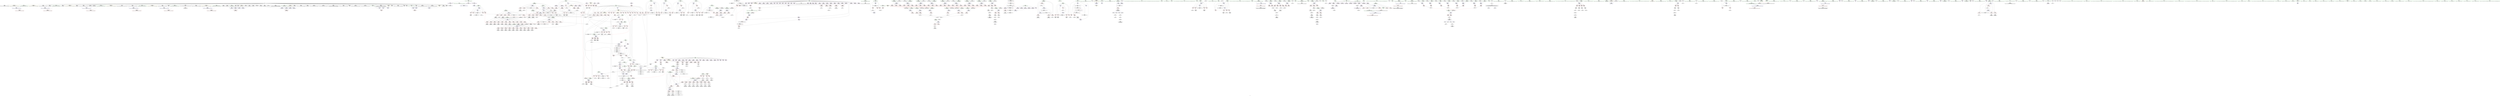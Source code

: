 digraph "SVFG" {
	label="SVFG";

	Node0x560916d0cdf0 [shape=record,color=grey,label="{NodeID: 0\nNullPtr}"];
	Node0x560916d0cdf0 -> Node0x560916d6a4d0[style=solid];
	Node0x560916d0cdf0 -> Node0x560916d6a5d0[style=solid];
	Node0x560916d0cdf0 -> Node0x560916d6a6a0[style=solid];
	Node0x560916d0cdf0 -> Node0x560916d6a770[style=solid];
	Node0x560916d0cdf0 -> Node0x560916d6a840[style=solid];
	Node0x560916d0cdf0 -> Node0x560916d6a910[style=solid];
	Node0x560916d0cdf0 -> Node0x560916d6a9e0[style=solid];
	Node0x560916d0cdf0 -> Node0x560916d6aab0[style=solid];
	Node0x560916d0cdf0 -> Node0x560916d6ab80[style=solid];
	Node0x560916d0cdf0 -> Node0x560916d6ac50[style=solid];
	Node0x560916d0cdf0 -> Node0x560916d6ad20[style=solid];
	Node0x560916d0cdf0 -> Node0x560916d6adf0[style=solid];
	Node0x560916d0cdf0 -> Node0x560916d6aec0[style=solid];
	Node0x560916d0cdf0 -> Node0x560916d733c0[style=solid];
	Node0x560916d0cdf0 -> Node0x560916d73490[style=solid];
	Node0x560916d0cdf0 -> Node0x560916d73560[style=solid];
	Node0x560916d0cdf0 -> Node0x560916d73630[style=solid];
	Node0x560916d0cdf0 -> Node0x560916d73700[style=solid];
	Node0x560916d0cdf0 -> Node0x560916d737d0[style=solid];
	Node0x560916d0cdf0 -> Node0x560916d738a0[style=solid];
	Node0x560916d0cdf0 -> Node0x560916d73970[style=solid];
	Node0x560916d0cdf0 -> Node0x560916d73a40[style=solid];
	Node0x560916d0cdf0 -> Node0x560916d73b10[style=solid];
	Node0x560916d0cdf0 -> Node0x560916d73be0[style=solid];
	Node0x560916d0cdf0 -> Node0x560916d73cb0[style=solid];
	Node0x560916d0cdf0 -> Node0x560916d73d80[style=solid];
	Node0x560916d0cdf0 -> Node0x560916d73e50[style=solid];
	Node0x560916d0cdf0 -> Node0x560916d73f20[style=solid];
	Node0x560916d0cdf0 -> Node0x560916d73ff0[style=solid];
	Node0x560916d0cdf0 -> Node0x560916d740c0[style=solid];
	Node0x560916d0cdf0 -> Node0x560916d74190[style=solid];
	Node0x560916d0cdf0 -> Node0x560916d74260[style=solid];
	Node0x560916d0cdf0 -> Node0x560916d74330[style=solid];
	Node0x560916d0cdf0 -> Node0x560916d74400[style=solid];
	Node0x560916d0cdf0 -> Node0x560916d744d0[style=solid];
	Node0x560916d0cdf0 -> Node0x560916d745a0[style=solid];
	Node0x560916d0cdf0 -> Node0x560916d74670[style=solid];
	Node0x560916d0cdf0 -> Node0x560916d74740[style=solid];
	Node0x560916d0cdf0 -> Node0x560916d74810[style=solid];
	Node0x560916d0cdf0 -> Node0x560916d748e0[style=solid];
	Node0x560916d0cdf0 -> Node0x560916d749b0[style=solid];
	Node0x560916d0cdf0 -> Node0x560916d74a80[style=solid];
	Node0x560916d0cdf0 -> Node0x560916d74b50[style=solid];
	Node0x560916d0cdf0 -> Node0x560916d74c20[style=solid];
	Node0x560916d0cdf0 -> Node0x560916d74cf0[style=solid];
	Node0x560916d0cdf0 -> Node0x560916d74dc0[style=solid];
	Node0x560916d0cdf0 -> Node0x560916d7d040[style=solid];
	Node0x560916d7b7c0 [shape=record,color=red,label="{NodeID: 775\n1526\<--1185\n\<--y152\nmain\n}"];
	Node0x560916d7b7c0 -> Node0x560916dc1ed0[style=solid];
	Node0x560916d72390 [shape=record,color=purple,label="{NodeID: 443\n1539\<--16\narrayidx162\<--D\nmain\n}"];
	Node0x560916d72390 -> Node0x560916d7c660[style=solid];
	Node0x560916db5750 [shape=record,color=grey,label="{NodeID: 1218\n1495 = Binary(1494, 655, )\n}"];
	Node0x560916db5750 -> Node0x560916d6f470[style=solid];
	Node0x560916d33880 [shape=record,color=green,label="{NodeID: 111\n474\<--475\nsin\<--sin_field_insensitive\n_Z5toIntNSt7__cxx1112basic_stringIcSt11char_traitsIcESaIcEEE\n}"];
	Node0x560916d33880 -> Node0x560916d76a90[style=solid];
	Node0x560916d81310 [shape=record,color=blue,label="{NodeID: 886\n1133\<--224\ncaseId\<--\nmain\n}"];
	Node0x560916d81310 -> Node0x560916e178a0[style=dashed];
	Node0x560916d87cc0 [shape=record,color=red,label="{NodeID: 554\n284\<--252\n\<--y3.addr\n_Z11isIntersectdddddddd\n|{<s0>12}}"];
	Node0x560916d87cc0:s0 -> Node0x560916e8b070[style=solid,color=red];
	Node0x560916dbfdd0 [shape=record,color=grey,label="{NodeID: 1329\n376 = cmp(375, 377, )\n}"];
	Node0x560916dbfdd0 -> Node0x560916db3530[style=solid];
	Node0x560916d6a9e0 [shape=record,color=black,label="{NodeID: 222\n504\<--3\nlpad.val1\<--dummyVal\n_Z5toIntNSt7__cxx1112basic_stringIcSt11char_traitsIcESaIcEEE\n}"];
	Node0x560916d8d6f0 [shape=record,color=red,label="{NodeID: 665\n995\<--741\n\<--x3\n_Z9constructB5cxx11iii\n}"];
	Node0x560916d8d6f0 -> Node0x560916d79190[style=solid];
	Node0x560916e0b0a0 [shape=record,color=black,label="{NodeID: 1440\nMR_84V_6 = PHI(MR_84V_9, MR_84V_5, )\npts\{250000 \}\n|{|<s2>49|<s3>49|<s4>49}}"];
	Node0x560916e0b0a0 -> Node0x560916e0b0a0[style=dashed];
	Node0x560916e0b0a0 -> Node0x560916e25ea0[style=dashed];
	Node0x560916e0b0a0:s2 -> Node0x560916d8e250[style=dashed,color=red];
	Node0x560916e0b0a0:s3 -> Node0x560916d7fec0[style=dashed,color=red];
	Node0x560916e0b0a0:s4 -> Node0x560916e092a0[style=dashed,color=red];
	Node0x560916d788a0 [shape=record,color=black,label="{NodeID: 333\n916\<--915\nidxprom72\<--\n_Z9constructB5cxx11iii\n}"];
	Node0x560916d589a0 [shape=record,color=green,label="{NodeID: 1\n7\<--1\n__dso_handle\<--dummyObj\nGlob }"];
	Node0x560916d7b890 [shape=record,color=red,label="{NodeID: 776\n1533\<--1185\n\<--y152\nmain\n}"];
	Node0x560916d7b890 -> Node0x560916d6f6e0[style=solid];
	Node0x560916d72460 [shape=record,color=purple,label="{NodeID: 444\n700\<--21\narrayidx21\<--Q\n_Z7addnodeiiii\n}"];
	Node0x560916d72460 -> Node0x560916d7fb80[style=solid];
	Node0x560916db58d0 [shape=record,color=grey,label="{NodeID: 1219\n1002 = Binary(1001, 655, )\n}"];
	Node0x560916db58d0 -> Node0x560916d79330[style=solid];
	Node0x560916d33950 [shape=record,color=green,label="{NodeID: 112\n476\<--477\nexn.slot\<--exn.slot_field_insensitive\n_Z5toIntNSt7__cxx1112basic_stringIcSt11char_traitsIcESaIcEEE\n}"];
	Node0x560916d33950 -> Node0x560916d89790[style=solid];
	Node0x560916d33950 -> Node0x560916d7ef50[style=solid];
	Node0x560916d813e0 [shape=record,color=blue,label="{NodeID: 887\n19\<--12\nsizeQ\<--\nmain\n}"];
	Node0x560916d813e0 -> Node0x560916d85c40[style=dashed];
	Node0x560916d813e0 -> Node0x560916df6580[style=dashed];
	Node0x560916d813e0 -> Node0x560916e02380[style=dashed];
	Node0x560916d813e0 -> Node0x560916e173a0[style=dashed];
	Node0x560916d87d90 [shape=record,color=red,label="{NodeID: 555\n291\<--252\n\<--y3.addr\n_Z11isIntersectdddddddd\n|{<s0>13}}"];
	Node0x560916d87d90:s0 -> Node0x560916e8b070[style=solid,color=red];
	Node0x560916dbff50 [shape=record,color=grey,label="{NodeID: 1330\n371 = cmp(370, 372, )\n}"];
	Node0x560916d6aab0 [shape=record,color=black,label="{NodeID: 223\n522\<--3\ns\<--dummyVal\n_Z7toInt64NSt7__cxx1112basic_stringIcSt11char_traitsIcESaIcEEE\n0th arg _Z7toInt64NSt7__cxx1112basic_stringIcSt11char_traitsIcESaIcEEE }"];
	Node0x560916d8d7c0 [shape=record,color=red,label="{NodeID: 666\n1021\<--741\n\<--x3\n_Z9constructB5cxx11iii\n|{<s0>49}}"];
	Node0x560916d8d7c0:s0 -> Node0x560916e8bbd0[style=solid,color=red];
	Node0x560916d78970 [shape=record,color=black,label="{NodeID: 334\n923\<--922\nidxprom75\<--\n_Z9constructB5cxx11iii\n}"];
	Node0x560916d1a860 [shape=record,color=green,label="{NodeID: 2\n9\<--1\n\<--dummyObj\nCan only get source location for instruction, argument, global var or function.}"];
	Node0x560916d7b960 [shape=record,color=red,label="{NodeID: 777\n1545\<--1185\n\<--y152\nmain\n|{<s0>75}}"];
	Node0x560916d7b960:s0 -> Node0x560916e8bca0[style=solid,color=red];
	Node0x560916d72530 [shape=record,color=purple,label="{NodeID: 445\n1296\<--21\narrayidx36\<--Q\nmain\n}"];
	Node0x560916d72530 -> Node0x560916d7bca0[style=solid];
	Node0x560916db5a50 [shape=record,color=grey,label="{NodeID: 1220\n1432 = Binary(1431, 1007, )\n|{<s0>68}}"];
	Node0x560916db5a50:s0 -> Node0x560916e8cff0[style=solid,color=red];
	Node0x560916d33a20 [shape=record,color=green,label="{NodeID: 113\n478\<--479\nehselector.slot\<--ehselector.slot_field_insensitive\n_Z5toIntNSt7__cxx1112basic_stringIcSt11char_traitsIcESaIcEEE\n}"];
	Node0x560916d33a20 -> Node0x560916d89860[style=solid];
	Node0x560916d33a20 -> Node0x560916d7f020[style=solid];
	Node0x560916d814b0 [shape=record,color=blue,label="{NodeID: 888\n1137\<--12\ni\<--\nmain\n}"];
	Node0x560916d814b0 -> Node0x560916d8f500[style=dashed];
	Node0x560916d814b0 -> Node0x560916d8f5d0[style=dashed];
	Node0x560916d814b0 -> Node0x560916d8f6a0[style=dashed];
	Node0x560916d814b0 -> Node0x560916d81580[style=dashed];
	Node0x560916d814b0 -> Node0x560916e182a0[style=dashed];
	Node0x560916d87e60 [shape=record,color=red,label="{NodeID: 556\n277\<--254\n\<--x4.addr\n_Z11isIntersectdddddddd\n|{<s0>11}}"];
	Node0x560916d87e60:s0 -> Node0x560916e8b2e0[style=solid,color=red];
	Node0x560916dc00d0 [shape=record,color=grey,label="{NodeID: 1331\n1637 = cmp(1634, 1636, )\n}"];
	Node0x560916d6ab80 [shape=record,color=black,label="{NodeID: 224\n541\<--3\n\<--dummyVal\n_Z7toInt64NSt7__cxx1112basic_stringIcSt11char_traitsIcESaIcEEE\n}"];
	Node0x560916e3fd90 [shape=record,color=yellow,style=double,label="{NodeID: 1774\n2V_2 = CSCHI(MR_2V_1)\npts\{10 \}\nCS[]}"];
	Node0x560916d8d890 [shape=record,color=red,label="{NodeID: 667\n935\<--743\n\<--y3\n_Z9constructB5cxx11iii\n}"];
	Node0x560916d8d890 -> Node0x560916dbf350[style=solid];
	Node0x560916d78a40 [shape=record,color=black,label="{NodeID: 335\n945\<--944\nidxprom86\<--\n_Z9constructB5cxx11iii\n}"];
	Node0x560916d0cee0 [shape=record,color=green,label="{NodeID: 3\n12\<--1\n\<--dummyObj\nCan only get source location for instruction, argument, global var or function.}"];
	Node0x560916d7ba30 [shape=record,color=red,label="{NodeID: 778\n1575\<--1185\n\<--y152\nmain\n}"];
	Node0x560916d7ba30 -> Node0x560916db7cd0[style=solid];
	Node0x560916d72600 [shape=record,color=purple,label="{NodeID: 446\n1303\<--21\narrayidx38\<--Q\nmain\n}"];
	Node0x560916d72600 -> Node0x560916d7bd70[style=solid];
	Node0x560916db5bd0 [shape=record,color=grey,label="{NodeID: 1221\n297 = Binary(289, 296, )\n}"];
	Node0x560916db5bd0 -> Node0x560916dbcad0[style=solid];
	Node0x560916d6af90 [shape=record,color=green,label="{NodeID: 114\n483\<--484\n_ZNSt7__cxx1119basic_istringstreamIcSt11char_traitsIcESaIcEEC1ERKNS_12basic_stringIcS2_S3_EESt13_Ios_Openmode\<--_ZNSt7__cxx1119basic_istringstreamIcSt11char_traitsIcESaIcEEC1ERKNS_12basic_stringIcS2_S3_EESt13_Ios_Openmode_field_insensitive\n}"];
	Node0x560916d81580 [shape=record,color=blue,label="{NodeID: 889\n1137\<--1237\ni\<--inc\nmain\n}"];
	Node0x560916d81580 -> Node0x560916d8f500[style=dashed];
	Node0x560916d81580 -> Node0x560916d8f5d0[style=dashed];
	Node0x560916d81580 -> Node0x560916d8f6a0[style=dashed];
	Node0x560916d81580 -> Node0x560916d81580[style=dashed];
	Node0x560916d81580 -> Node0x560916e182a0[style=dashed];
	Node0x560916d87f30 [shape=record,color=red,label="{NodeID: 557\n285\<--254\n\<--x4.addr\n_Z11isIntersectdddddddd\n|{<s0>12}}"];
	Node0x560916d87f30:s0 -> Node0x560916e8b140[style=solid,color=red];
	Node0x560916dc0250 [shape=record,color=grey,label="{NodeID: 1332\n1340 = cmp(1339, 12, )\n}"];
	Node0x560916d6ac50 [shape=record,color=black,label="{NodeID: 225\n542\<--3\n\<--dummyVal\n_Z7toInt64NSt7__cxx1112basic_stringIcSt11char_traitsIcESaIcEEE\n}"];
	Node0x560916d6ac50 -> Node0x560916d7f1c0[style=solid];
	Node0x560916d8d960 [shape=record,color=red,label="{NodeID: 668\n938\<--743\n\<--y3\n_Z9constructB5cxx11iii\n}"];
	Node0x560916d8d960 -> Node0x560916dbeed0[style=solid];
	Node0x560916d78b10 [shape=record,color=black,label="{NodeID: 336\n948\<--947\nidxprom88\<--\n_Z9constructB5cxx11iii\n}"];
	Node0x560916d1ad20 [shape=record,color=green,label="{NodeID: 4\n29\<--1\n_ZL2MX\<--dummyObj\nGlob }"];
	Node0x560916d7bb00 [shape=record,color=red,label="{NodeID: 779\n1258\<--1257\n\<--arrayidx19\nmain\n}"];
	Node0x560916d7bb00 -> Node0x560916d79e90[style=solid];
	Node0x560916d726d0 [shape=record,color=purple,label="{NodeID: 447\n1312\<--21\narrayidx41\<--Q\nmain\n}"];
	Node0x560916d726d0 -> Node0x560916d7be40[style=solid];
	Node0x560916db5d50 [shape=record,color=grey,label="{NodeID: 1222\n1428 = Binary(1427, 655, )\n}"];
	Node0x560916db5d50 -> Node0x560916d7ae00[style=solid];
	Node0x560916d6b060 [shape=record,color=green,label="{NodeID: 115\n487\<--488\n_ZNSirsERi\<--_ZNSirsERi_field_insensitive\n}"];
	Node0x560916d81650 [shape=record,color=blue,label="{NodeID: 890\n1139\<--12\ni9\<--\nmain\n}"];
	Node0x560916d81650 -> Node0x560916d8f770[style=dashed];
	Node0x560916d81650 -> Node0x560916d8f840[style=dashed];
	Node0x560916d81650 -> Node0x560916d8f910[style=dashed];
	Node0x560916d81650 -> Node0x560916d8f9e0[style=dashed];
	Node0x560916d81650 -> Node0x560916d8fab0[style=dashed];
	Node0x560916d81650 -> Node0x560916d818c0[style=dashed];
	Node0x560916d81650 -> Node0x560916e187a0[style=dashed];
	Node0x560916d88000 [shape=record,color=red,label="{NodeID: 558\n292\<--254\n\<--x4.addr\n_Z11isIntersectdddddddd\n|{<s0>13}}"];
	Node0x560916d88000:s0 -> Node0x560916e8b140[style=solid,color=red];
	Node0x560916dc03d0 [shape=record,color=grey,label="{NodeID: 1333\n1344 = cmp(1342, 1343, )\n}"];
	Node0x560916d6ad20 [shape=record,color=black,label="{NodeID: 226\n544\<--3\n\<--dummyVal\n_Z7toInt64NSt7__cxx1112basic_stringIcSt11char_traitsIcESaIcEEE\n}"];
	Node0x560916d6ad20 -> Node0x560916d7f290[style=solid];
	Node0x560916d8da30 [shape=record,color=red,label="{NodeID: 669\n985\<--743\n\<--y3\n_Z9constructB5cxx11iii\n}"];
	Node0x560916d8da30 -> Node0x560916d78ff0[style=solid];
	Node0x560916d78be0 [shape=record,color=black,label="{NodeID: 337\n951\<--950\nconv90\<--\n_Z9constructB5cxx11iii\n}"];
	Node0x560916d78be0 -> Node0x560916dba250[style=solid];
	Node0x560916d1a960 [shape=record,color=green,label="{NodeID: 5\n30\<--1\n_ZL2MY\<--dummyObj\nGlob }"];
	Node0x560916d7bbd0 [shape=record,color=red,label="{NodeID: 780\n1273\<--1272\n\<--arrayidx24\nmain\n}"];
	Node0x560916d7bbd0 -> Node0x560916d7a100[style=solid];
	Node0x560916d727a0 [shape=record,color=purple,label="{NodeID: 448\n756\<--23\narrayidx\<--visited\n_Z9constructB5cxx11iii\n}"];
	Node0x560916db5ed0 [shape=record,color=grey,label="{NodeID: 1223\n989 = Binary(988, 655, )\n}"];
	Node0x560916db5ed0 -> Node0x560916d790c0[style=solid];
	Node0x560916d6b160 [shape=record,color=green,label="{NodeID: 116\n491\<--492\n_ZNSt7__cxx1119basic_istringstreamIcSt11char_traitsIcESaIcEED1Ev\<--_ZNSt7__cxx1119basic_istringstreamIcSt11char_traitsIcESaIcEED1Ev_field_insensitive\n}"];
	Node0x560916d81720 [shape=record,color=blue,label="{NodeID: 891\n1141\<--12\nj\<--\nmain\n}"];
	Node0x560916d81720 -> Node0x560916d8fb80[style=dashed];
	Node0x560916d81720 -> Node0x560916d8fc50[style=dashed];
	Node0x560916d81720 -> Node0x560916d8fd20[style=dashed];
	Node0x560916d81720 -> Node0x560916d8fdf0[style=dashed];
	Node0x560916d81720 -> Node0x560916d8fec0[style=dashed];
	Node0x560916d81720 -> Node0x560916d81720[style=dashed];
	Node0x560916d81720 -> Node0x560916d817f0[style=dashed];
	Node0x560916d81720 -> Node0x560916e18ca0[style=dashed];
	Node0x560916d880d0 [shape=record,color=red,label="{NodeID: 559\n278\<--256\n\<--y4.addr\n_Z11isIntersectdddddddd\n|{<s0>11}}"];
	Node0x560916d880d0:s0 -> Node0x560916e8b3b0[style=solid,color=red];
	Node0x560916dc0550 [shape=record,color=grey,label="{NodeID: 1334\n1542 = cmp(1540, 1541, )\n}"];
	Node0x560916d6adf0 [shape=record,color=black,label="{NodeID: 227\n550\<--3\nlpad.val\<--dummyVal\n_Z7toInt64NSt7__cxx1112basic_stringIcSt11char_traitsIcESaIcEEE\n}"];
	Node0x560916d8db00 [shape=record,color=red,label="{NodeID: 670\n998\<--743\n\<--y3\n_Z9constructB5cxx11iii\n}"];
	Node0x560916d8db00 -> Node0x560916d79260[style=solid];
	Node0x560916d78cb0 [shape=record,color=black,label="{NodeID: 338\n955\<--954\nidxprom91\<--\n_Z9constructB5cxx11iii\n}"];
	Node0x560916d19400 [shape=record,color=green,label="{NodeID: 6\n31\<--1\n.str\<--dummyObj\nGlob }"];
	Node0x560916d7bca0 [shape=record,color=red,label="{NodeID: 781\n1297\<--1296\n\<--arrayidx36\nmain\n}"];
	Node0x560916d7bca0 -> Node0x560916db7250[style=solid];
	Node0x560916d72870 [shape=record,color=purple,label="{NodeID: 449\n759\<--23\narrayidx2\<--visited\n_Z9constructB5cxx11iii\n}"];
	Node0x560916db6050 [shape=record,color=grey,label="{NodeID: 1224\n1443 = Binary(1442, 224, )\n}"];
	Node0x560916db6050 -> Node0x560916d825c0[style=solid];
	Node0x560916d6b260 [shape=record,color=green,label="{NodeID: 117\n513\<--514\n__gxx_personality_v0\<--__gxx_personality_v0_field_insensitive\n}"];
	Node0x560916d817f0 [shape=record,color=blue,label="{NodeID: 892\n1141\<--1280\nj\<--inc27\nmain\n}"];
	Node0x560916d817f0 -> Node0x560916d8fb80[style=dashed];
	Node0x560916d817f0 -> Node0x560916d8fc50[style=dashed];
	Node0x560916d817f0 -> Node0x560916d8fd20[style=dashed];
	Node0x560916d817f0 -> Node0x560916d8fdf0[style=dashed];
	Node0x560916d817f0 -> Node0x560916d8fec0[style=dashed];
	Node0x560916d817f0 -> Node0x560916d81720[style=dashed];
	Node0x560916d817f0 -> Node0x560916d817f0[style=dashed];
	Node0x560916d817f0 -> Node0x560916e18ca0[style=dashed];
	Node0x560916d881a0 [shape=record,color=red,label="{NodeID: 560\n286\<--256\n\<--y4.addr\n_Z11isIntersectdddddddd\n|{<s0>12}}"];
	Node0x560916d881a0:s0 -> Node0x560916e8b210[style=solid,color=red];
	Node0x560916dc06d0 [shape=record,color=grey,label="{NodeID: 1335\n1347 = cmp(1346, 12, )\n}"];
	Node0x560916d6aec0 [shape=record,color=black,label="{NodeID: 228\n551\<--3\nlpad.val1\<--dummyVal\n_Z7toInt64NSt7__cxx1112basic_stringIcSt11char_traitsIcESaIcEEE\n}"];
	Node0x560916d8dbd0 [shape=record,color=red,label="{NodeID: 671\n1022\<--743\n\<--y3\n_Z9constructB5cxx11iii\n|{<s0>49}}"];
	Node0x560916d8dbd0:s0 -> Node0x560916e8bca0[style=solid,color=red];
	Node0x560916d78d80 [shape=record,color=black,label="{NodeID: 339\n958\<--957\nidxprom93\<--\n_Z9constructB5cxx11iii\n}"];
	Node0x560916d19490 [shape=record,color=green,label="{NodeID: 7\n33\<--1\n.str.3\<--dummyObj\nGlob }"];
	Node0x560916d7bd70 [shape=record,color=red,label="{NodeID: 782\n1304\<--1303\n\<--arrayidx38\nmain\n}"];
	Node0x560916d7bd70 -> Node0x560916db9ad0[style=solid];
	Node0x560916d72940 [shape=record,color=purple,label="{NodeID: 450\n763\<--23\narrayidx4\<--visited\n_Z9constructB5cxx11iii\n}"];
	Node0x560916d72940 -> Node0x560916d8e250[style=solid];
	Node0x560916db61d0 [shape=record,color=grey,label="{NodeID: 1225\n1437 = Binary(1436, 224, )\n}"];
	Node0x560916db61d0 -> Node0x560916d824f0[style=solid];
	Node0x560916d6b360 [shape=record,color=green,label="{NodeID: 118\n519\<--520\n_Z7toInt64NSt7__cxx1112basic_stringIcSt11char_traitsIcESaIcEEE\<--_Z7toInt64NSt7__cxx1112basic_stringIcSt11char_traitsIcESaIcEEE_field_insensitive\n}"];
	Node0x560916d818c0 [shape=record,color=blue,label="{NodeID: 893\n1139\<--1285\ni9\<--inc30\nmain\n}"];
	Node0x560916d818c0 -> Node0x560916d8f770[style=dashed];
	Node0x560916d818c0 -> Node0x560916d8f840[style=dashed];
	Node0x560916d818c0 -> Node0x560916d8f910[style=dashed];
	Node0x560916d818c0 -> Node0x560916d8f9e0[style=dashed];
	Node0x560916d818c0 -> Node0x560916d8fab0[style=dashed];
	Node0x560916d818c0 -> Node0x560916d818c0[style=dashed];
	Node0x560916d818c0 -> Node0x560916e187a0[style=dashed];
	Node0x560916d88270 [shape=record,color=red,label="{NodeID: 561\n293\<--256\n\<--y4.addr\n_Z11isIntersectdddddddd\n|{<s0>13}}"];
	Node0x560916d88270:s0 -> Node0x560916e8b210[style=solid,color=red];
	Node0x560916dc0850 [shape=record,color=grey,label="{NodeID: 1336\n1019 = cmp(1006, 1018, )\n}"];
	Node0x560916d733c0 [shape=record,color=black,label="{NodeID: 229\n559\<--3\ns\<--dummyVal\n_Z8toDoubleNSt7__cxx1112basic_stringIcSt11char_traitsIcESaIcEEE\n0th arg _Z8toDoubleNSt7__cxx1112basic_stringIcSt11char_traitsIcESaIcEEE }"];
	Node0x560916d8dca0 [shape=record,color=red,label="{NodeID: 672\n966\<--745\n\<--oldvalue\n_Z9constructB5cxx11iii\n}"];
	Node0x560916d8dca0 -> Node0x560916db9650[style=solid];
	Node0x560916d78e50 [shape=record,color=black,label="{NodeID: 340\n961\<--960\nconv95\<--\n_Z9constructB5cxx11iii\n}"];
	Node0x560916d78e50 -> Node0x560916dbd9d0[style=solid];
	Node0x560916d31700 [shape=record,color=green,label="{NodeID: 8\n35\<--1\nstdin\<--dummyObj\nGlob }"];
	Node0x560916d7be40 [shape=record,color=red,label="{NodeID: 783\n1313\<--1312\n\<--arrayidx41\nmain\n}"];
	Node0x560916d7be40 -> Node0x560916db9f50[style=solid];
	Node0x560916d93e10 [shape=record,color=yellow,style=double,label="{NodeID: 1558\n62V_1 = ENCHI(MR_62V_0)\npts\{1168 \}\nFun[main]}"];
	Node0x560916d93e10 -> Node0x560916d92010[style=dashed];
	Node0x560916d93e10 -> Node0x560916d920e0[style=dashed];
	Node0x560916d93e10 -> Node0x560916d921b0[style=dashed];
	Node0x560916d93e10 -> Node0x560916d92280[style=dashed];
	Node0x560916d72a10 [shape=record,color=purple,label="{NodeID: 451\n783\<--23\narrayidx13\<--visited\n_Z9constructB5cxx11iii\n}"];
	Node0x560916db6350 [shape=record,color=grey,label="{NodeID: 1226\n761 = Binary(760, 655, )\n}"];
	Node0x560916db6350 -> Node0x560916d776c0[style=solid];
	Node0x560916d6b460 [shape=record,color=green,label="{NodeID: 119\n523\<--524\nr\<--r_field_insensitive\n_Z7toInt64NSt7__cxx1112basic_stringIcSt11char_traitsIcESaIcEEE\n}"];
	Node0x560916d6b460 -> Node0x560916d89930[style=solid];
	Node0x560916d6b460 -> Node0x560916d7f0f0[style=solid];
	Node0x560916d81990 [shape=record,color=blue,label="{NodeID: 894\n1143\<--12\ncl\<--\nmain\n}"];
	Node0x560916d81990 -> Node0x560916d8ff90[style=dashed];
	Node0x560916d81990 -> Node0x560916d90060[style=dashed];
	Node0x560916d81990 -> Node0x560916d90130[style=dashed];
	Node0x560916d81990 -> Node0x560916d90200[style=dashed];
	Node0x560916d81990 -> Node0x560916d902d0[style=dashed];
	Node0x560916d81990 -> Node0x560916d82690[style=dashed];
	Node0x560916d81990 -> Node0x560916e191a0[style=dashed];
	Node0x560916d88340 [shape=record,color=red,label="{NodeID: 562\n318\<--309\n\<--s.addr\n_Z8isMiddleddd\n}"];
	Node0x560916d88340 -> Node0x560916db6950[style=solid];
	Node0x560916dc09d0 [shape=record,color=grey,label="{NodeID: 1337\n654 = cmp(651, 655, )\n}"];
	Node0x560916d73490 [shape=record,color=black,label="{NodeID: 230\n577\<--3\n\<--dummyVal\n_Z8toDoubleNSt7__cxx1112basic_stringIcSt11char_traitsIcESaIcEEE\n}"];
	Node0x560916d8dd70 [shape=record,color=red,label="{NodeID: 673\n978\<--745\n\<--oldvalue\n_Z9constructB5cxx11iii\n}"];
	Node0x560916d8dd70 -> Node0x560916db67d0[style=solid];
	Node0x560916d78f20 [shape=record,color=black,label="{NodeID: 341\n983\<--982\nidxprom101\<--\n_Z9constructB5cxx11iii\n}"];
	Node0x560916d31790 [shape=record,color=green,label="{NodeID: 9\n36\<--1\n.str.4\<--dummyObj\nGlob }"];
	Node0x560916d7bf10 [shape=record,color=red,label="{NodeID: 784\n1329\<--1328\n\<--arrayidx49\nmain\n}"];
	Node0x560916d7bf10 -> Node0x560916dba850[style=solid];
	Node0x560916d72ae0 [shape=record,color=purple,label="{NodeID: 452\n786\<--23\narrayidx15\<--visited\n_Z9constructB5cxx11iii\n}"];
	Node0x560916db64d0 [shape=record,color=grey,label="{NodeID: 1227\n788 = Binary(787, 655, )\n}"];
	Node0x560916db64d0 -> Node0x560916d77c70[style=solid];
	Node0x560916d6b530 [shape=record,color=green,label="{NodeID: 120\n525\<--526\nsin\<--sin_field_insensitive\n_Z7toInt64NSt7__cxx1112basic_stringIcSt11char_traitsIcESaIcEEE\n}"];
	Node0x560916d6b530 -> Node0x560916d76c30[style=solid];
	Node0x560916d81a60 [shape=record,color=blue,label="{NodeID: 895\n1145\<--1299\nx\<--rem\nmain\n}"];
	Node0x560916d81a60 -> Node0x560916d903a0[style=dashed];
	Node0x560916d81a60 -> Node0x560916d90470[style=dashed];
	Node0x560916d81a60 -> Node0x560916d81a60[style=dashed];
	Node0x560916d81a60 -> Node0x560916e196a0[style=dashed];
	Node0x560916d88410 [shape=record,color=red,label="{NodeID: 563\n330\<--309\n\<--s.addr\n_Z8isMiddleddd\n}"];
	Node0x560916d88410 -> Node0x560916dbd550[style=solid];
	Node0x560916dc0b50 [shape=record,color=grey,label="{NodeID: 1338\n1351 = cmp(1349, 1350, )\n}"];
	Node0x560916d73560 [shape=record,color=black,label="{NodeID: 231\n578\<--3\n\<--dummyVal\n_Z8toDoubleNSt7__cxx1112basic_stringIcSt11char_traitsIcESaIcEEE\n}"];
	Node0x560916d73560 -> Node0x560916d7f430[style=solid];
	Node0x560916e80820 [shape=record,color=black,label="{NodeID: 1781\n365 = PHI(455, )\n0th arg _Z11isLowerCasec }"];
	Node0x560916e80820 -> Node0x560916d7ea70[style=solid];
	Node0x560916d8de40 [shape=record,color=red,label="{NodeID: 674\n988\<--745\n\<--oldvalue\n_Z9constructB5cxx11iii\n}"];
	Node0x560916d8de40 -> Node0x560916db5ed0[style=solid];
	Node0x560916d78ff0 [shape=record,color=black,label="{NodeID: 342\n986\<--985\nidxprom103\<--\n_Z9constructB5cxx11iii\n}"];
	Node0x560916d318e0 [shape=record,color=green,label="{NodeID: 10\n38\<--1\n.str.5\<--dummyObj\nGlob }"];
	Node0x560916d7bfe0 [shape=record,color=red,label="{NodeID: 785\n1336\<--1335\n\<--arrayidx51\nmain\n}"];
	Node0x560916d7bfe0 -> Node0x560916dba9d0[style=solid];
	Node0x560916d72bb0 [shape=record,color=purple,label="{NodeID: 453\n790\<--23\narrayidx18\<--visited\n_Z9constructB5cxx11iii\n}"];
	Node0x560916d72bb0 -> Node0x560916d7fec0[style=solid];
	Node0x560916db6650 [shape=record,color=grey,label="{NodeID: 1228\n1448 = Binary(1447, 224, )\n}"];
	Node0x560916db6650 -> Node0x560916d82690[style=solid];
	Node0x560916d6b600 [shape=record,color=green,label="{NodeID: 121\n527\<--528\nexn.slot\<--exn.slot_field_insensitive\n_Z7toInt64NSt7__cxx1112basic_stringIcSt11char_traitsIcESaIcEEE\n}"];
	Node0x560916d6b600 -> Node0x560916d89a00[style=solid];
	Node0x560916d6b600 -> Node0x560916d7f1c0[style=solid];
	Node0x560916d81b30 [shape=record,color=blue,label="{NodeID: 896\n1147\<--1308\ny\<--rem39\nmain\n}"];
	Node0x560916d81b30 -> Node0x560916d90540[style=dashed];
	Node0x560916d81b30 -> Node0x560916d90610[style=dashed];
	Node0x560916d81b30 -> Node0x560916d81b30[style=dashed];
	Node0x560916d81b30 -> Node0x560916e19ba0[style=dashed];
	Node0x560916d884e0 [shape=record,color=red,label="{NodeID: 564\n319\<--311\n\<--m.addr\n_Z8isMiddleddd\n}"];
	Node0x560916d884e0 -> Node0x560916db6950[style=solid];
	Node0x560916dc0cd0 [shape=record,color=grey,label="{NodeID: 1339\n357 = cmp(356, 358, )\n}"];
	Node0x560916dc0cd0 -> Node0x560916db1370[style=solid];
	Node0x560916d73630 [shape=record,color=black,label="{NodeID: 232\n580\<--3\n\<--dummyVal\n_Z8toDoubleNSt7__cxx1112basic_stringIcSt11char_traitsIcESaIcEEE\n}"];
	Node0x560916d73630 -> Node0x560916d7f500[style=solid];
	Node0x560916e80c20 [shape=record,color=black,label="{NodeID: 1782\n486 = PHI()\n}"];
	Node0x560916d8df10 [shape=record,color=red,label="{NodeID: 675\n1001\<--745\n\<--oldvalue\n_Z9constructB5cxx11iii\n}"];
	Node0x560916d8df10 -> Node0x560916db58d0[style=solid];
	Node0x560916d790c0 [shape=record,color=black,label="{NodeID: 343\n990\<--989\nidxprom106\<--add105\n_Z9constructB5cxx11iii\n}"];
	Node0x560916d319b0 [shape=record,color=green,label="{NodeID: 11\n40\<--1\nstdout\<--dummyObj\nGlob }"];
	Node0x560916d7c0b0 [shape=record,color=red,label="{NodeID: 786\n1362\<--1361\n\<--arrayidx64\nmain\n}"];
	Node0x560916d7c0b0 -> Node0x560916dbb2d0[style=solid];
	Node0x560916d72c80 [shape=record,color=purple,label="{NodeID: 454\n1451\<--23\n\<--visited\nmain\n}"];
	Node0x560916db67d0 [shape=record,color=grey,label="{NodeID: 1229\n979 = Binary(978, 977, )\n}"];
	Node0x560916db67d0 -> Node0x560916d80c90[style=solid];
	Node0x560916d6b6d0 [shape=record,color=green,label="{NodeID: 122\n529\<--530\nehselector.slot\<--ehselector.slot_field_insensitive\n_Z7toInt64NSt7__cxx1112basic_stringIcSt11char_traitsIcESaIcEEE\n}"];
	Node0x560916d6b6d0 -> Node0x560916d89ad0[style=solid];
	Node0x560916d6b6d0 -> Node0x560916d7f290[style=solid];
	Node0x560916d81c00 [shape=record,color=blue,label="{NodeID: 897\n1149\<--1318\nvalue\<--sub44\nmain\n}"];
	Node0x560916d81c00 -> Node0x560916d906e0[style=dashed];
	Node0x560916d81c00 -> Node0x560916d907b0[style=dashed];
	Node0x560916d81c00 -> Node0x560916d81c00[style=dashed];
	Node0x560916d81c00 -> Node0x560916e1a0a0[style=dashed];
	Node0x560916d885b0 [shape=record,color=red,label="{NodeID: 565\n325\<--311\n\<--m.addr\n_Z8isMiddleddd\n}"];
	Node0x560916d885b0 -> Node0x560916db6ad0[style=solid];
	Node0x560916dc0e50 [shape=record,color=grey,label="{NodeID: 1340\n1356 = cmp(1355, 879, )\n}"];
	Node0x560916d73700 [shape=record,color=black,label="{NodeID: 233\n586\<--3\nlpad.val\<--dummyVal\n_Z8toDoubleNSt7__cxx1112basic_stringIcSt11char_traitsIcESaIcEEE\n}"];
	Node0x560916e88920 [shape=record,color=black,label="{NodeID: 1783\n211 = PHI()\n}"];
	Node0x560916e88920 -> Node0x560916dc12d0[style=solid];
	Node0x560916d8dfe0 [shape=record,color=red,label="{NodeID: 676\n1023\<--745\n\<--oldvalue\n_Z9constructB5cxx11iii\n|{<s0>49}}"];
	Node0x560916d8dfe0:s0 -> Node0x560916e8bd70[style=solid,color=red];
	Node0x560916d79190 [shape=record,color=black,label="{NodeID: 344\n996\<--995\nidxprom110\<--\n_Z9constructB5cxx11iii\n}"];
	Node0x560916d19200 [shape=record,color=green,label="{NodeID: 12\n41\<--1\n.str.6\<--dummyObj\nGlob }"];
	Node0x560916d7c180 [shape=record,color=red,label="{NodeID: 787\n1369\<--1368\n\<--arrayidx67\nmain\n}"];
	Node0x560916d7c180 -> Node0x560916dbb8d0[style=solid];
	Node0x560916d72d50 [shape=record,color=purple,label="{NodeID: 455\n595\<--26\n\<--_Z1RB5cxx11\n__cxx_global_var_init.2\n}"];
	Node0x560916d72d50 -> Node0x560916db3ad0[style=solid];
	Node0x560916db6950 [shape=record,color=grey,label="{NodeID: 1230\n320 = Binary(318, 319, )\n}"];
	Node0x560916d6b7a0 [shape=record,color=green,label="{NodeID: 123\n536\<--537\n_ZNSirsERx\<--_ZNSirsERx_field_insensitive\n}"];
	Node0x560916d81cd0 [shape=record,color=blue,label="{NodeID: 898\n1151\<--12\nd1\<--\nmain\n}"];
	Node0x560916d81cd0 -> Node0x560916d90880[style=dashed];
	Node0x560916d81cd0 -> Node0x560916d90950[style=dashed];
	Node0x560916d81cd0 -> Node0x560916d90a20[style=dashed];
	Node0x560916d81cd0 -> Node0x560916d90af0[style=dashed];
	Node0x560916d81cd0 -> Node0x560916d81cd0[style=dashed];
	Node0x560916d81cd0 -> Node0x560916d825c0[style=dashed];
	Node0x560916d81cd0 -> Node0x560916e1a5a0[style=dashed];
	Node0x560916d88680 [shape=record,color=red,label="{NodeID: 566\n331\<--311\n\<--m.addr\n_Z8isMiddleddd\n}"];
	Node0x560916d88680 -> Node0x560916dbd550[style=solid];
	Node0x560916dc0fd0 [shape=record,color=grey,label="{NodeID: 1341\n352 = cmp(351, 353, )\n}"];
	Node0x560916d737d0 [shape=record,color=black,label="{NodeID: 234\n587\<--3\nlpad.val1\<--dummyVal\n_Z8toDoubleNSt7__cxx1112basic_stringIcSt11char_traitsIcESaIcEEE\n}"];
	Node0x560916e88a80 [shape=record,color=black,label="{NodeID: 1784\n456 = PHI(364, )\n}"];
	Node0x560916d8e0b0 [shape=record,color=red,label="{NodeID: 677\n965\<--747\n\<--delta\n_Z9constructB5cxx11iii\n}"];
	Node0x560916d8e0b0 -> Node0x560916db9650[style=solid];
	Node0x560916d79260 [shape=record,color=black,label="{NodeID: 345\n999\<--998\nidxprom112\<--\n_Z9constructB5cxx11iii\n}"];
	Node0x560916d192d0 [shape=record,color=green,label="{NodeID: 13\n43\<--1\n.str.7\<--dummyObj\nGlob }"];
	Node0x560916d7c250 [shape=record,color=red,label="{NodeID: 788\n1394\<--1393\n\<--arrayidx80\nmain\n}"];
	Node0x560916d7c250 -> Node0x560916d7a920[style=solid];
	Node0x560916d72e20 [shape=record,color=purple,label="{NodeID: 456\n602\<--26\n\<--_Z1RB5cxx11\n__cxx_global_var_init.2\n}"];
	Node0x560916db6ad0 [shape=record,color=grey,label="{NodeID: 1231\n326 = Binary(324, 325, )\n}"];
	Node0x560916d6b8a0 [shape=record,color=green,label="{NodeID: 124\n556\<--557\n_Z8toDoubleNSt7__cxx1112basic_stringIcSt11char_traitsIcESaIcEEE\<--_Z8toDoubleNSt7__cxx1112basic_stringIcSt11char_traitsIcESaIcEEE_field_insensitive\n}"];
	Node0x560916d81da0 [shape=record,color=blue,label="{NodeID: 899\n1153\<--1330\nx2\<--add\nmain\n}"];
	Node0x560916d81da0 -> Node0x560916d90bc0[style=dashed];
	Node0x560916d81da0 -> Node0x560916d90c90[style=dashed];
	Node0x560916d81da0 -> Node0x560916d90d60[style=dashed];
	Node0x560916d81da0 -> Node0x560916d90e30[style=dashed];
	Node0x560916d81da0 -> Node0x560916df6f80[style=dashed];
	Node0x560916d88750 [shape=record,color=red,label="{NodeID: 567\n335\<--311\n\<--m.addr\n_Z8isMiddleddd\n}"];
	Node0x560916d88750 -> Node0x560916dbd250[style=solid];
	Node0x560916dc1150 [shape=record,color=grey,label="{NodeID: 1342\n669 = cmp(668, 12, )\n}"];
	Node0x560916d738a0 [shape=record,color=black,label="{NodeID: 235\n841\<--3\n\<--dummyVal\n_Z9constructB5cxx11iii\n}"];
	Node0x560916e88b80 [shape=record,color=black,label="{NodeID: 1785\n63 = PHI()\n}"];
	Node0x560916d8e180 [shape=record,color=red,label="{NodeID: 678\n977\<--747\n\<--delta\n_Z9constructB5cxx11iii\n}"];
	Node0x560916d8e180 -> Node0x560916db67d0[style=solid];
	Node0x560916d79330 [shape=record,color=black,label="{NodeID: 346\n1003\<--1002\nidxprom115\<--add114\n_Z9constructB5cxx11iii\n}"];
	Node0x560916d1aac0 [shape=record,color=green,label="{NodeID: 14\n45\<--1\n.str.8\<--dummyObj\nGlob }"];
	Node0x560916d7c320 [shape=record,color=red,label="{NodeID: 789\n1404\<--1403\n\<--arrayidx86\nmain\n}"];
	Node0x560916d7c320 -> Node0x560916d7ab90[style=solid];
	Node0x560916d72ef0 [shape=record,color=purple,label="{NodeID: 457\n603\<--26\n\<--_Z1RB5cxx11\n__cxx_global_var_init.2\n}"];
	Node0x560916d72ef0 -> Node0x560916dc18d0[style=solid];
	Node0x560916db6c50 [shape=record,color=grey,label="{NodeID: 1232\n1482 = Binary(1481, 655, )\n}"];
	Node0x560916db6c50 -> Node0x560916d7b070[style=solid];
	Node0x560916d6b9a0 [shape=record,color=green,label="{NodeID: 125\n560\<--561\nr\<--r_field_insensitive\n_Z8toDoubleNSt7__cxx1112basic_stringIcSt11char_traitsIcESaIcEEE\n}"];
	Node0x560916d6b9a0 -> Node0x560916d89ba0[style=solid];
	Node0x560916d6b9a0 -> Node0x560916d7f360[style=solid];
	Node0x560916d81e70 [shape=record,color=blue,label="{NodeID: 900\n1155\<--1337\ny2\<--add52\nmain\n}"];
	Node0x560916d81e70 -> Node0x560916d90f00[style=dashed];
	Node0x560916d81e70 -> Node0x560916d90fd0[style=dashed];
	Node0x560916d81e70 -> Node0x560916d910a0[style=dashed];
	Node0x560916d81e70 -> Node0x560916d91170[style=dashed];
	Node0x560916d81e70 -> Node0x560916df7480[style=dashed];
	Node0x560916d88820 [shape=record,color=red,label="{NodeID: 568\n324\<--313\n\<--t.addr\n_Z8isMiddleddd\n}"];
	Node0x560916d88820 -> Node0x560916db6ad0[style=solid];
	Node0x560916dc12d0 [shape=record,color=grey,label="{NodeID: 1343\n214 = cmp(211, 215, )\n}"];
	Node0x560916d73970 [shape=record,color=black,label="{NodeID: 236\n842\<--3\n\<--dummyVal\n_Z9constructB5cxx11iii\n}"];
	Node0x560916d73970 -> Node0x560916d80060[style=solid];
	Node0x560916e88c50 [shape=record,color=black,label="{NodeID: 1786\n81 = PHI()\n}"];
	Node0x560916e88c50 -> Node0x560916d7d140[style=solid];
	Node0x560916d8e250 [shape=record,color=red,label="{NodeID: 679\n764\<--763\n\<--arrayidx4\n_Z9constructB5cxx11iii\n}"];
	Node0x560916d8e250 -> Node0x560916d77790[style=solid];
	Node0x560916d79400 [shape=record,color=black,label="{NodeID: 347\n1009\<--1008\nidxprom118\<--\n_Z9constructB5cxx11iii\n}"];
	Node0x560916d1ab90 [shape=record,color=green,label="{NodeID: 15\n47\<--1\n.str.9\<--dummyObj\nGlob }"];
	Node0x560916d7c3f0 [shape=record,color=red,label="{NodeID: 790\n1431\<--1430\n\<--arrayidx99\nmain\n}"];
	Node0x560916d7c3f0 -> Node0x560916db5a50[style=solid];
	Node0x560916d72fc0 [shape=record,color=purple,label="{NodeID: 458\n617\<--26\n\<--_Z1RB5cxx11\n__cxx_global_array_dtor\n}"];
	Node0x560916db6dd0 [shape=record,color=grey,label="{NodeID: 1233\n680 = Binary(679, 655, )\n}"];
	Node0x560916db6dd0 -> Node0x560916d77380[style=solid];
	Node0x560916d6ba70 [shape=record,color=green,label="{NodeID: 126\n562\<--563\nsin\<--sin_field_insensitive\n_Z8toDoubleNSt7__cxx1112basic_stringIcSt11char_traitsIcESaIcEEE\n}"];
	Node0x560916d6ba70 -> Node0x560916d76dd0[style=solid];
	Node0x560916d81f40 [shape=record,color=blue,label="{NodeID: 901\n1157\<--12\nd2\<--\nmain\n}"];
	Node0x560916d81f40 -> Node0x560916d91240[style=dashed];
	Node0x560916d81f40 -> Node0x560916d91310[style=dashed];
	Node0x560916d81f40 -> Node0x560916d913e0[style=dashed];
	Node0x560916d81f40 -> Node0x560916d914b0[style=dashed];
	Node0x560916d81f40 -> Node0x560916d824f0[style=dashed];
	Node0x560916d81f40 -> Node0x560916df7980[style=dashed];
	Node0x560916d888f0 [shape=record,color=red,label="{NodeID: 569\n334\<--313\n\<--t.addr\n_Z8isMiddleddd\n}"];
	Node0x560916d888f0 -> Node0x560916dbd250[style=solid];
	Node0x560916dc1450 [shape=record,color=grey,label="{NodeID: 1344\n1373 = cmp(1372, 12, )\n}"];
	Node0x560916d73a40 [shape=record,color=black,label="{NodeID: 237\n844\<--3\n\<--dummyVal\n_Z9constructB5cxx11iii\n}"];
	Node0x560916d73a40 -> Node0x560916d80130[style=solid];
	Node0x560916e88d80 [shape=record,color=black,label="{NodeID: 1787\n111 = PHI(125, )\n}"];
	Node0x560916e88d80 -> Node0x560916db8d50[style=solid];
	Node0x560916d8e320 [shape=record,color=red,label="{NodeID: 680\n814\<--813\n\<--arrayidx32\n_Z9constructB5cxx11iii\n}"];
	Node0x560916d8e320 -> Node0x560916dbde50[style=solid];
	Node0x560916d794d0 [shape=record,color=black,label="{NodeID: 348\n1012\<--1011\nidxprom120\<--\n_Z9constructB5cxx11iii\n}"];
	Node0x560916d19610 [shape=record,color=green,label="{NodeID: 16\n49\<--1\n.str.10\<--dummyObj\nGlob }"];
	Node0x560916d7c4c0 [shape=record,color=red,label="{NodeID: 791\n1485\<--1484\n\<--arrayidx130\nmain\n}"];
	Node0x560916d7c4c0 -> Node0x560916dbcc50[style=solid];
	Node0x560916d73090 [shape=record,color=purple,label="{NodeID: 459\n618\<--26\n\<--_Z1RB5cxx11\n__cxx_global_array_dtor\n}"];
	Node0x560916d73090 -> Node0x560916db4610[style=solid];
	Node0x560916db6f50 [shape=record,color=grey,label="{NodeID: 1234\n893 = Binary(888, 892, )\n}"];
	Node0x560916db6f50 -> Node0x560916d80540[style=solid];
	Node0x560916d6bb40 [shape=record,color=green,label="{NodeID: 127\n564\<--565\nexn.slot\<--exn.slot_field_insensitive\n_Z8toDoubleNSt7__cxx1112basic_stringIcSt11char_traitsIcESaIcEEE\n}"];
	Node0x560916d6bb40 -> Node0x560916d89c70[style=solid];
	Node0x560916d6bb40 -> Node0x560916d7f430[style=solid];
	Node0x560916d82010 [shape=record,color=blue,label="{NodeID: 902\n1159\<--1363\nx3\<--add65\nmain\n}"];
	Node0x560916d82010 -> Node0x560916d91580[style=dashed];
	Node0x560916d82010 -> Node0x560916d91650[style=dashed];
	Node0x560916d82010 -> Node0x560916d91720[style=dashed];
	Node0x560916d82010 -> Node0x560916d917f0[style=dashed];
	Node0x560916d82010 -> Node0x560916d82010[style=dashed];
	Node0x560916d82010 -> Node0x560916df7e80[style=dashed];
	Node0x560916d889c0 [shape=record,color=red,label="{NodeID: 570\n350\<--347\n\<--c.addr\n_Z11isUpperCasec\n}"];
	Node0x560916d889c0 -> Node0x560916d758b0[style=solid];
	Node0x560916dc15d0 [shape=record,color=grey,label="{NodeID: 1345\n1115 = cmp(1112, 12, )\n}"];
	Node0x560916dc15d0 -> Node0x560916d799b0[style=solid];
	Node0x560916d73b10 [shape=record,color=black,label="{NodeID: 238\n847\<--3\n\<--dummyVal\n_Z9constructB5cxx11iii\n}"];
	Node0x560916e88f50 [shape=record,color=black,label="{NodeID: 1788\n117 = PHI(125, )\n}"];
	Node0x560916e88f50 -> Node0x560916db8d50[style=solid];
	Node0x560916d8e3f0 [shape=record,color=red,label="{NodeID: 681\n823\<--822\n\<--arrayidx37\n_Z9constructB5cxx11iii\n}"];
	Node0x560916d795a0 [shape=record,color=black,label="{NodeID: 349\n1016\<--1015\nidxprom123\<--add122\n_Z9constructB5cxx11iii\n}"];
	Node0x560916d196e0 [shape=record,color=green,label="{NodeID: 17\n52\<--1\n\<--dummyObj\nCan only get source location for instruction, argument, global var or function.}"];
	Node0x560916d7c590 [shape=record,color=red,label="{NodeID: 792\n1498\<--1497\n\<--arrayidx139\nmain\n|{<s0>71}}"];
	Node0x560916d7c590:s0 -> Node0x560916e8d280[style=solid,color=red];
	Node0x560916d73160 [shape=record,color=purple,label="{NodeID: 460\n625\<--26\n\<--_Z1RB5cxx11\n__cxx_global_array_dtor\n}"];
	Node0x560916d73160 -> Node0x560916dc2350[style=solid];
	Node0x560916db70d0 [shape=record,color=grey,label="{NodeID: 1235\n439 = Binary(438, 440, )\n}"];
	Node0x560916db70d0 -> Node0x560916db29f0[style=solid];
	Node0x560916d6bc10 [shape=record,color=green,label="{NodeID: 128\n566\<--567\nehselector.slot\<--ehselector.slot_field_insensitive\n_Z8toDoubleNSt7__cxx1112basic_stringIcSt11char_traitsIcESaIcEEE\n}"];
	Node0x560916d6bc10 -> Node0x560916d89d40[style=solid];
	Node0x560916d6bc10 -> Node0x560916d7f500[style=solid];
	Node0x560916d820e0 [shape=record,color=blue,label="{NodeID: 903\n1161\<--1370\ny3\<--add68\nmain\n}"];
	Node0x560916d820e0 -> Node0x560916d918c0[style=dashed];
	Node0x560916d820e0 -> Node0x560916d91990[style=dashed];
	Node0x560916d820e0 -> Node0x560916d91a60[style=dashed];
	Node0x560916d820e0 -> Node0x560916d91b30[style=dashed];
	Node0x560916d820e0 -> Node0x560916d820e0[style=dashed];
	Node0x560916d820e0 -> Node0x560916df8380[style=dashed];
	Node0x560916d88a90 [shape=record,color=red,label="{NodeID: 571\n355\<--347\n\<--c.addr\n_Z11isUpperCasec\n}"];
	Node0x560916d88a90 -> Node0x560916d75980[style=solid];
	Node0x560916dc1750 [shape=record,color=grey,label="{NodeID: 1346\n1380 = cmp(1379, 12, )\n}"];
	Node0x560916d73be0 [shape=record,color=black,label="{NodeID: 239\n848\<--3\n\<--dummyVal\n_Z9constructB5cxx11iii\n}"];
	Node0x560916d73be0 -> Node0x560916d80200[style=solid];
	Node0x560916e89090 [shape=record,color=black,label="{NodeID: 1789\n119 = PHI()\n}"];
	Node0x560916e89090 -> Node0x560916d75160[style=solid];
	Node0x560916d8e4c0 [shape=record,color=red,label="{NodeID: 682\n866\<--865\n\<--arrayidx49\n_Z9constructB5cxx11iii\n}"];
	Node0x560916d8e4c0 -> Node0x560916d78630[style=solid];
	Node0x560916e105a0 [shape=record,color=black,label="{NodeID: 1457\nMR_22V_10 = PHI(MR_22V_12, MR_22V_9, )\npts\{20 \}\n|{|<s2>68|<s3>68|<s4>68}}"];
	Node0x560916e105a0 -> Node0x560916df6580[style=dashed];
	Node0x560916e105a0 -> Node0x560916e105a0[style=dashed];
	Node0x560916e105a0:s2 -> Node0x560916d85b70[style=dashed,color=red];
	Node0x560916e105a0:s3 -> Node0x560916d7fab0[style=dashed,color=red];
	Node0x560916e105a0:s4 -> Node0x560916dfab80[style=dashed,color=red];
	Node0x560916d79670 [shape=record,color=black,label="{NodeID: 350\n1026\<--1025\nidxprom127\<--\n_Z9constructB5cxx11iii\n}"];
	Node0x560916d1ae40 [shape=record,color=green,label="{NodeID: 18\n82\<--1\n\<--dummyObj\nCan only get source location for instruction, argument, global var or function.}"];
	Node0x560916d7c660 [shape=record,color=red,label="{NodeID: 793\n1540\<--1539\n\<--arrayidx162\nmain\n}"];
	Node0x560916d7c660 -> Node0x560916dc0550[style=solid];
	Node0x560916d73230 [shape=record,color=purple,label="{NodeID: 461\n769\<--26\narrayidx6\<--_Z1RB5cxx11\n_Z9constructB5cxx11iii\n}"];
	Node0x560916db7250 [shape=record,color=grey,label="{NodeID: 1236\n1299 = Binary(1297, 1298, )\n}"];
	Node0x560916db7250 -> Node0x560916d81a60[style=solid];
	Node0x560916d6bce0 [shape=record,color=green,label="{NodeID: 129\n572\<--573\n_ZNSirsERd\<--_ZNSirsERd_field_insensitive\n}"];
	Node0x560916d821b0 [shape=record,color=blue,label="{NodeID: 904\n1163\<--1386\nnewvalue\<--\nmain\n}"];
	Node0x560916d821b0 -> Node0x560916d91c00[style=dashed];
	Node0x560916d821b0 -> Node0x560916d91cd0[style=dashed];
	Node0x560916d821b0 -> Node0x560916d82350[style=dashed];
	Node0x560916d821b0 -> Node0x560916d82420[style=dashed];
	Node0x560916d88b60 [shape=record,color=red,label="{NodeID: 572\n369\<--366\n\<--c.addr\n_Z11isLowerCasec\n}"];
	Node0x560916d88b60 -> Node0x560916d75b20[style=solid];
	Node0x560916dc18d0 [shape=record,color=grey,label="{NodeID: 1347\n604 = cmp(598, 603, )\n}"];
	Node0x560916d73cb0 [shape=record,color=black,label="{NodeID: 240\n850\<--3\n\<--dummyVal\n_Z9constructB5cxx11iii\n}"];
	Node0x560916d73cb0 -> Node0x560916d802d0[style=solid];
	Node0x560916e89160 [shape=record,color=black,label="{NodeID: 1790\n156 = PHI(125, )\n}"];
	Node0x560916e89160 -> Node0x560916dbb150[style=solid];
	Node0x560916d8e590 [shape=record,color=red,label="{NodeID: 683\n885\<--884\n\<--arrayidx57\n_Z9constructB5cxx11iii\n}"];
	Node0x560916d8e590 -> Node0x560916db76d0[style=solid];
	Node0x560916d79740 [shape=record,color=black,label="{NodeID: 351\n1029\<--1028\nidxprom129\<--\n_Z9constructB5cxx11iii\n}"];
	Node0x560916d1af10 [shape=record,color=green,label="{NodeID: 19\n215\<--1\n\<--dummyObj\nCan only get source location for instruction, argument, global var or function.}"];
	Node0x560916d7c730 [shape=record,color=red,label="{NodeID: 794\n1635\<--1628\n\<--a.addr\n_Z8checkminIiEvRT_S0_\n}"];
	Node0x560916d7c730 -> Node0x560916d7ca70[style=solid];
	Node0x560916d73300 [shape=record,color=purple,label="{NodeID: 462\n772\<--26\narrayidx8\<--_Z1RB5cxx11\n_Z9constructB5cxx11iii\n}"];
	Node0x560916db73d0 [shape=record,color=grey,label="{NodeID: 1237\n692 = Binary(690, 691, )\n}"];
	Node0x560916db73d0 -> Node0x560916db7550[style=solid];
	Node0x560916d6bde0 [shape=record,color=green,label="{NodeID: 130\n592\<--593\n__cxx_global_var_init.2\<--__cxx_global_var_init.2_field_insensitive\n}"];
	Node0x560916d82280 [shape=record,color=blue,label="{NodeID: 905\n1165\<--1396\ndelta\<--sub82\nmain\n}"];
	Node0x560916d82280 -> Node0x560916d91e70[style=dashed];
	Node0x560916d82280 -> Node0x560916d91f40[style=dashed];
	Node0x560916d82280 -> Node0x560916e04180[style=dashed];
	Node0x560916d88c30 [shape=record,color=red,label="{NodeID: 573\n374\<--366\n\<--c.addr\n_Z11isLowerCasec\n}"];
	Node0x560916d88c30 -> Node0x560916d75bf0[style=solid];
	Node0x560916dc1a50 [shape=record,color=grey,label="{NodeID: 1348\n1377 = cmp(1375, 1376, )\n}"];
	Node0x560916d73d80 [shape=record,color=black,label="{NodeID: 241\n970\<--3\n\<--dummyVal\n_Z9constructB5cxx11iii\n}"];
	Node0x560916e892d0 [shape=record,color=black,label="{NodeID: 1791\n160 = PHI(125, )\n}"];
	Node0x560916e892d0 -> Node0x560916dbb150[style=solid];
	Node0x560916d8e660 [shape=record,color=red,label="{NodeID: 684\n892\<--891\n\<--arrayidx60\n_Z9constructB5cxx11iii\n}"];
	Node0x560916d8e660 -> Node0x560916db6f50[style=solid];
	Node0x560916d79810 [shape=record,color=black,label="{NodeID: 352\n1036\<--1035\nidxprom134\<--\n_Z9constructB5cxx11iii\n}"];
	Node0x560916d1a650 [shape=record,color=green,label="{NodeID: 20\n223\<--1\n\<--dummyObj\nCan only get source location for instruction, argument, global var or function.}"];
	Node0x560916d7c800 [shape=record,color=red,label="{NodeID: 795\n1640\<--1628\n\<--a.addr\n_Z8checkminIiEvRT_S0_\n}"];
	Node0x560916d7c800 -> Node0x560916da2f60[style=solid];
	Node0x560916d83270 [shape=record,color=purple,label="{NodeID: 463\n776\<--26\narrayidx11\<--_Z1RB5cxx11\n_Z9constructB5cxx11iii\n}"];
	Node0x560916db7550 [shape=record,color=grey,label="{NodeID: 1238\n694 = Binary(692, 693, )\n}"];
	Node0x560916db7550 -> Node0x560916dba0d0[style=solid];
	Node0x560916d6bee0 [shape=record,color=green,label="{NodeID: 131\n600\<--601\n_ZNSt7__cxx1112basic_stringIcSt11char_traitsIcESaIcEEC1Ev\<--_ZNSt7__cxx1112basic_stringIcSt11char_traitsIcESaIcEEC1Ev_field_insensitive\n}"];
	Node0x560916d82350 [shape=record,color=blue,label="{NodeID: 906\n1163\<--1410\nnewvalue\<--add90\nmain\n}"];
	Node0x560916d82350 -> Node0x560916d91da0[style=dashed];
	Node0x560916d82350 -> Node0x560916e03c80[style=dashed];
	Node0x560916d88d00 [shape=record,color=red,label="{NodeID: 574\n388\<--385\n\<--c.addr\n_Z8isLetterc\n}"];
	Node0x560916d88d00 -> Node0x560916d75d90[style=solid];
	Node0x560916dc1bd0 [shape=record,color=grey,label="{NodeID: 1349\n1384 = cmp(1382, 1383, )\n}"];
	Node0x560916d73e50 [shape=record,color=black,label="{NodeID: 242\n971\<--3\n\<--dummyVal\n_Z9constructB5cxx11iii\n}"];
	Node0x560916d73e50 -> Node0x560916d80af0[style=solid];
	Node0x560916e89410 [shape=record,color=black,label="{NodeID: 1792\n272 = PHI(165, )\n}"];
	Node0x560916e89410 -> Node0x560916db82d0[style=solid];
	Node0x560916d8e730 [shape=record,color=red,label="{NodeID: 685\n918\<--917\n\<--arrayidx73\n_Z9constructB5cxx11iii\n}"];
	Node0x560916d8e730 -> Node0x560916db88d0[style=solid];
	Node0x560916d798e0 [shape=record,color=black,label="{NodeID: 353\n1039\<--1038\nidxprom136\<--\n_Z9constructB5cxx11iii\n}"];
	Node0x560916d1a720 [shape=record,color=green,label="{NodeID: 21\n224\<--1\n\<--dummyObj\nCan only get source location for instruction, argument, global var or function.|{<s0>67}}"];
	Node0x560916d1a720:s0 -> Node0x560916e8cff0[style=solid,color=red];
	Node0x560916d7c8d0 [shape=record,color=red,label="{NodeID: 796\n1634\<--1630\n\<--b.addr\n_Z8checkminIiEvRT_S0_\n}"];
	Node0x560916d7c8d0 -> Node0x560916dc00d0[style=solid];
	Node0x560916d83340 [shape=record,color=purple,label="{NodeID: 464\n795\<--26\narrayidx20\<--_Z1RB5cxx11\n_Z9constructB5cxx11iii\n}"];
	Node0x560916db76d0 [shape=record,color=grey,label="{NodeID: 1239\n886 = Binary(881, 885, )\n}"];
	Node0x560916db76d0 -> Node0x560916d80470[style=solid];
	Node0x560916d6bfe0 [shape=record,color=green,label="{NodeID: 132\n607\<--608\n__cxx_global_array_dtor\<--__cxx_global_array_dtor_field_insensitive\n}"];
	Node0x560916d82420 [shape=record,color=blue,label="{NodeID: 907\n1163\<--1415\nnewvalue\<--sub91\nmain\n}"];
	Node0x560916d82420 -> Node0x560916d91da0[style=dashed];
	Node0x560916d82420 -> Node0x560916e03c80[style=dashed];
	Node0x560916d88dd0 [shape=record,color=red,label="{NodeID: 575\n392\<--385\n\<--c.addr\n_Z8isLetterc\n}"];
	Node0x560916d88dd0 -> Node0x560916d75e60[style=solid];
	Node0x560916dc1d50 [shape=record,color=grey,label="{NodeID: 1350\n390 = cmp(389, 353, )\n}"];
	Node0x560916d73f20 [shape=record,color=black,label="{NodeID: 243\n973\<--3\n\<--dummyVal\n_Z9constructB5cxx11iii\n}"];
	Node0x560916d73f20 -> Node0x560916d80bc0[style=solid];
	Node0x560916e89550 [shape=record,color=black,label="{NodeID: 1793\n279 = PHI(165, )\n}"];
	Node0x560916e89550 -> Node0x560916db82d0[style=solid];
	Node0x560916d8e800 [shape=record,color=red,label="{NodeID: 686\n925\<--924\n\<--arrayidx76\n_Z9constructB5cxx11iii\n}"];
	Node0x560916d8e800 -> Node0x560916db85d0[style=solid];
	Node0x560916d799b0 [shape=record,color=black,label="{NodeID: 354\n1101\<--1115\n_ZStltIcSt11char_traitsIcESaIcEEbRKNSt7__cxx1112basic_stringIT_T0_T1_EESA__ret\<--cmp\n_ZStltIcSt11char_traitsIcESaIcEEbRKNSt7__cxx1112basic_stringIT_T0_T1_EESA_\n|{<s0>52|<s1>76}}"];
	Node0x560916d799b0:s0 -> Node0x560916e8a510[style=solid,color=blue];
	Node0x560916d799b0:s1 -> Node0x560916e8a1d0[style=solid,color=blue];
	Node0x560916d1bcc0 [shape=record,color=green,label="{NodeID: 22\n301\<--1\n\<--dummyObj\nCan only get source location for instruction, argument, global var or function.}"];
	Node0x560916d7c9a0 [shape=record,color=red,label="{NodeID: 797\n1639\<--1630\n\<--b.addr\n_Z8checkminIiEvRT_S0_\n}"];
	Node0x560916d7c9a0 -> Node0x560916da2f60[style=solid];
	Node0x560916d94ae0 [shape=record,color=yellow,style=double,label="{NodeID: 1572\n2V_1 = ENCHI(MR_2V_0)\npts\{10 \}\nFun[_GLOBAL__sub_I_ACRush_2_0.cpp]|{<s0>88}}"];
	Node0x560916d94ae0:s0 -> Node0x560916d7d140[style=dashed,color=red];
	Node0x560916d83410 [shape=record,color=purple,label="{NodeID: 465\n798\<--26\narrayidx22\<--_Z1RB5cxx11\n_Z9constructB5cxx11iii\n}"];
	Node0x560916db7850 [shape=record,color=grey,label="{NodeID: 1240\n1581 = Binary(1580, 224, )\n}"];
	Node0x560916db7850 -> Node0x560916da2b50[style=solid];
	Node0x560916d6c0e0 [shape=record,color=green,label="{NodeID: 133\n614\<--615\n.addr\<--.addr_field_insensitive\n__cxx_global_array_dtor\n}"];
	Node0x560916d6c0e0 -> Node0x560916d7f5d0[style=solid];
	Node0x560916d824f0 [shape=record,color=blue,label="{NodeID: 908\n1157\<--1437\nd2\<--inc103\nmain\n}"];
	Node0x560916d824f0 -> Node0x560916d91240[style=dashed];
	Node0x560916d824f0 -> Node0x560916d91310[style=dashed];
	Node0x560916d824f0 -> Node0x560916d913e0[style=dashed];
	Node0x560916d824f0 -> Node0x560916d914b0[style=dashed];
	Node0x560916d824f0 -> Node0x560916d824f0[style=dashed];
	Node0x560916d824f0 -> Node0x560916df7980[style=dashed];
	Node0x560916d88ea0 [shape=record,color=red,label="{NodeID: 576\n396\<--385\n\<--c.addr\n_Z8isLetterc\n}"];
	Node0x560916d88ea0 -> Node0x560916d75f30[style=solid];
	Node0x560916dc1ed0 [shape=record,color=grey,label="{NodeID: 1351\n1528 = cmp(1526, 1527, )\n}"];
	Node0x560916d73ff0 [shape=record,color=black,label="{NodeID: 244\n1053\<--3\n\<--dummyVal\n_Z9constructB5cxx11iii\n}"];
	Node0x560916e89690 [shape=record,color=black,label="{NodeID: 1794\n289 = PHI(165, )\n}"];
	Node0x560916e89690 -> Node0x560916db5bd0[style=solid];
	Node0x560916d8e8d0 [shape=record,color=red,label="{NodeID: 687\n950\<--949\n\<--arrayidx89\n_Z9constructB5cxx11iii\n}"];
	Node0x560916d8e8d0 -> Node0x560916d78be0[style=solid];
	Node0x560916d79a80 [shape=record,color=black,label="{NodeID: 355\n1193\<--1190\ncall\<--\nmain\n}"];
	Node0x560916d1bd90 [shape=record,color=green,label="{NodeID: 23\n341\<--1\n\<--dummyObj\nCan only get source location for instruction, argument, global var or function.}"];
	Node0x560916d7ca70 [shape=record,color=red,label="{NodeID: 798\n1636\<--1635\n\<--\n_Z8checkminIiEvRT_S0_\n}"];
	Node0x560916d7ca70 -> Node0x560916dc00d0[style=solid];
	Node0x560916d834e0 [shape=record,color=purple,label="{NodeID: 466\n802\<--26\narrayidx25\<--_Z1RB5cxx11\n_Z9constructB5cxx11iii\n}"];
	Node0x560916d834e0 -> Node0x560916d7ff90[style=solid];
	Node0x560916db79d0 [shape=record,color=grey,label="{NodeID: 1241\n774 = Binary(773, 655, )\n}"];
	Node0x560916db79d0 -> Node0x560916d77a00[style=solid];
	Node0x560916d6c1b0 [shape=record,color=green,label="{NodeID: 134\n623\<--624\n_ZNSt7__cxx1112basic_stringIcSt11char_traitsIcESaIcEED1Ev\<--_ZNSt7__cxx1112basic_stringIcSt11char_traitsIcESaIcEED1Ev_field_insensitive\n}"];
	Node0x560916d825c0 [shape=record,color=blue,label="{NodeID: 909\n1151\<--1443\nd1\<--inc107\nmain\n}"];
	Node0x560916d825c0 -> Node0x560916d90880[style=dashed];
	Node0x560916d825c0 -> Node0x560916d90950[style=dashed];
	Node0x560916d825c0 -> Node0x560916d90a20[style=dashed];
	Node0x560916d825c0 -> Node0x560916d90af0[style=dashed];
	Node0x560916d825c0 -> Node0x560916d81cd0[style=dashed];
	Node0x560916d825c0 -> Node0x560916d825c0[style=dashed];
	Node0x560916d825c0 -> Node0x560916e1a5a0[style=dashed];
	Node0x560916d99bd0 [shape=record,color=yellow,style=double,label="{NodeID: 1684\nRETMU(2V_2)\npts\{10 \}\nFun[_GLOBAL__sub_I_ACRush_2_0.cpp]}"];
	Node0x560916d88f70 [shape=record,color=red,label="{NodeID: 577\n400\<--385\n\<--c.addr\n_Z8isLetterc\n}"];
	Node0x560916d88f70 -> Node0x560916d76000[style=solid];
	Node0x560916dc2050 [shape=record,color=grey,label="{NodeID: 1352\n394 = cmp(393, 358, )\n}"];
	Node0x560916d740c0 [shape=record,color=black,label="{NodeID: 245\n1054\<--3\n\<--dummyVal\n_Z9constructB5cxx11iii\n}"];
	Node0x560916d740c0 -> Node0x560916d80d60[style=solid];
	Node0x560916e897d0 [shape=record,color=black,label="{NodeID: 1795\n296 = PHI(165, )\n}"];
	Node0x560916e897d0 -> Node0x560916db5bd0[style=solid];
	Node0x560916d8e9a0 [shape=record,color=red,label="{NodeID: 688\n960\<--959\n\<--arrayidx94\n_Z9constructB5cxx11iii\n}"];
	Node0x560916d8e9a0 -> Node0x560916d78e50[style=solid];
	Node0x560916e123a0 [shape=record,color=black,label="{NodeID: 1463\nMR_80V_9 = PHI(MR_80V_11, MR_80V_8, )\npts\{180000 \}\n|{|<s3>68|<s4>68|<s5>68}}"];
	Node0x560916e123a0 -> Node0x560916d7c3f0[style=dashed];
	Node0x560916e123a0 -> Node0x560916df9280[style=dashed];
	Node0x560916e123a0 -> Node0x560916e123a0[style=dashed];
	Node0x560916e123a0:s3 -> Node0x560916d8a700[style=dashed,color=red];
	Node0x560916e123a0:s4 -> Node0x560916d7f9e0[style=dashed,color=red];
	Node0x560916e123a0:s5 -> Node0x560916dfa180[style=dashed,color=red];
	Node0x560916d79b50 [shape=record,color=black,label="{NodeID: 356\n1199\<--1196\ncall1\<--\nmain\n}"];
	Node0x560916d31f90 [shape=record,color=green,label="{NodeID: 24\n353\<--1\n\<--dummyObj\nCan only get source location for instruction, argument, global var or function.}"];
	Node0x560916d7cb40 [shape=record,color=blue,label="{NodeID: 799\n8\<--9\n_ZL2pi\<--\nGlob }"];
	Node0x560916d835b0 [shape=record,color=purple,label="{NodeID: 467\n884\<--29\narrayidx57\<--_ZL2MX\n_Z9constructB5cxx11iii\n}"];
	Node0x560916d835b0 -> Node0x560916d8e590[style=solid];
	Node0x560916db7b50 [shape=record,color=grey,label="{NodeID: 1242\n460 = Binary(459, 440, )\n}"];
	Node0x560916db7b50 -> Node0x560916db1eb0[style=solid];
	Node0x560916d6c2b0 [shape=record,color=green,label="{NodeID: 135\n631\<--632\n_Z7addnodeiiii\<--_Z7addnodeiiii_field_insensitive\n}"];
	Node0x560916d82690 [shape=record,color=blue,label="{NodeID: 910\n1143\<--1448\ncl\<--inc110\nmain\n}"];
	Node0x560916d82690 -> Node0x560916d8ff90[style=dashed];
	Node0x560916d82690 -> Node0x560916d90060[style=dashed];
	Node0x560916d82690 -> Node0x560916d90130[style=dashed];
	Node0x560916d82690 -> Node0x560916d90200[style=dashed];
	Node0x560916d82690 -> Node0x560916d902d0[style=dashed];
	Node0x560916d82690 -> Node0x560916d82690[style=dashed];
	Node0x560916d82690 -> Node0x560916e191a0[style=dashed];
	Node0x560916d89040 [shape=record,color=red,label="{NodeID: 578\n415\<--412\n\<--c.addr\n_Z7isDigitc\n}"];
	Node0x560916d89040 -> Node0x560916d761a0[style=solid];
	Node0x560916dc21d0 [shape=record,color=grey,label="{NodeID: 1353\n1522 = cmp(1520, 1521, )\n}"];
	Node0x560916d74190 [shape=record,color=black,label="{NodeID: 246\n1056\<--3\n\<--dummyVal\n_Z9constructB5cxx11iii\n}"];
	Node0x560916d74190 -> Node0x560916d80e30[style=solid];
	Node0x560916e89910 [shape=record,color=black,label="{NodeID: 1796\n321 = PHI()\n}"];
	Node0x560916e89910 -> Node0x560916dbd6d0[style=solid];
	Node0x560916d8ea70 [shape=record,color=red,label="{NodeID: 689\n992\<--991\n\<--arrayidx107\n_Z9constructB5cxx11iii\n}"];
	Node0x560916d8ea70 -> Node0x560916dbcdd0[style=solid];
	Node0x560916e128a0 [shape=record,color=black,label="{NodeID: 1464\nMR_82V_9 = PHI(MR_82V_11, MR_82V_8, )\npts\{220000 \}\n|{|<s2>68|<s3>68}}"];
	Node0x560916e128a0 -> Node0x560916df9780[style=dashed];
	Node0x560916e128a0 -> Node0x560916e128a0[style=dashed];
	Node0x560916e128a0:s2 -> Node0x560916d7fb80[style=dashed,color=red];
	Node0x560916e128a0:s3 -> Node0x560916dfa680[style=dashed,color=red];
	Node0x560916d79c20 [shape=record,color=black,label="{NodeID: 357\n1230\<--1229\nidxprom\<--\nmain\n}"];
	Node0x560916d32060 [shape=record,color=green,label="{NodeID: 25\n358\<--1\n\<--dummyObj\nCan only get source location for instruction, argument, global var or function.}"];
	Node0x560916d7cc40 [shape=record,color=blue,label="{NodeID: 800\n11\<--12\nsize\<--\nGlob }"];
	Node0x560916d7cc40 -> Node0x560916d92bb0[style=dashed];
	Node0x560916d83680 [shape=record,color=purple,label="{NodeID: 468\n917\<--29\narrayidx73\<--_ZL2MX\n_Z9constructB5cxx11iii\n}"];
	Node0x560916d83680 -> Node0x560916d8e730[style=solid];
	Node0x560916db7cd0 [shape=record,color=grey,label="{NodeID: 1243\n1576 = Binary(1575, 224, )\n}"];
	Node0x560916db7cd0 -> Node0x560916da2ac0[style=solid];
	Node0x560916d6c3b0 [shape=record,color=green,label="{NodeID: 136\n638\<--639\nx.addr\<--x.addr_field_insensitive\n_Z7addnodeiiii\n}"];
	Node0x560916d6c3b0 -> Node0x560916d89e10[style=solid];
	Node0x560916d6c3b0 -> Node0x560916d89ee0[style=solid];
	Node0x560916d6c3b0 -> Node0x560916d89fb0[style=solid];
	Node0x560916d6c3b0 -> Node0x560916d7f6a0[style=solid];
	Node0x560916d82760 [shape=record,color=blue,label="{NodeID: 911\n1169\<--1462\nminL\<--\nmain\n}"];
	Node0x560916d82760 -> Node0x560916d92350[style=dashed];
	Node0x560916d82760 -> Node0x560916d92420[style=dashed];
	Node0x560916d82760 -> Node0x560916d82760[style=dashed];
	Node0x560916d82760 -> Node0x560916dfb580[style=dashed];
	Node0x560916d82760 -> Node0x560916e1cda0[style=dashed];
	Node0x560916d89110 [shape=record,color=red,label="{NodeID: 579\n420\<--412\n\<--c.addr\n_Z7isDigitc\n}"];
	Node0x560916d89110 -> Node0x560916d76270[style=solid];
	Node0x560916dc2350 [shape=record,color=grey,label="{NodeID: 1354\n626 = cmp(621, 625, )\n}"];
	Node0x560916d74260 [shape=record,color=black,label="{NodeID: 247\n1080\<--3\nlpad.val\<--dummyVal\n_Z9constructB5cxx11iii\n}"];
	Node0x560916e899e0 [shape=record,color=black,label="{NodeID: 1797\n327 = PHI()\n}"];
	Node0x560916e899e0 -> Node0x560916dbd0d0[style=solid];
	Node0x560916d8eb40 [shape=record,color=red,label="{NodeID: 690\n1005\<--1004\n\<--arrayidx116\n_Z9constructB5cxx11iii\n}"];
	Node0x560916d8eb40 -> Node0x560916db55d0[style=solid];
	Node0x560916d79cf0 [shape=record,color=black,label="{NodeID: 358\n1253\<--1252\nidxprom16\<--\nmain\n}"];
	Node0x560916d32130 [shape=record,color=green,label="{NodeID: 26\n372\<--1\n\<--dummyObj\nCan only get source location for instruction, argument, global var or function.}"];
	Node0x560916d7cd40 [shape=record,color=blue,label="{NodeID: 801\n19\<--12\nsizeQ\<--\nGlob }"];
	Node0x560916d7cd40 -> Node0x560916e173a0[style=dashed];
	Node0x560916d83750 [shape=record,color=purple,label="{NodeID: 469\n1328\<--29\narrayidx49\<--_ZL2MX\nmain\n}"];
	Node0x560916d83750 -> Node0x560916d7bf10[style=solid];
	Node0x560916db7e50 [shape=record,color=grey,label="{NodeID: 1244\n800 = Binary(799, 655, )\n}"];
	Node0x560916db7e50 -> Node0x560916d77ee0[style=solid];
	Node0x560916d6c480 [shape=record,color=green,label="{NodeID: 137\n640\<--641\ny.addr\<--y.addr_field_insensitive\n_Z7addnodeiiii\n}"];
	Node0x560916d6c480 -> Node0x560916d8a080[style=solid];
	Node0x560916d6c480 -> Node0x560916d8a150[style=solid];
	Node0x560916d6c480 -> Node0x560916d8a220[style=solid];
	Node0x560916d6c480 -> Node0x560916d7f770[style=solid];
	Node0x560916d82830 [shape=record,color=blue,label="{NodeID: 912\n1171\<--12\nx116\<--\nmain\n}"];
	Node0x560916d82830 -> Node0x560916d924f0[style=dashed];
	Node0x560916d82830 -> Node0x560916d925c0[style=dashed];
	Node0x560916d82830 -> Node0x560916d92690[style=dashed];
	Node0x560916d82830 -> Node0x560916d92760[style=dashed];
	Node0x560916d82830 -> Node0x560916d82830[style=dashed];
	Node0x560916d82830 -> Node0x560916d82aa0[style=dashed];
	Node0x560916d82830 -> Node0x560916e1d2a0[style=dashed];
	Node0x560916d891e0 [shape=record,color=red,label="{NodeID: 580\n434\<--431\n\<--c.addr\n_Z11toLowerCasec\n|{<s0>16}}"];
	Node0x560916d891e0:s0 -> Node0x560916e8d390[style=solid,color=red];
	Node0x560916dc24d0 [shape=record,color=grey,label="{NodeID: 1355\n220 = cmp(219, 9, )\n}"];
	Node0x560916dc24d0 -> Node0x560916d753d0[style=solid];
	Node0x560916d74330 [shape=record,color=black,label="{NodeID: 248\n1081\<--3\nlpad.val152\<--dummyVal\n_Z9constructB5cxx11iii\n}"];
	Node0x560916e89ab0 [shape=record,color=black,label="{NodeID: 1798\n1112 = PHI()\n}"];
	Node0x560916e89ab0 -> Node0x560916dc15d0[style=solid];
	Node0x560916d8ec10 [shape=record,color=red,label="{NodeID: 691\n1018\<--1017\n\<--arrayidx124\n_Z9constructB5cxx11iii\n}"];
	Node0x560916d8ec10 -> Node0x560916dc0850[style=solid];
	Node0x560916d79dc0 [shape=record,color=black,label="{NodeID: 359\n1256\<--1255\nidxprom18\<--\nmain\n}"];
	Node0x560916d32200 [shape=record,color=green,label="{NodeID: 27\n377\<--1\n\<--dummyObj\nCan only get source location for instruction, argument, global var or function.}"];
	Node0x560916d7ce40 [shape=record,color=blue,label="{NodeID: 802\n1667\<--52\nllvm.global_ctors_0\<--\nGlob }"];
	Node0x560916d83820 [shape=record,color=purple,label="{NodeID: 470\n1361\<--29\narrayidx64\<--_ZL2MX\nmain\n}"];
	Node0x560916d83820 -> Node0x560916d7c0b0[style=solid];
	Node0x560916db7fd0 [shape=record,color=grey,label="{NodeID: 1245\n1592 = Binary(1591, 223, )\n}"];
	Node0x560916db7fd0 -> Node0x560916da2c20[style=solid];
	Node0x560916d6c550 [shape=record,color=green,label="{NodeID: 138\n642\<--643\nv.addr\<--v.addr_field_insensitive\n_Z7addnodeiiii\n}"];
	Node0x560916d6c550 -> Node0x560916d8a2f0[style=solid];
	Node0x560916d6c550 -> Node0x560916d8a3c0[style=solid];
	Node0x560916d6c550 -> Node0x560916d8a490[style=solid];
	Node0x560916d6c550 -> Node0x560916d8a560[style=solid];
	Node0x560916d6c550 -> Node0x560916d7f840[style=solid];
	Node0x560916d82900 [shape=record,color=blue,label="{NodeID: 913\n1173\<--12\ny120\<--\nmain\n}"];
	Node0x560916d82900 -> Node0x560916d92830[style=dashed];
	Node0x560916d82900 -> Node0x560916d92900[style=dashed];
	Node0x560916d82900 -> Node0x560916d929d0[style=dashed];
	Node0x560916d82900 -> Node0x560916d7b210[style=dashed];
	Node0x560916d82900 -> Node0x560916d82900[style=dashed];
	Node0x560916d82900 -> Node0x560916d829d0[style=dashed];
	Node0x560916d82900 -> Node0x560916e21da0[style=dashed];
	Node0x560916d892b0 [shape=record,color=red,label="{NodeID: 581\n437\<--431\n\<--c.addr\n_Z11toLowerCasec\n}"];
	Node0x560916d892b0 -> Node0x560916d76410[style=solid];
	Node0x560916d74400 [shape=record,color=black,label="{NodeID: 249\n1117\<--3\n\<--dummyVal\n_ZStltIcSt11char_traitsIcESaIcEEbRKNSt7__cxx1112basic_stringIT_T0_T1_EESA_\n}"];
	Node0x560916e89b80 [shape=record,color=black,label="{NodeID: 1799\n435 = PHI(345, )\n}"];
	Node0x560916d8ece0 [shape=record,color=red,label="{NodeID: 692\n1031\<--1030\n\<--arrayidx130\n_Z9constructB5cxx11iii\n}"];
	Node0x560916d79e90 [shape=record,color=black,label="{NodeID: 360\n1259\<--1258\nconv\<--\nmain\n}"];
	Node0x560916d322d0 [shape=record,color=green,label="{NodeID: 28\n418\<--1\n\<--dummyObj\nCan only get source location for instruction, argument, global var or function.}"];
	Node0x560916d7cf40 [shape=record,color=blue,label="{NodeID: 803\n1668\<--53\nllvm.global_ctors_1\<--_GLOBAL__sub_I_ACRush_2_0.cpp\nGlob }"];
	Node0x560916d838f0 [shape=record,color=purple,label="{NodeID: 471\n891\<--30\narrayidx60\<--_ZL2MY\n_Z9constructB5cxx11iii\n}"];
	Node0x560916d838f0 -> Node0x560916d8e660[style=solid];
	Node0x560916db8150 [shape=record,color=grey,label="{NodeID: 1246\n811 = Binary(810, 655, )\n}"];
	Node0x560916db8150 -> Node0x560916d78150[style=solid];
	Node0x560916d6c620 [shape=record,color=green,label="{NodeID: 139\n644\<--645\nd.addr\<--d.addr_field_insensitive\n_Z7addnodeiiii\n}"];
	Node0x560916d6c620 -> Node0x560916d8a630[style=solid];
	Node0x560916d6c620 -> Node0x560916d7f910[style=solid];
	Node0x560916d829d0 [shape=record,color=blue,label="{NodeID: 914\n1173\<--1505\ny120\<--inc142\nmain\n}"];
	Node0x560916d829d0 -> Node0x560916d92830[style=dashed];
	Node0x560916d829d0 -> Node0x560916d92900[style=dashed];
	Node0x560916d829d0 -> Node0x560916d929d0[style=dashed];
	Node0x560916d829d0 -> Node0x560916d7b210[style=dashed];
	Node0x560916d829d0 -> Node0x560916d82900[style=dashed];
	Node0x560916d829d0 -> Node0x560916d829d0[style=dashed];
	Node0x560916d829d0 -> Node0x560916e21da0[style=dashed];
	Node0x560916d89380 [shape=record,color=red,label="{NodeID: 582\n442\<--431\n\<--c.addr\n_Z11toLowerCasec\n}"];
	Node0x560916d89380 -> Node0x560916d764e0[style=solid];
	Node0x560916d744d0 [shape=record,color=black,label="{NodeID: 250\n1118\<--3\n\<--dummyVal\n_ZStltIcSt11char_traitsIcESaIcEEbRKNSt7__cxx1112basic_stringIT_T0_T1_EESA_\n|{<s0>58}}"];
	Node0x560916d744d0:s0 -> Node0x560916e8ae00[style=solid,color=red];
	Node0x560916e89cc0 [shape=record,color=black,label="{NodeID: 1800\n832 = PHI()\n}"];
	Node0x560916d8edb0 [shape=record,color=red,label="{NodeID: 693\n1041\<--1040\n\<--arrayidx137\n_Z9constructB5cxx11iii\n}"];
	Node0x560916d79f60 [shape=record,color=black,label="{NodeID: 361\n1268\<--1267\nidxprom21\<--\nmain\n}"];
	Node0x560916d323a0 [shape=record,color=green,label="{NodeID: 29\n423\<--1\n\<--dummyObj\nCan only get source location for instruction, argument, global var or function.}"];
	Node0x560916d7d040 [shape=record,color=blue, style = dotted,label="{NodeID: 804\n1669\<--3\nllvm.global_ctors_2\<--dummyVal\nGlob }"];
	Node0x560916d839c0 [shape=record,color=purple,label="{NodeID: 472\n924\<--30\narrayidx76\<--_ZL2MY\n_Z9constructB5cxx11iii\n}"];
	Node0x560916d839c0 -> Node0x560916d8e800[style=solid];
	Node0x560916db82d0 [shape=record,color=grey,label="{NodeID: 1247\n280 = Binary(272, 279, )\n}"];
	Node0x560916db82d0 -> Node0x560916dbdcd0[style=solid];
	Node0x560916d6c6f0 [shape=record,color=green,label="{NodeID: 140\n652\<--653\nabs\<--abs_field_insensitive\n}"];
	Node0x560916d82aa0 [shape=record,color=blue,label="{NodeID: 915\n1171\<--1510\nx116\<--inc145\nmain\n}"];
	Node0x560916d82aa0 -> Node0x560916d924f0[style=dashed];
	Node0x560916d82aa0 -> Node0x560916d925c0[style=dashed];
	Node0x560916d82aa0 -> Node0x560916d92690[style=dashed];
	Node0x560916d82aa0 -> Node0x560916d92760[style=dashed];
	Node0x560916d82aa0 -> Node0x560916d82830[style=dashed];
	Node0x560916d82aa0 -> Node0x560916d82aa0[style=dashed];
	Node0x560916d82aa0 -> Node0x560916e1d2a0[style=dashed];
	Node0x560916d89450 [shape=record,color=red,label="{NodeID: 583\n455\<--452\n\<--c.addr\n_Z11toUpperCasec\n|{<s0>17}}"];
	Node0x560916d89450:s0 -> Node0x560916e80820[style=solid,color=red];
	Node0x560916d745a0 [shape=record,color=black,label="{NodeID: 251\n1552\<--3\n\<--dummyVal\nmain\n}"];
	Node0x560916e89dc0 [shape=record,color=black,label="{NodeID: 1801\n535 = PHI()\n}"];
	Node0x560916d8ee80 [shape=record,color=red,label="{NodeID: 694\n1110\<--1104\n\<--__lhs.addr\n_ZStltIcSt11char_traitsIcESaIcEEbRKNSt7__cxx1112basic_stringIT_T0_T1_EESA_\n}"];
	Node0x560916d7a030 [shape=record,color=black,label="{NodeID: 362\n1271\<--1270\nidxprom23\<--\nmain\n}"];
	Node0x560916d32470 [shape=record,color=green,label="{NodeID: 30\n440\<--1\n\<--dummyObj\nCan only get source location for instruction, argument, global var or function.}"];
	Node0x560916d7d140 [shape=record,color=blue,label="{NodeID: 805\n8\<--81\n_ZL2pi\<--call\n__cxx_global_var_init.1\n|{<s0>88}}"];
	Node0x560916d7d140:s0 -> Node0x560916e3fd90[style=dashed,color=blue];
	Node0x560916d83a90 [shape=record,color=purple,label="{NodeID: 473\n1335\<--30\narrayidx51\<--_ZL2MY\nmain\n}"];
	Node0x560916d83a90 -> Node0x560916d7bfe0[style=solid];
	Node0x560916db8450 [shape=record,color=grey,label="{NodeID: 1248\n1599 = Binary(1598, 224, )\n}"];
	Node0x560916db8450 -> Node0x560916da2cf0[style=solid];
	Node0x560916d6c7f0 [shape=record,color=green,label="{NodeID: 141\n706\<--707\n_Z9constructB5cxx11iii\<--_Z9constructB5cxx11iii_field_insensitive\n}"];
	Node0x560916d82b70 [shape=record,color=blue,label="{NodeID: 916\n1183\<--12\nx148\<--\nmain\n}"];
	Node0x560916d82b70 -> Node0x560916d7b480[style=dashed];
	Node0x560916d82b70 -> Node0x560916d7b550[style=dashed];
	Node0x560916d82b70 -> Node0x560916d7b620[style=dashed];
	Node0x560916d82b70 -> Node0x560916d7b6f0[style=dashed];
	Node0x560916d82b70 -> Node0x560916d82b70[style=dashed];
	Node0x560916d82b70 -> Node0x560916da2b50[style=dashed];
	Node0x560916d82b70 -> Node0x560916e1dca0[style=dashed];
	Node0x560916d89520 [shape=record,color=red,label="{NodeID: 584\n458\<--452\n\<--c.addr\n_Z11toUpperCasec\n}"];
	Node0x560916d89520 -> Node0x560916d76750[style=solid];
	Node0x560916d74670 [shape=record,color=black,label="{NodeID: 252\n1553\<--3\n\<--dummyVal\nmain\n}"];
	Node0x560916d74670 -> Node0x560916d82d10[style=solid];
	Node0x560916e89e90 [shape=record,color=black,label="{NodeID: 1802\n571 = PHI()\n}"];
	Node0x560916d8ef50 [shape=record,color=red,label="{NodeID: 695\n1111\<--1106\n\<--__rhs.addr\n_ZStltIcSt11char_traitsIcESaIcEEbRKNSt7__cxx1112basic_stringIT_T0_T1_EESA_\n}"];
	Node0x560916d7a100 [shape=record,color=black,label="{NodeID: 363\n1274\<--1273\nconv25\<--\nmain\n}"];
	Node0x560916d7a100 -> Node0x560916db8bd0[style=solid];
	Node0x560916d32540 [shape=record,color=green,label="{NodeID: 31\n482\<--1\n\<--dummyObj\nCan only get source location for instruction, argument, global var or function.}"];
	Node0x560916d7d210 [shape=record,color=blue,label="{NodeID: 806\n96\<--92\nx1.addr\<--x1\n_Z4distdddd\n}"];
	Node0x560916d7d210 -> Node0x560916d85eb0[style=dashed];
	Node0x560916d83b60 [shape=record,color=purple,label="{NodeID: 474\n1368\<--30\narrayidx67\<--_ZL2MY\nmain\n}"];
	Node0x560916d83b60 -> Node0x560916d7c180[style=solid];
	Node0x560916db85d0 [shape=record,color=grey,label="{NodeID: 1249\n926 = Binary(921, 925, )\n}"];
	Node0x560916db85d0 -> Node0x560916d807b0[style=solid];
	Node0x560916d6c8f0 [shape=record,color=green,label="{NodeID: 142\n713\<--714\nx.addr\<--x.addr_field_insensitive\n_Z9constructB5cxx11iii\n}"];
	Node0x560916d6c8f0 -> Node0x560916d8a7d0[style=solid];
	Node0x560916d6c8f0 -> Node0x560916d8a8a0[style=solid];
	Node0x560916d6c8f0 -> Node0x560916d8a970[style=solid];
	Node0x560916d6c8f0 -> Node0x560916d8aa40[style=solid];
	Node0x560916d6c8f0 -> Node0x560916d8ab10[style=solid];
	Node0x560916d6c8f0 -> Node0x560916d8abe0[style=solid];
	Node0x560916d6c8f0 -> Node0x560916d8acb0[style=solid];
	Node0x560916d6c8f0 -> Node0x560916d8ad80[style=solid];
	Node0x560916d6c8f0 -> Node0x560916d8ae50[style=solid];
	Node0x560916d6c8f0 -> Node0x560916d8af20[style=solid];
	Node0x560916d6c8f0 -> Node0x560916d8aff0[style=solid];
	Node0x560916d6c8f0 -> Node0x560916d7fc50[style=solid];
	Node0x560916d82c40 [shape=record,color=blue,label="{NodeID: 917\n1185\<--12\ny152\<--\nmain\n}"];
	Node0x560916d82c40 -> Node0x560916d7b7c0[style=dashed];
	Node0x560916d82c40 -> Node0x560916d7b890[style=dashed];
	Node0x560916d82c40 -> Node0x560916d7b960[style=dashed];
	Node0x560916d82c40 -> Node0x560916d7ba30[style=dashed];
	Node0x560916d82c40 -> Node0x560916d82c40[style=dashed];
	Node0x560916d82c40 -> Node0x560916da2ac0[style=dashed];
	Node0x560916d82c40 -> Node0x560916e227a0[style=dashed];
	Node0x560916d895f0 [shape=record,color=red,label="{NodeID: 585\n462\<--452\n\<--c.addr\n_Z11toUpperCasec\n}"];
	Node0x560916d895f0 -> Node0x560916d76820[style=solid];
	Node0x560916d74740 [shape=record,color=black,label="{NodeID: 253\n1555\<--3\n\<--dummyVal\nmain\n}"];
	Node0x560916d74740 -> Node0x560916d82de0[style=solid];
	Node0x560916e89f60 [shape=record,color=black,label="{NodeID: 1803\n606 = PHI()\n}"];
	Node0x560916d8f020 [shape=record,color=red,label="{NodeID: 696\n1207\<--1131\n\<--testcase\nmain\n}"];
	Node0x560916d8f020 -> Node0x560916dbdb50[style=solid];
	Node0x560916d7a1d0 [shape=record,color=black,label="{NodeID: 364\n1295\<--1294\nidxprom35\<--\nmain\n}"];
	Node0x560916d32610 [shape=record,color=green,label="{NodeID: 32\n532\<--1\n\<--dummyObj\nCan only get source location for instruction, argument, global var or function.}"];
	Node0x560916d7d2e0 [shape=record,color=blue,label="{NodeID: 807\n98\<--93\ny1.addr\<--y1\n_Z4distdddd\n}"];
	Node0x560916d7d2e0 -> Node0x560916d85f80[style=dashed];
	Node0x560916d95430 [shape=record,color=yellow,style=double,label="{NodeID: 1582\n146V_1 = ENCHI(MR_146V_0)\npts\{477 \}\nFun[_Z5toIntNSt7__cxx1112basic_stringIcSt11char_traitsIcESaIcEEE]}"];
	Node0x560916d95430 -> Node0x560916d7ef50[style=dashed];
	Node0x560916d83c30 [shape=record,color=purple,label="{NodeID: 475\n1191\<--31\n\<--.str\nmain\n}"];
	Node0x560916db8750 [shape=record,color=grey,label="{NodeID: 1250\n196 = Binary(194, 195, )\n}"];
	Node0x560916db8750 -> Node0x560916dbc1d0[style=solid];
	Node0x560916d6c9c0 [shape=record,color=green,label="{NodeID: 143\n715\<--716\ny.addr\<--y.addr_field_insensitive\n_Z9constructB5cxx11iii\n}"];
	Node0x560916d6c9c0 -> Node0x560916d8b0c0[style=solid];
	Node0x560916d6c9c0 -> Node0x560916d8b190[style=solid];
	Node0x560916d6c9c0 -> Node0x560916d8b260[style=solid];
	Node0x560916d6c9c0 -> Node0x560916d8b330[style=solid];
	Node0x560916d6c9c0 -> Node0x560916d8b400[style=solid];
	Node0x560916d6c9c0 -> Node0x560916d8b4d0[style=solid];
	Node0x560916d6c9c0 -> Node0x560916d8b5a0[style=solid];
	Node0x560916d6c9c0 -> Node0x560916d8b670[style=solid];
	Node0x560916d6c9c0 -> Node0x560916d8b740[style=solid];
	Node0x560916d6c9c0 -> Node0x560916d8b810[style=solid];
	Node0x560916d6c9c0 -> Node0x560916d8b8e0[style=solid];
	Node0x560916d6c9c0 -> Node0x560916d7fd20[style=solid];
	Node0x560916d82d10 [shape=record,color=blue,label="{NodeID: 918\n1179\<--1553\nexn.slot\<--\nmain\n}"];
	Node0x560916d82d10 -> Node0x560916d7b2e0[style=dashed];
	Node0x560916d896c0 [shape=record,color=red,label="{NodeID: 586\n489\<--472\n\<--r\n_Z5toIntNSt7__cxx1112basic_stringIcSt11char_traitsIcESaIcEEE\n}"];
	Node0x560916d896c0 -> Node0x560916d76b60[style=solid];
	Node0x560916d74810 [shape=record,color=black,label="{NodeID: 254\n1559\<--3\n\<--dummyVal\nmain\n}"];
	Node0x560916e8a030 [shape=record,color=black,label="{NodeID: 1804\n651 = PHI()\n}"];
	Node0x560916e8a030 -> Node0x560916dc09d0[style=solid];
	Node0x560916d8f0f0 [shape=record,color=red,label="{NodeID: 697\n1206\<--1133\n\<--caseId\nmain\n}"];
	Node0x560916d8f0f0 -> Node0x560916dbdb50[style=solid];
	Node0x560916d7a2a0 [shape=record,color=black,label="{NodeID: 365\n1302\<--1301\nidxprom37\<--\nmain\n}"];
	Node0x560916d326e0 [shape=record,color=green,label="{NodeID: 33\n655\<--1\n\<--dummyObj\nCan only get source location for instruction, argument, global var or function.}"];
	Node0x560916d7d3b0 [shape=record,color=blue,label="{NodeID: 808\n100\<--94\nx2.addr\<--x2\n_Z4distdddd\n}"];
	Node0x560916d7d3b0 -> Node0x560916d86050[style=dashed];
	Node0x560916d95510 [shape=record,color=yellow,style=double,label="{NodeID: 1583\n148V_1 = ENCHI(MR_148V_0)\npts\{479 \}\nFun[_Z5toIntNSt7__cxx1112basic_stringIcSt11char_traitsIcESaIcEEE]}"];
	Node0x560916d95510 -> Node0x560916d7f020[style=dashed];
	Node0x560916d83d00 [shape=record,color=purple,label="{NodeID: 476\n1192\<--33\n\<--.str.3\nmain\n}"];
	Node0x560916db88d0 [shape=record,color=grey,label="{NodeID: 1251\n919 = Binary(914, 918, )\n}"];
	Node0x560916db88d0 -> Node0x560916d806e0[style=solid];
	Node0x560916d6ca90 [shape=record,color=green,label="{NodeID: 144\n717\<--718\nvalue.addr\<--value.addr_field_insensitive\n_Z9constructB5cxx11iii\n}"];
	Node0x560916d6ca90 -> Node0x560916d8b9b0[style=solid];
	Node0x560916d6ca90 -> Node0x560916d8ba80[style=solid];
	Node0x560916d6ca90 -> Node0x560916d8bb50[style=solid];
	Node0x560916d6ca90 -> Node0x560916d8bc20[style=solid];
	Node0x560916d6ca90 -> Node0x560916d8bcf0[style=solid];
	Node0x560916d6ca90 -> Node0x560916d8bdc0[style=solid];
	Node0x560916d6ca90 -> Node0x560916d8be90[style=solid];
	Node0x560916d6ca90 -> Node0x560916d8bf60[style=solid];
	Node0x560916d6ca90 -> Node0x560916d7fdf0[style=solid];
	Node0x560916d82de0 [shape=record,color=blue,label="{NodeID: 919\n1181\<--1555\nehselector.slot\<--\nmain\n}"];
	Node0x560916d82de0 -> Node0x560916d7b3b0[style=dashed];
	Node0x560916d89790 [shape=record,color=red,label="{NodeID: 587\n501\<--476\nexn\<--exn.slot\n_Z5toIntNSt7__cxx1112basic_stringIcSt11char_traitsIcESaIcEEE\n}"];
	Node0x560916d748e0 [shape=record,color=black,label="{NodeID: 255\n1560\<--3\n\<--dummyVal\nmain\n}"];
	Node0x560916d748e0 -> Node0x560916d82eb0[style=solid];
	Node0x560916e8a100 [shape=record,color=black,label="{NodeID: 1805\n872 = PHI()\n}"];
	Node0x560916d8f1c0 [shape=record,color=red,label="{NodeID: 698\n1210\<--1133\n\<--caseId\nmain\n}"];
	Node0x560916d7a370 [shape=record,color=black,label="{NodeID: 366\n1311\<--1310\nidxprom40\<--\nmain\n}"];
	Node0x560916d327b0 [shape=record,color=green,label="{NodeID: 34\n792\<--1\n\<--dummyObj\nCan only get source location for instruction, argument, global var or function.}"];
	Node0x560916d7d480 [shape=record,color=blue,label="{NodeID: 809\n102\<--95\ny2.addr\<--y2\n_Z4distdddd\n}"];
	Node0x560916d7d480 -> Node0x560916d86120[style=dashed];
	Node0x560916d955f0 [shape=record,color=yellow,style=double,label="{NodeID: 1584\n18V_1 = ENCHI(MR_18V_0)\npts\{1 \}\nFun[_Z9constructB5cxx11iii]|{|<s4>49}}"];
	Node0x560916d955f0 -> Node0x560916d8e590[style=dashed];
	Node0x560916d955f0 -> Node0x560916d8e660[style=dashed];
	Node0x560916d955f0 -> Node0x560916d8e730[style=dashed];
	Node0x560916d955f0 -> Node0x560916d8e800[style=dashed];
	Node0x560916d955f0:s4 -> Node0x560916d955f0[style=dashed,color=red];
	Node0x560916d83dd0 [shape=record,color=purple,label="{NodeID: 477\n1197\<--36\n\<--.str.4\nmain\n}"];
	Node0x560916db8a50 [shape=record,color=grey,label="{NodeID: 1252\n1237 = Binary(1236, 224, )\n}"];
	Node0x560916db8a50 -> Node0x560916d81580[style=solid];
	Node0x560916d6cb60 [shape=record,color=green,label="{NodeID: 145\n719\<--720\nret\<--ret_field_insensitive\n_Z9constructB5cxx11iii\n}"];
	Node0x560916d6cb60 -> Node0x560916d8c030[style=solid];
	Node0x560916d6cb60 -> Node0x560916d8c100[style=solid];
	Node0x560916d6cb60 -> Node0x560916d8c1d0[style=solid];
	Node0x560916d6cb60 -> Node0x560916d8c2a0[style=solid];
	Node0x560916d6cb60 -> Node0x560916d8c370[style=solid];
	Node0x560916d6cb60 -> Node0x560916d7ff90[style=solid];
	Node0x560916d82eb0 [shape=record,color=blue,label="{NodeID: 920\n1179\<--1560\nexn.slot\<--\nmain\n}"];
	Node0x560916d82eb0 -> Node0x560916d7b2e0[style=dashed];
	Node0x560916d89860 [shape=record,color=red,label="{NodeID: 588\n502\<--478\nsel\<--ehselector.slot\n_Z5toIntNSt7__cxx1112basic_stringIcSt11char_traitsIcESaIcEEE\n}"];
	Node0x560916d749b0 [shape=record,color=black,label="{NodeID: 256\n1562\<--3\n\<--dummyVal\nmain\n}"];
	Node0x560916d749b0 -> Node0x560916d82f80[style=solid];
	Node0x560916e8a1d0 [shape=record,color=black,label="{NodeID: 1806\n1548 = PHI(1101, )\n}"];
	Node0x560916d8f290 [shape=record,color=red,label="{NodeID: 699\n1598\<--1133\n\<--caseId\nmain\n}"];
	Node0x560916d8f290 -> Node0x560916db8450[style=solid];
	Node0x560916d7a440 [shape=record,color=black,label="{NodeID: 367\n1327\<--1326\nidxprom48\<--\nmain\n}"];
	Node0x560916d32880 [shape=record,color=green,label="{NodeID: 35\n828\<--1\n\<--dummyObj\nCan only get source location for instruction, argument, global var or function.}"];
	Node0x560916d7d550 [shape=record,color=blue,label="{NodeID: 810\n127\<--126\nx.addr\<--x\n_Z3sqrIdET_S0_\n}"];
	Node0x560916d7d550 -> Node0x560916d861f0[style=dashed];
	Node0x560916d7d550 -> Node0x560916d862c0[style=dashed];
	Node0x560916d95700 [shape=record,color=yellow,style=double,label="{NodeID: 1585\n20V_1 = ENCHI(MR_20V_0)\npts\{13 \}\nFun[_Z9constructB5cxx11iii]|{|<s4>49}}"];
	Node0x560916d95700 -> Node0x560916d84b30[style=dashed];
	Node0x560916d95700 -> Node0x560916d84c00[style=dashed];
	Node0x560916d95700 -> Node0x560916d84cd0[style=dashed];
	Node0x560916d95700 -> Node0x560916d84da0[style=dashed];
	Node0x560916d95700:s4 -> Node0x560916d95700[style=dashed,color=red];
	Node0x560916d83ea0 [shape=record,color=purple,label="{NodeID: 478\n1198\<--38\n\<--.str.5\nmain\n}"];
	Node0x560916db8bd0 [shape=record,color=grey,label="{NodeID: 1253\n1275 = Binary(1274, 418, )\n|{<s0>67}}"];
	Node0x560916db8bd0:s0 -> Node0x560916e8ce70[style=solid,color=red];
	Node0x560916d6cc30 [shape=record,color=green,label="{NodeID: 146\n721\<--722\nref.tmp\<--ref.tmp_field_insensitive\n_Z9constructB5cxx11iii\n}"];
	Node0x560916d82f80 [shape=record,color=blue,label="{NodeID: 921\n1181\<--1562\nehselector.slot\<--\nmain\n}"];
	Node0x560916d82f80 -> Node0x560916d7b3b0[style=dashed];
	Node0x560916d89930 [shape=record,color=red,label="{NodeID: 589\n538\<--523\n\<--r\n_Z7toInt64NSt7__cxx1112basic_stringIcSt11char_traitsIcESaIcEEE\n}"];
	Node0x560916d89930 -> Node0x560916d76d00[style=solid];
	Node0x560916d74a80 [shape=record,color=black,label="{NodeID: 257\n1565\<--3\n\<--dummyVal\nmain\n}"];
	Node0x560916e8a2a0 [shape=record,color=black,label="{NodeID: 1807\n1550 = PHI()\n}"];
	Node0x560916d8f360 [shape=record,color=red,label="{NodeID: 700\n1456\<--1135\n\<--cnt\nmain\n}"];
	Node0x560916d8f360 -> Node0x560916dbd3d0[style=solid];
	Node0x560916d7a510 [shape=record,color=black,label="{NodeID: 368\n1334\<--1333\nidxprom50\<--\nmain\n}"];
	Node0x560916d32950 [shape=record,color=green,label="{NodeID: 36\n870\<--1\n\<--dummyObj\nCan only get source location for instruction, argument, global var or function.}"];
	Node0x560916d7d620 [shape=record,color=blue,label="{NodeID: 811\n141\<--137\nx1.addr\<--x1\n_Z5distRdddd\n}"];
	Node0x560916d7d620 -> Node0x560916d86390[style=dashed];
	Node0x560916d83f70 [shape=record,color=purple,label="{NodeID: 479\n1200\<--41\n\<--.str.6\nmain\n}"];
	Node0x560916db8d50 [shape=record,color=grey,label="{NodeID: 1254\n118 = Binary(111, 117, )\n}"];
	Node0x560916d6cd00 [shape=record,color=green,label="{NodeID: 147\n723\<--724\nref.tmp38\<--ref.tmp38_field_insensitive\n_Z9constructB5cxx11iii\n}"];
	Node0x560916d83050 [shape=record,color=blue,label="{NodeID: 922\n1179\<--1566\nexn.slot\<--\nmain\n}"];
	Node0x560916d83050 -> Node0x560916d7b2e0[style=dashed];
	Node0x560916d89a00 [shape=record,color=red,label="{NodeID: 590\n548\<--527\nexn\<--exn.slot\n_Z7toInt64NSt7__cxx1112basic_stringIcSt11char_traitsIcESaIcEEE\n}"];
	Node0x560916d74b50 [shape=record,color=black,label="{NodeID: 258\n1566\<--3\n\<--dummyVal\nmain\n}"];
	Node0x560916d74b50 -> Node0x560916d83050[style=solid];
	Node0x560916e8a370 [shape=record,color=black,label="{NodeID: 1808\n1032 = PHI()\n}"];
	Node0x560916d8f430 [shape=record,color=red,label="{NodeID: 701\n1591\<--1135\n\<--cnt\nmain\n}"];
	Node0x560916d8f430 -> Node0x560916db7fd0[style=solid];
	Node0x560916d7a5e0 [shape=record,color=black,label="{NodeID: 369\n1360\<--1359\nidxprom63\<--\nmain\n}"];
	Node0x560916d32a20 [shape=record,color=green,label="{NodeID: 37\n879\<--1\n\<--dummyObj\nCan only get source location for instruction, argument, global var or function.}"];
	Node0x560916d7d6f0 [shape=record,color=blue,label="{NodeID: 812\n143\<--138\ny1.addr\<--y1\n_Z5distRdddd\n}"];
	Node0x560916d7d6f0 -> Node0x560916d86460[style=dashed];
	Node0x560916d84040 [shape=record,color=purple,label="{NodeID: 480\n1459\<--41\n\<--.str.6\nmain\n}"];
	Node0x560916db8ed0 [shape=record,color=grey,label="{NodeID: 1255\n1280 = Binary(1279, 224, )\n}"];
	Node0x560916db8ed0 -> Node0x560916d817f0[style=solid];
	Node0x560916d6cdd0 [shape=record,color=green,label="{NodeID: 148\n725\<--726\nexn.slot\<--exn.slot_field_insensitive\n_Z9constructB5cxx11iii\n}"];
	Node0x560916d6cdd0 -> Node0x560916d8c440[style=solid];
	Node0x560916d6cdd0 -> Node0x560916d80060[style=solid];
	Node0x560916d6cdd0 -> Node0x560916d80200[style=solid];
	Node0x560916d6cdd0 -> Node0x560916d80af0[style=solid];
	Node0x560916d6cdd0 -> Node0x560916d80d60[style=solid];
	Node0x560916d83120 [shape=record,color=blue,label="{NodeID: 923\n1181\<--1568\nehselector.slot\<--\nmain\n}"];
	Node0x560916d83120 -> Node0x560916d7b3b0[style=dashed];
	Node0x560916d89ad0 [shape=record,color=red,label="{NodeID: 591\n549\<--529\nsel\<--ehselector.slot\n_Z7toInt64NSt7__cxx1112basic_stringIcSt11char_traitsIcESaIcEEE\n}"];
	Node0x560916d74c20 [shape=record,color=black,label="{NodeID: 259\n1568\<--3\n\<--dummyVal\nmain\n}"];
	Node0x560916d74c20 -> Node0x560916d83120[style=solid];
	Node0x560916e8a440 [shape=record,color=black,label="{NodeID: 1809\n1042 = PHI()\n}"];
	Node0x560916d8f500 [shape=record,color=red,label="{NodeID: 702\n1225\<--1137\n\<--i\nmain\n}"];
	Node0x560916d8f500 -> Node0x560916dbea50[style=solid];
	Node0x560916d7a6b0 [shape=record,color=black,label="{NodeID: 370\n1367\<--1366\nidxprom66\<--\nmain\n}"];
	Node0x560916d32af0 [shape=record,color=green,label="{NodeID: 38\n963\<--1\n\<--dummyObj\nCan only get source location for instruction, argument, global var or function.}"];
	Node0x560916d7d7c0 [shape=record,color=blue,label="{NodeID: 813\n145\<--139\nx2.addr\<--x2\n_Z5distRdddd\n}"];
	Node0x560916d7d7c0 -> Node0x560916d86530[style=dashed];
	Node0x560916d84110 [shape=record,color=purple,label="{NodeID: 481\n1211\<--43\n\<--.str.7\nmain\n}"];
	Node0x560916db9050 [shape=record,color=grey,label="{NodeID: 1256\n110 = Binary(108, 109, )\n|{<s0>4}}"];
	Node0x560916db9050:s0 -> Node0x560916e8aed0[style=solid,color=red];
	Node0x560916d6cea0 [shape=record,color=green,label="{NodeID: 149\n727\<--728\nehselector.slot\<--ehselector.slot_field_insensitive\n_Z9constructB5cxx11iii\n}"];
	Node0x560916d6cea0 -> Node0x560916d8c510[style=solid];
	Node0x560916d6cea0 -> Node0x560916d80130[style=solid];
	Node0x560916d6cea0 -> Node0x560916d802d0[style=solid];
	Node0x560916d6cea0 -> Node0x560916d80bc0[style=solid];
	Node0x560916d6cea0 -> Node0x560916d80e30[style=solid];
	Node0x560916da2ac0 [shape=record,color=blue,label="{NodeID: 924\n1185\<--1576\ny152\<--inc175\nmain\n}"];
	Node0x560916da2ac0 -> Node0x560916d7b7c0[style=dashed];
	Node0x560916da2ac0 -> Node0x560916d7b890[style=dashed];
	Node0x560916da2ac0 -> Node0x560916d7b960[style=dashed];
	Node0x560916da2ac0 -> Node0x560916d7ba30[style=dashed];
	Node0x560916da2ac0 -> Node0x560916d82c40[style=dashed];
	Node0x560916da2ac0 -> Node0x560916da2ac0[style=dashed];
	Node0x560916da2ac0 -> Node0x560916e227a0[style=dashed];
	Node0x560916d89ba0 [shape=record,color=red,label="{NodeID: 592\n574\<--560\n\<--r\n_Z8toDoubleNSt7__cxx1112basic_stringIcSt11char_traitsIcESaIcEEE\n}"];
	Node0x560916d89ba0 -> Node0x560916d76ea0[style=solid];
	Node0x560916d74cf0 [shape=record,color=black,label="{NodeID: 260\n1605\<--3\nlpad.val\<--dummyVal\nmain\n}"];
	Node0x560916e8a510 [shape=record,color=black,label="{NodeID: 1810\n1044 = PHI(1101, )\n}"];
	Node0x560916d8f5d0 [shape=record,color=red,label="{NodeID: 703\n1229\<--1137\n\<--i\nmain\n}"];
	Node0x560916d8f5d0 -> Node0x560916d79c20[style=solid];
	Node0x560916e16ea0 [shape=record,color=black,label="{NodeID: 1478\nMR_94V_3 = PHI(MR_94V_4, MR_94V_2, )\npts\{173 \}\n}"];
	Node0x560916e16ea0 -> Node0x560916d866d0[style=dashed];
	Node0x560916d7a780 [shape=record,color=black,label="{NodeID: 371\n1389\<--1388\nidxprom77\<--\nmain\n}"];
	Node0x560916d32bc0 [shape=record,color=green,label="{NodeID: 39\n1007\<--1\n\<--dummyObj\nCan only get source location for instruction, argument, global var or function.}"];
	Node0x560916d7d890 [shape=record,color=blue,label="{NodeID: 814\n147\<--140\ny2.addr\<--y2\n_Z5distRdddd\n}"];
	Node0x560916d7d890 -> Node0x560916d86600[style=dashed];
	Node0x560916d841e0 [shape=record,color=purple,label="{NodeID: 482\n1221\<--45\n\<--.str.8\nmain\n}"];
	Node0x560916db91d0 [shape=record,color=grey,label="{NodeID: 1257\n1285 = Binary(1284, 224, )\n}"];
	Node0x560916db91d0 -> Node0x560916d818c0[style=solid];
	Node0x560916d6cf70 [shape=record,color=green,label="{NodeID: 150\n729\<--730\nref.tmp42\<--ref.tmp42_field_insensitive\n_Z9constructB5cxx11iii\n}"];
	Node0x560916da2b50 [shape=record,color=blue,label="{NodeID: 925\n1183\<--1581\nx148\<--inc178\nmain\n}"];
	Node0x560916da2b50 -> Node0x560916d7b480[style=dashed];
	Node0x560916da2b50 -> Node0x560916d7b550[style=dashed];
	Node0x560916da2b50 -> Node0x560916d7b620[style=dashed];
	Node0x560916da2b50 -> Node0x560916d7b6f0[style=dashed];
	Node0x560916da2b50 -> Node0x560916d82b70[style=dashed];
	Node0x560916da2b50 -> Node0x560916da2b50[style=dashed];
	Node0x560916da2b50 -> Node0x560916e1dca0[style=dashed];
	Node0x560916d89c70 [shape=record,color=red,label="{NodeID: 593\n584\<--564\nexn\<--exn.slot\n_Z8toDoubleNSt7__cxx1112basic_stringIcSt11char_traitsIcESaIcEEE\n}"];
	Node0x560916d74dc0 [shape=record,color=black,label="{NodeID: 261\n1606\<--3\nlpad.val188\<--dummyVal\nmain\n}"];
	Node0x560916e8a5e0 [shape=record,color=black,label="{NodeID: 1811\n1049 = PHI()\n}"];
	Node0x560916d8f6a0 [shape=record,color=red,label="{NodeID: 704\n1236\<--1137\n\<--i\nmain\n}"];
	Node0x560916d8f6a0 -> Node0x560916db8a50[style=solid];
	Node0x560916e173a0 [shape=record,color=black,label="{NodeID: 1479\nMR_22V_2 = PHI(MR_22V_8, MR_22V_1, )\npts\{20 \}\n}"];
	Node0x560916e173a0 -> Node0x560916d813e0[style=dashed];
	Node0x560916d7a850 [shape=record,color=black,label="{NodeID: 372\n1392\<--1391\nidxprom79\<--\nmain\n}"];
	Node0x560916d32c90 [shape=record,color=green,label="{NodeID: 40\n1216\<--1\n\<--dummyObj\nCan only get source location for instruction, argument, global var or function.}"];
	Node0x560916d7d960 [shape=record,color=blue,label="{NodeID: 815\n174\<--166\nx0.addr\<--x0\n_Z9crossOperdddddd\n}"];
	Node0x560916d7d960 -> Node0x560916d867a0[style=dashed];
	Node0x560916d7d960 -> Node0x560916d86870[style=dashed];
	Node0x560916d95b60 [shape=record,color=yellow,style=double,label="{NodeID: 1590\n186V_1 = ENCHI(MR_186V_0)\npts\{726 \}\nFun[_Z9constructB5cxx11iii]}"];
	Node0x560916d95b60 -> Node0x560916d80060[style=dashed];
	Node0x560916d95b60 -> Node0x560916d80200[style=dashed];
	Node0x560916d95b60 -> Node0x560916d80af0[style=dashed];
	Node0x560916d95b60 -> Node0x560916d80d60[style=dashed];
	Node0x560916d842b0 [shape=record,color=purple,label="{NodeID: 483\n1233\<--47\n\<--.str.9\nmain\n}"];
	Node0x560916db9350 [shape=record,color=grey,label="{NodeID: 1258\n690 = Binary(689, 655, )\n}"];
	Node0x560916db9350 -> Node0x560916db73d0[style=solid];
	Node0x560916d6d040 [shape=record,color=green,label="{NodeID: 151\n731\<--732\nref.tmp50\<--ref.tmp50_field_insensitive\n_Z9constructB5cxx11iii\n}"];
	Node0x560916da2c20 [shape=record,color=blue,label="{NodeID: 926\n1135\<--1592\ncnt\<--dec\nmain\n}"];
	Node0x560916da2c20 -> Node0x560916d8f360[style=dashed];
	Node0x560916da2c20 -> Node0x560916d8f430[style=dashed];
	Node0x560916da2c20 -> Node0x560916da2c20[style=dashed];
	Node0x560916da2c20 -> Node0x560916e17da0[style=dashed];
	Node0x560916d89d40 [shape=record,color=red,label="{NodeID: 594\n585\<--566\nsel\<--ehselector.slot\n_Z8toDoubleNSt7__cxx1112basic_stringIcSt11char_traitsIcESaIcEEE\n}"];
	Node0x560916d74e90 [shape=record,color=black,label="{NodeID: 262\n1128\<--12\nmain_ret\<--\nmain\n}"];
	Node0x560916e8a6b0 [shape=record,color=black,label="{NodeID: 1812\n1651 = PHI()\n}"];
	Node0x560916d8f770 [shape=record,color=red,label="{NodeID: 705\n1242\<--1139\n\<--i9\nmain\n}"];
	Node0x560916d8f770 -> Node0x560916dbe150[style=solid];
	Node0x560916e178a0 [shape=record,color=black,label="{NodeID: 1480\nMR_28V_3 = PHI(MR_28V_4, MR_28V_2, )\npts\{1134 \}\n}"];
	Node0x560916e178a0 -> Node0x560916d8f0f0[style=dashed];
	Node0x560916e178a0 -> Node0x560916d8f1c0[style=dashed];
	Node0x560916e178a0 -> Node0x560916d8f290[style=dashed];
	Node0x560916e178a0 -> Node0x560916da2cf0[style=dashed];
	Node0x560916d7a920 [shape=record,color=black,label="{NodeID: 373\n1395\<--1394\nconv81\<--\nmain\n}"];
	Node0x560916d7a920 -> Node0x560916dbc650[style=solid];
	Node0x560916d32d60 [shape=record,color=green,label="{NodeID: 41\n1217\<--1\n\<--dummyObj\nCan only get source location for instruction, argument, global var or function.}"];
	Node0x560916d7da30 [shape=record,color=blue,label="{NodeID: 816\n176\<--167\ny0.addr\<--y0\n_Z9crossOperdddddd\n}"];
	Node0x560916d7da30 -> Node0x560916d86940[style=dashed];
	Node0x560916d7da30 -> Node0x560916d86a10[style=dashed];
	Node0x560916d95c40 [shape=record,color=yellow,style=double,label="{NodeID: 1591\n188V_1 = ENCHI(MR_188V_0)\npts\{728 \}\nFun[_Z9constructB5cxx11iii]}"];
	Node0x560916d95c40 -> Node0x560916d80130[style=dashed];
	Node0x560916d95c40 -> Node0x560916d802d0[style=dashed];
	Node0x560916d95c40 -> Node0x560916d80bc0[style=dashed];
	Node0x560916d95c40 -> Node0x560916d80e30[style=dashed];
	Node0x560916d84380 [shape=record,color=purple,label="{NodeID: 484\n1587\<--49\n\<--.str.10\nmain\n}"];
	Node0x560916db94d0 [shape=record,color=grey,label="{NodeID: 1259\n687 = Binary(685, 686, )\n}"];
	Node0x560916db94d0 -> Node0x560916db97d0[style=solid];
	Node0x560916d6d110 [shape=record,color=green,label="{NodeID: 152\n733\<--734\nd1\<--d1_field_insensitive\n_Z9constructB5cxx11iii\n}"];
	Node0x560916d6d110 -> Node0x560916d8c5e0[style=solid];
	Node0x560916d6d110 -> Node0x560916d8c6b0[style=solid];
	Node0x560916d6d110 -> Node0x560916d8c780[style=solid];
	Node0x560916d6d110 -> Node0x560916d8c850[style=solid];
	Node0x560916d6d110 -> Node0x560916d803a0[style=solid];
	Node0x560916d6d110 -> Node0x560916d80fd0[style=solid];
	Node0x560916da2cf0 [shape=record,color=blue,label="{NodeID: 927\n1133\<--1599\ncaseId\<--inc186\nmain\n}"];
	Node0x560916da2cf0 -> Node0x560916e178a0[style=dashed];
	Node0x560916d89e10 [shape=record,color=red,label="{NodeID: 595\n658\<--638\n\<--x.addr\n_Z7addnodeiiii\n}"];
	Node0x560916d89e10 -> Node0x560916d76f70[style=solid];
	Node0x560916d74f60 [shape=record,color=black,label="{NodeID: 263\n17\<--16\n\<--D\nCan only get source location for instruction, argument, global var or function.}"];
	Node0x560916e8a780 [shape=record,color=black,label="{NodeID: 1813\n1201 = PHI()\n}"];
	Node0x560916d8f840 [shape=record,color=red,label="{NodeID: 706\n1252\<--1139\n\<--i9\nmain\n}"];
	Node0x560916d8f840 -> Node0x560916d79cf0[style=solid];
	Node0x560916e17da0 [shape=record,color=black,label="{NodeID: 1481\nMR_30V_2 = PHI(MR_30V_3, MR_30V_1, )\npts\{1136 \}\n}"];
	Node0x560916e17da0 -> Node0x560916d8f360[style=dashed];
	Node0x560916e17da0 -> Node0x560916d8f430[style=dashed];
	Node0x560916e17da0 -> Node0x560916da2c20[style=dashed];
	Node0x560916e17da0 -> Node0x560916e17da0[style=dashed];
	Node0x560916d7a9f0 [shape=record,color=black,label="{NodeID: 374\n1399\<--1398\nidxprom83\<--\nmain\n}"];
	Node0x560916d32e30 [shape=record,color=green,label="{NodeID: 42\n1453\<--1\n\<--dummyObj\nCan only get source location for instruction, argument, global var or function.}"];
	Node0x560916d7db00 [shape=record,color=blue,label="{NodeID: 817\n178\<--168\nx1.addr\<--x1\n_Z9crossOperdddddd\n}"];
	Node0x560916d7db00 -> Node0x560916d86ae0[style=dashed];
	Node0x560916d84450 [shape=record,color=purple,label="{NodeID: 485\n1667\<--51\nllvm.global_ctors_0\<--llvm.global_ctors\nGlob }"];
	Node0x560916d84450 -> Node0x560916d7ce40[style=solid];
	Node0x560916db9650 [shape=record,color=grey,label="{NodeID: 1260\n967 = Binary(966, 965, )\n}"];
	Node0x560916db9650 -> Node0x560916d80a20[style=solid];
	Node0x560916d6d1e0 [shape=record,color=green,label="{NodeID: 153\n735\<--736\nx2\<--x2_field_insensitive\n_Z9constructB5cxx11iii\n}"];
	Node0x560916d6d1e0 -> Node0x560916d8c920[style=solid];
	Node0x560916d6d1e0 -> Node0x560916d8c9f0[style=solid];
	Node0x560916d6d1e0 -> Node0x560916d8cac0[style=solid];
	Node0x560916d6d1e0 -> Node0x560916d8cb90[style=solid];
	Node0x560916d6d1e0 -> Node0x560916d8cc60[style=solid];
	Node0x560916d6d1e0 -> Node0x560916d80470[style=solid];
	Node0x560916da2dc0 [shape=record,color=blue,label="{NodeID: 928\n1628\<--1626\na.addr\<--a\n_Z8checkminIiEvRT_S0_\n}"];
	Node0x560916da2dc0 -> Node0x560916d7c730[style=dashed];
	Node0x560916da2dc0 -> Node0x560916d7c800[style=dashed];
	Node0x560916d89ee0 [shape=record,color=red,label="{NodeID: 596\n673\<--638\n\<--x.addr\n_Z7addnodeiiii\n}"];
	Node0x560916d89ee0 -> Node0x560916d771e0[style=solid];
	Node0x560916d75060 [shape=record,color=black,label="{NodeID: 264\n64\<--65\n\<--_ZNSt8ios_base4InitD1Ev\nCan only get source location for instruction, argument, global var or function.}"];
	Node0x560916e8a850 [shape=record,color=black,label="{NodeID: 1814\n1212 = PHI()\n}"];
	Node0x560916d8f910 [shape=record,color=red,label="{NodeID: 707\n1265\<--1139\n\<--i9\nmain\n|{<s0>67}}"];
	Node0x560916d8f910:s0 -> Node0x560916e8ca50[style=solid,color=red];
	Node0x560916e182a0 [shape=record,color=black,label="{NodeID: 1482\nMR_32V_2 = PHI(MR_32V_4, MR_32V_1, )\npts\{1138 \}\n}"];
	Node0x560916e182a0 -> Node0x560916d814b0[style=dashed];
	Node0x560916d7aac0 [shape=record,color=black,label="{NodeID: 375\n1402\<--1401\nidxprom85\<--\nmain\n}"];
	Node0x560916d32f00 [shape=record,color=green,label="{NodeID: 43\n1454\<--1\n\<--dummyObj\nCan only get source location for instruction, argument, global var or function.}"];
	Node0x560916d7dbd0 [shape=record,color=blue,label="{NodeID: 818\n180\<--169\ny1.addr\<--y1\n_Z9crossOperdddddd\n}"];
	Node0x560916d7dbd0 -> Node0x560916d86bb0[style=dashed];
	Node0x560916d84520 [shape=record,color=purple,label="{NodeID: 486\n1668\<--51\nllvm.global_ctors_1\<--llvm.global_ctors\nGlob }"];
	Node0x560916d84520 -> Node0x560916d7cf40[style=solid];
	Node0x560916db97d0 [shape=record,color=grey,label="{NodeID: 1261\n688 = Binary(684, 687, )\n}"];
	Node0x560916db97d0 -> Node0x560916dba0d0[style=solid];
	Node0x560916d6d2b0 [shape=record,color=green,label="{NodeID: 154\n737\<--738\ny2\<--y2_field_insensitive\n_Z9constructB5cxx11iii\n}"];
	Node0x560916d6d2b0 -> Node0x560916d8cd30[style=solid];
	Node0x560916d6d2b0 -> Node0x560916d8ce00[style=solid];
	Node0x560916d6d2b0 -> Node0x560916d8ced0[style=solid];
	Node0x560916d6d2b0 -> Node0x560916d8cfa0[style=solid];
	Node0x560916d6d2b0 -> Node0x560916d8d070[style=solid];
	Node0x560916d6d2b0 -> Node0x560916d80540[style=solid];
	Node0x560916da2e90 [shape=record,color=blue,label="{NodeID: 929\n1630\<--1627\nb.addr\<--b\n_Z8checkminIiEvRT_S0_\n}"];
	Node0x560916da2e90 -> Node0x560916d7c8d0[style=dashed];
	Node0x560916da2e90 -> Node0x560916d7c9a0[style=dashed];
	Node0x560916d89fb0 [shape=record,color=red,label="{NodeID: 597\n684\<--638\n\<--x.addr\n_Z7addnodeiiii\n}"];
	Node0x560916d89fb0 -> Node0x560916db97d0[style=solid];
	Node0x560916df4c80 [shape=record,color=black,label="{NodeID: 1372\nMR_80V_7 = PHI(MR_80V_8, MR_80V_3, )\npts\{180000 \}\n|{|<s5>75}}"];
	Node0x560916df4c80 -> Node0x560916d7c4c0[style=dashed];
	Node0x560916df4c80 -> Node0x560916d7c590[style=dashed];
	Node0x560916df4c80 -> Node0x560916d7c660[style=dashed];
	Node0x560916df4c80 -> Node0x560916df9280[style=dashed];
	Node0x560916df4c80 -> Node0x560916e1e6a0[style=dashed];
	Node0x560916df4c80:s5 -> Node0x560916d96500[style=dashed,color=red];
	Node0x560916d75160 [shape=record,color=black,label="{NodeID: 265\n91\<--119\n_Z4distdddd_ret\<--call3\n_Z4distdddd\n}"];
	Node0x560916e8a920 [shape=record,color=black,label="{NodeID: 1815\n1222 = PHI()\n}"];
	Node0x560916d8f9e0 [shape=record,color=red,label="{NodeID: 708\n1267\<--1139\n\<--i9\nmain\n}"];
	Node0x560916d8f9e0 -> Node0x560916d79f60[style=solid];
	Node0x560916e187a0 [shape=record,color=black,label="{NodeID: 1483\nMR_34V_2 = PHI(MR_34V_4, MR_34V_1, )\npts\{1140 \}\n}"];
	Node0x560916e187a0 -> Node0x560916d81650[style=dashed];
	Node0x560916d7ab90 [shape=record,color=black,label="{NodeID: 376\n1405\<--1404\nconv87\<--\nmain\n}"];
	Node0x560916d7ab90 -> Node0x560916dbc7d0[style=solid];
	Node0x560916d32fd0 [shape=record,color=green,label="{NodeID: 44\n1462\<--1\n\<--dummyObj\nCan only get source location for instruction, argument, global var or function.}"];
	Node0x560916d7dca0 [shape=record,color=blue,label="{NodeID: 819\n182\<--170\nx2.addr\<--x2\n_Z9crossOperdddddd\n}"];
	Node0x560916d7dca0 -> Node0x560916d86c80[style=dashed];
	Node0x560916d84620 [shape=record,color=purple,label="{NodeID: 487\n1669\<--51\nllvm.global_ctors_2\<--llvm.global_ctors\nGlob }"];
	Node0x560916d84620 -> Node0x560916d7d040[style=solid];
	Node0x560916db9950 [shape=record,color=grey,label="{NodeID: 1262\n1308 = Binary(1306, 1307, )\n}"];
	Node0x560916db9950 -> Node0x560916d81b30[style=solid];
	Node0x560916d6d380 [shape=record,color=green,label="{NodeID: 155\n739\<--740\nd2\<--d2_field_insensitive\n_Z9constructB5cxx11iii\n}"];
	Node0x560916d6d380 -> Node0x560916d8d140[style=solid];
	Node0x560916d6d380 -> Node0x560916d8d210[style=solid];
	Node0x560916d6d380 -> Node0x560916d8d2e0[style=solid];
	Node0x560916d6d380 -> Node0x560916d8d3b0[style=solid];
	Node0x560916d6d380 -> Node0x560916d80610[style=solid];
	Node0x560916d6d380 -> Node0x560916d80f00[style=solid];
	Node0x560916da2f60 [shape=record,color=blue,label="{NodeID: 930\n1640\<--1639\n\<--\n_Z8checkminIiEvRT_S0_\n}"];
	Node0x560916da2f60 -> Node0x560916df9c80[style=dashed];
	Node0x560916d8a080 [shape=record,color=red,label="{NodeID: 598\n661\<--640\n\<--y.addr\n_Z7addnodeiiii\n}"];
	Node0x560916d8a080 -> Node0x560916d77040[style=solid];
	Node0x560916d75230 [shape=record,color=black,label="{NodeID: 266\n125\<--132\n_Z3sqrIdET_S0__ret\<--mul\n_Z3sqrIdET_S0_\n|{<s0>4|<s1>5|<s2>7|<s3>8}}"];
	Node0x560916d75230:s0 -> Node0x560916e88d80[style=solid,color=blue];
	Node0x560916d75230:s1 -> Node0x560916e88f50[style=solid,color=blue];
	Node0x560916d75230:s2 -> Node0x560916e89160[style=solid,color=blue];
	Node0x560916d75230:s3 -> Node0x560916e892d0[style=solid,color=blue];
	Node0x560916e8a9f0 [shape=record,color=black,label="{NodeID: 1816\n1234 = PHI()\n}"];
	Node0x560916d8fab0 [shape=record,color=red,label="{NodeID: 709\n1284\<--1139\n\<--i9\nmain\n}"];
	Node0x560916d8fab0 -> Node0x560916db91d0[style=solid];
	Node0x560916e18ca0 [shape=record,color=black,label="{NodeID: 1484\nMR_36V_2 = PHI(MR_36V_3, MR_36V_1, )\npts\{1142 \}\n}"];
	Node0x560916e18ca0 -> Node0x560916d81720[style=dashed];
	Node0x560916e18ca0 -> Node0x560916e18ca0[style=dashed];
	Node0x560916d7ac60 [shape=record,color=black,label="{NodeID: 377\n1422\<--1421\nidxprom93\<--\nmain\n}"];
	Node0x560916d330a0 [shape=record,color=green,label="{NodeID: 45\n4\<--6\n_ZStL8__ioinit\<--_ZStL8__ioinit_field_insensitive\nGlob }"];
	Node0x560916d330a0 -> Node0x560916d6f880[style=solid];
	Node0x560916d7dd70 [shape=record,color=blue,label="{NodeID: 820\n184\<--171\ny2.addr\<--y2\n_Z9crossOperdddddd\n}"];
	Node0x560916d7dd70 -> Node0x560916d86d50[style=dashed];
	Node0x560916d84720 [shape=record,color=purple,label="{NodeID: 488\n598\<--597\narrayctor.next\<--arrayctor.cur\n__cxx_global_var_init.2\n}"];
	Node0x560916d84720 -> Node0x560916db3ad0[style=solid];
	Node0x560916d84720 -> Node0x560916dc18d0[style=solid];
	Node0x560916db9ad0 [shape=record,color=grey,label="{NodeID: 1263\n1306 = Binary(1304, 1305, )\n}"];
	Node0x560916db9ad0 -> Node0x560916db9950[style=solid];
	Node0x560916d6d450 [shape=record,color=green,label="{NodeID: 156\n741\<--742\nx3\<--x3_field_insensitive\n_Z9constructB5cxx11iii\n}"];
	Node0x560916d6d450 -> Node0x560916d8d480[style=solid];
	Node0x560916d6d450 -> Node0x560916d8d550[style=solid];
	Node0x560916d6d450 -> Node0x560916d8d620[style=solid];
	Node0x560916d6d450 -> Node0x560916d8d6f0[style=solid];
	Node0x560916d6d450 -> Node0x560916d8d7c0[style=solid];
	Node0x560916d6d450 -> Node0x560916d806e0[style=solid];
	Node0x560916d8a150 [shape=record,color=red,label="{NodeID: 599\n676\<--640\n\<--y.addr\n_Z7addnodeiiii\n}"];
	Node0x560916d8a150 -> Node0x560916d772b0[style=solid];
	Node0x560916d75300 [shape=record,color=black,label="{NodeID: 267\n136\<--161\n_Z5distRdddd_ret\<--add\n_Z5distRdddd\n}"];
	Node0x560916e8aac0 [shape=record,color=black,label="{NodeID: 1817\n1260 = PHI()\n}"];
	Node0x560916e8aac0 -> Node0x560916dbe2d0[style=solid];
	Node0x560916d8fb80 [shape=record,color=red,label="{NodeID: 710\n1248\<--1141\n\<--j\nmain\n}"];
	Node0x560916d8fb80 -> Node0x560916dbdfd0[style=solid];
	Node0x560916e191a0 [shape=record,color=black,label="{NodeID: 1485\nMR_38V_2 = PHI(MR_38V_4, MR_38V_1, )\npts\{1144 \}\n}"];
	Node0x560916e191a0 -> Node0x560916d81990[style=dashed];
	Node0x560916d7ad30 [shape=record,color=black,label="{NodeID: 378\n1425\<--1424\nidxprom95\<--\nmain\n}"];
	Node0x560916d33170 [shape=record,color=green,label="{NodeID: 46\n8\<--10\n_ZL2pi\<--_ZL2pi_field_insensitive\nGlob }"];
	Node0x560916d33170 -> Node0x560916d7cb40[style=solid];
	Node0x560916d33170 -> Node0x560916d7d140[style=solid];
	Node0x560916d7de40 [shape=record,color=blue,label="{NodeID: 821\n186\<--208\nt\<--sub5\n_Z9crossOperdddddd\n}"];
	Node0x560916d7de40 -> Node0x560916d86e20[style=dashed];
	Node0x560916d7de40 -> Node0x560916d86ef0[style=dashed];
	Node0x560916d847f0 [shape=record,color=purple,label="{NodeID: 489\n621\<--620\narraydestroy.element\<--arraydestroy.elementPast\n__cxx_global_array_dtor\n}"];
	Node0x560916d847f0 -> Node0x560916db4610[style=solid];
	Node0x560916d847f0 -> Node0x560916dc2350[style=solid];
	Node0x560916db9c50 [shape=record,color=grey,label="{NodeID: 1264\n132 = Binary(130, 131, )\n}"];
	Node0x560916db9c50 -> Node0x560916d75230[style=solid];
	Node0x560916d6d520 [shape=record,color=green,label="{NodeID: 157\n743\<--744\ny3\<--y3_field_insensitive\n_Z9constructB5cxx11iii\n}"];
	Node0x560916d6d520 -> Node0x560916d8d890[style=solid];
	Node0x560916d6d520 -> Node0x560916d8d960[style=solid];
	Node0x560916d6d520 -> Node0x560916d8da30[style=solid];
	Node0x560916d6d520 -> Node0x560916d8db00[style=solid];
	Node0x560916d6d520 -> Node0x560916d8dbd0[style=solid];
	Node0x560916d6d520 -> Node0x560916d807b0[style=solid];
	Node0x560916d8a220 [shape=record,color=red,label="{NodeID: 600\n685\<--640\n\<--y.addr\n_Z7addnodeiiii\n}"];
	Node0x560916d8a220 -> Node0x560916db94d0[style=solid];
	Node0x560916d753d0 [shape=record,color=black,label="{NodeID: 268\n221\<--220\n\<--cmp6\n_Z9crossOperdddddd\n}"];
	Node0x560916e8ab90 [shape=record,color=black,label="{NodeID: 1818\n1460 = PHI()\n}"];
	Node0x560916d8fc50 [shape=record,color=red,label="{NodeID: 711\n1255\<--1141\n\<--j\nmain\n}"];
	Node0x560916d8fc50 -> Node0x560916d79dc0[style=solid];
	Node0x560916e196a0 [shape=record,color=black,label="{NodeID: 1486\nMR_40V_2 = PHI(MR_40V_3, MR_40V_1, )\npts\{1146 \}\n}"];
	Node0x560916e196a0 -> Node0x560916d81a60[style=dashed];
	Node0x560916e196a0 -> Node0x560916e196a0[style=dashed];
	Node0x560916d7ae00 [shape=record,color=black,label="{NodeID: 379\n1429\<--1428\nidxprom98\<--add97\nmain\n}"];
	Node0x560916d33240 [shape=record,color=green,label="{NodeID: 47\n11\<--13\nsize\<--size_field_insensitive\nGlob }"];
	Node0x560916d33240 -> Node0x560916d848c0[style=solid];
	Node0x560916d33240 -> Node0x560916d84990[style=solid];
	Node0x560916d33240 -> Node0x560916d84a60[style=solid];
	Node0x560916d33240 -> Node0x560916d84b30[style=solid];
	Node0x560916d33240 -> Node0x560916d84c00[style=solid];
	Node0x560916d33240 -> Node0x560916d84cd0[style=solid];
	Node0x560916d33240 -> Node0x560916d84da0[style=solid];
	Node0x560916d33240 -> Node0x560916d84e70[style=solid];
	Node0x560916d33240 -> Node0x560916d84f40[style=solid];
	Node0x560916d33240 -> Node0x560916d85010[style=solid];
	Node0x560916d33240 -> Node0x560916d850e0[style=solid];
	Node0x560916d33240 -> Node0x560916d851b0[style=solid];
	Node0x560916d33240 -> Node0x560916d85280[style=solid];
	Node0x560916d33240 -> Node0x560916d85350[style=solid];
	Node0x560916d33240 -> Node0x560916d85420[style=solid];
	Node0x560916d33240 -> Node0x560916d854f0[style=solid];
	Node0x560916d33240 -> Node0x560916d855c0[style=solid];
	Node0x560916d33240 -> Node0x560916d85690[style=solid];
	Node0x560916d33240 -> Node0x560916d85760[style=solid];
	Node0x560916d33240 -> Node0x560916d85830[style=solid];
	Node0x560916d33240 -> Node0x560916d85900[style=solid];
	Node0x560916d33240 -> Node0x560916d859d0[style=solid];
	Node0x560916d33240 -> Node0x560916d85aa0[style=solid];
	Node0x560916d33240 -> Node0x560916d7cc40[style=solid];
	Node0x560916d7df10 [shape=record,color=blue,label="{NodeID: 822\n172\<--12\nretval\<--\n_Z9crossOperdddddd\n}"];
	Node0x560916d7df10 -> Node0x560916e16ea0[style=dashed];
	Node0x560916d848c0 [shape=record,color=red,label="{NodeID: 490\n686\<--11\n\<--size\n_Z7addnodeiiii\n}"];
	Node0x560916d848c0 -> Node0x560916db94d0[style=solid];
	Node0x560916db9dd0 [shape=record,color=grey,label="{NodeID: 1265\n697 = Binary(696, 224, )\n}"];
	Node0x560916db9dd0 -> Node0x560916d7fab0[style=solid];
	Node0x560916d6d5f0 [shape=record,color=green,label="{NodeID: 158\n745\<--746\noldvalue\<--oldvalue_field_insensitive\n_Z9constructB5cxx11iii\n}"];
	Node0x560916d6d5f0 -> Node0x560916d8dca0[style=solid];
	Node0x560916d6d5f0 -> Node0x560916d8dd70[style=solid];
	Node0x560916d6d5f0 -> Node0x560916d8de40[style=solid];
	Node0x560916d6d5f0 -> Node0x560916d8df10[style=solid];
	Node0x560916d6d5f0 -> Node0x560916d8dfe0[style=solid];
	Node0x560916d6d5f0 -> Node0x560916d80880[style=solid];
	Node0x560916d6d5f0 -> Node0x560916d80a20[style=solid];
	Node0x560916d6d5f0 -> Node0x560916d80c90[style=solid];
	Node0x560916d8a2f0 [shape=record,color=red,label="{NodeID: 601\n650\<--642\n\<--v.addr\n_Z7addnodeiiii\n}"];
	Node0x560916d754a0 [shape=record,color=black,label="{NodeID: 269\n165\<--227\n_Z9crossOperdddddd_ret\<--\n_Z9crossOperdddddd\n|{<s0>10|<s1>11|<s2>12|<s3>13}}"];
	Node0x560916d754a0:s0 -> Node0x560916e89410[style=solid,color=blue];
	Node0x560916d754a0:s1 -> Node0x560916e89550[style=solid,color=blue];
	Node0x560916d754a0:s2 -> Node0x560916e89690[style=solid,color=blue];
	Node0x560916d754a0:s3 -> Node0x560916e897d0[style=solid,color=blue];
	Node0x560916e8ac60 [shape=record,color=black,label="{NodeID: 1819\n1584 = PHI()\n}"];
	Node0x560916d8fd20 [shape=record,color=red,label="{NodeID: 712\n1266\<--1141\n\<--j\nmain\n|{<s0>67}}"];
	Node0x560916d8fd20:s0 -> Node0x560916e8ccf0[style=solid,color=red];
	Node0x560916e19ba0 [shape=record,color=black,label="{NodeID: 1487\nMR_42V_2 = PHI(MR_42V_3, MR_42V_1, )\npts\{1148 \}\n}"];
	Node0x560916e19ba0 -> Node0x560916d81b30[style=dashed];
	Node0x560916e19ba0 -> Node0x560916e19ba0[style=dashed];
	Node0x560916d7aed0 [shape=record,color=black,label="{NodeID: 380\n1476\<--1475\nidxprom124\<--\nmain\n}"];
	Node0x560916d33b20 [shape=record,color=green,label="{NodeID: 48\n14\<--15\nG\<--G_field_insensitive\nGlob }"];
	Node0x560916d33b20 -> Node0x560916d6f950[style=solid];
	Node0x560916d33b20 -> Node0x560916d6fa20[style=solid];
	Node0x560916d33b20 -> Node0x560916d6faf0[style=solid];
	Node0x560916d33b20 -> Node0x560916d6fbc0[style=solid];
	Node0x560916d33b20 -> Node0x560916d6fc90[style=solid];
	Node0x560916d33b20 -> Node0x560916d6fd60[style=solid];
	Node0x560916d33b20 -> Node0x560916d6fe30[style=solid];
	Node0x560916d33b20 -> Node0x560916d6ff00[style=solid];
	Node0x560916d33b20 -> Node0x560916d6ffd0[style=solid];
	Node0x560916d33b20 -> Node0x560916d700a0[style=solid];
	Node0x560916d33b20 -> Node0x560916d70170[style=solid];
	Node0x560916d33b20 -> Node0x560916d70240[style=solid];
	Node0x560916d33b20 -> Node0x560916d70310[style=solid];
	Node0x560916d33b20 -> Node0x560916d703e0[style=solid];
	Node0x560916d33b20 -> Node0x560916d704b0[style=solid];
	Node0x560916d33b20 -> Node0x560916d70580[style=solid];
	Node0x560916d33b20 -> Node0x560916d70650[style=solid];
	Node0x560916d33b20 -> Node0x560916d70720[style=solid];
	Node0x560916d33b20 -> Node0x560916d707f0[style=solid];
	Node0x560916d33b20 -> Node0x560916d708c0[style=solid];
	Node0x560916d7dfe0 [shape=record,color=blue,label="{NodeID: 823\n172\<--222\nretval\<--cond\n_Z9crossOperdddddd\n}"];
	Node0x560916d7dfe0 -> Node0x560916e16ea0[style=dashed];
	Node0x560916d84990 [shape=record,color=red,label="{NodeID: 491\n691\<--11\n\<--size\n_Z7addnodeiiii\n}"];
	Node0x560916d84990 -> Node0x560916db73d0[style=solid];
	Node0x560916db9f50 [shape=record,color=grey,label="{NodeID: 1266\n1315 = Binary(1313, 1314, )\n}"];
	Node0x560916db9f50 -> Node0x560916dba550[style=solid];
	Node0x560916d6d6c0 [shape=record,color=green,label="{NodeID: 159\n747\<--748\ndelta\<--delta_field_insensitive\n_Z9constructB5cxx11iii\n}"];
	Node0x560916d6d6c0 -> Node0x560916d8e0b0[style=solid];
	Node0x560916d6d6c0 -> Node0x560916d8e180[style=solid];
	Node0x560916d6d6c0 -> Node0x560916d80950[style=solid];
	Node0x560916d8a3c0 [shape=record,color=red,label="{NodeID: 602\n664\<--642\n\<--v.addr\n_Z7addnodeiiii\n}"];
	Node0x560916d8a3c0 -> Node0x560916dbab50[style=solid];
	Node0x560916df6580 [shape=record,color=black,label="{NodeID: 1377\nMR_22V_9 = PHI(MR_22V_13, MR_22V_8, )\npts\{20 \}\n}"];
	Node0x560916df6580 -> Node0x560916d85c40[style=dashed];
	Node0x560916df6580 -> Node0x560916df6580[style=dashed];
	Node0x560916df6580 -> Node0x560916e105a0[style=dashed];
	Node0x560916df6580 -> Node0x560916e173a0[style=dashed];
	Node0x560916d75570 [shape=record,color=black,label="{NodeID: 270\n233\<--300\n_Z11isIntersectdddddddd_ret\<--\n_Z11isIntersectdddddddd\n}"];
	Node0x560916e8ad30 [shape=record,color=black,label="{NodeID: 1820\n1588 = PHI()\n}"];
	Node0x560916d8fdf0 [shape=record,color=red,label="{NodeID: 713\n1270\<--1141\n\<--j\nmain\n}"];
	Node0x560916d8fdf0 -> Node0x560916d7a030[style=solid];
	Node0x560916e1a0a0 [shape=record,color=black,label="{NodeID: 1488\nMR_44V_2 = PHI(MR_44V_3, MR_44V_1, )\npts\{1150 \}\n}"];
	Node0x560916e1a0a0 -> Node0x560916d81c00[style=dashed];
	Node0x560916e1a0a0 -> Node0x560916e1a0a0[style=dashed];
	Node0x560916d7afa0 [shape=record,color=black,label="{NodeID: 381\n1479\<--1478\nidxprom126\<--\nmain\n}"];
	Node0x560916d33bf0 [shape=record,color=green,label="{NodeID: 49\n16\<--18\nD\<--D_field_insensitive\nGlob }"];
	Node0x560916d33bf0 -> Node0x560916d74f60[style=solid];
	Node0x560916d33bf0 -> Node0x560916d70990[style=solid];
	Node0x560916d33bf0 -> Node0x560916d70a60[style=solid];
	Node0x560916d33bf0 -> Node0x560916d70b30[style=solid];
	Node0x560916d33bf0 -> Node0x560916d70c00[style=solid];
	Node0x560916d33bf0 -> Node0x560916d70cd0[style=solid];
	Node0x560916d33bf0 -> Node0x560916d70da0[style=solid];
	Node0x560916d33bf0 -> Node0x560916d70e70[style=solid];
	Node0x560916d33bf0 -> Node0x560916d70f40[style=solid];
	Node0x560916d33bf0 -> Node0x560916d71010[style=solid];
	Node0x560916d33bf0 -> Node0x560916d710e0[style=solid];
	Node0x560916d33bf0 -> Node0x560916d711b0[style=solid];
	Node0x560916d33bf0 -> Node0x560916d71280[style=solid];
	Node0x560916d33bf0 -> Node0x560916d71350[style=solid];
	Node0x560916d33bf0 -> Node0x560916d71420[style=solid];
	Node0x560916d33bf0 -> Node0x560916d714f0[style=solid];
	Node0x560916d33bf0 -> Node0x560916d715c0[style=solid];
	Node0x560916d33bf0 -> Node0x560916d71690[style=solid];
	Node0x560916d33bf0 -> Node0x560916d71760[style=solid];
	Node0x560916d33bf0 -> Node0x560916d71830[style=solid];
	Node0x560916d33bf0 -> Node0x560916d71900[style=solid];
	Node0x560916d33bf0 -> Node0x560916d719d0[style=solid];
	Node0x560916d33bf0 -> Node0x560916d71aa0[style=solid];
	Node0x560916d33bf0 -> Node0x560916d71b70[style=solid];
	Node0x560916d33bf0 -> Node0x560916d71c40[style=solid];
	Node0x560916d33bf0 -> Node0x560916d71d10[style=solid];
	Node0x560916d33bf0 -> Node0x560916d71de0[style=solid];
	Node0x560916d33bf0 -> Node0x560916d71eb0[style=solid];
	Node0x560916d33bf0 -> Node0x560916d71f80[style=solid];
	Node0x560916d33bf0 -> Node0x560916d72050[style=solid];
	Node0x560916d33bf0 -> Node0x560916d72120[style=solid];
	Node0x560916d33bf0 -> Node0x560916d721f0[style=solid];
	Node0x560916d33bf0 -> Node0x560916d722c0[style=solid];
	Node0x560916d33bf0 -> Node0x560916d72390[style=solid];
	Node0x560916d7e0b0 [shape=record,color=blue,label="{NodeID: 824\n242\<--234\nx1.addr\<--x1\n_Z11isIntersectdddddddd\n}"];
	Node0x560916d7e0b0 -> Node0x560916d86fc0[style=dashed];
	Node0x560916d7e0b0 -> Node0x560916d87090[style=dashed];
	Node0x560916d7e0b0 -> Node0x560916d87160[style=dashed];
	Node0x560916d84a60 [shape=record,color=red,label="{NodeID: 492\n693\<--11\n\<--size\n_Z7addnodeiiii\n}"];
	Node0x560916d84a60 -> Node0x560916db7550[style=solid];
	Node0x560916dba0d0 [shape=record,color=grey,label="{NodeID: 1267\n695 = Binary(688, 694, )\n}"];
	Node0x560916dba0d0 -> Node0x560916d7fb80[style=solid];
	Node0x560916d6d790 [shape=record,color=green,label="{NodeID: 160\n749\<--750\nt\<--t_field_insensitive\n_Z9constructB5cxx11iii\n|{<s0>49|<s1>52}}"];
	Node0x560916d6d790:s0 -> Node0x560916e8bb00[style=solid,color=red];
	Node0x560916d6d790:s1 -> Node0x560916e8c320[style=solid,color=red];
	Node0x560916d8a490 [shape=record,color=red,label="{NodeID: 603\n679\<--642\n\<--v.addr\n_Z7addnodeiiii\n}"];
	Node0x560916d8a490 -> Node0x560916db6dd0[style=solid];
	Node0x560916d75640 [shape=record,color=black,label="{NodeID: 271\n333\<--332\nconv\<--cmp3\n_Z8isMiddleddd\n}"];
	Node0x560916d75640 -> Node0x560916dbc950[style=solid];
	Node0x560916e8ae00 [shape=record,color=black,label="{NodeID: 1821\n1650 = PHI(1118, )\n0th arg __clang_call_terminate }"];
	Node0x560916d8fec0 [shape=record,color=red,label="{NodeID: 714\n1279\<--1141\n\<--j\nmain\n}"];
	Node0x560916d8fec0 -> Node0x560916db8ed0[style=solid];
	Node0x560916e1a5a0 [shape=record,color=black,label="{NodeID: 1489\nMR_46V_2 = PHI(MR_46V_3, MR_46V_1, )\npts\{1152 \}\n}"];
	Node0x560916e1a5a0 -> Node0x560916d81cd0[style=dashed];
	Node0x560916e1a5a0 -> Node0x560916e1a5a0[style=dashed];
	Node0x560916d7b070 [shape=record,color=black,label="{NodeID: 382\n1483\<--1482\nidxprom129\<--add128\nmain\n}"];
	Node0x560916d33cc0 [shape=record,color=green,label="{NodeID: 50\n19\<--20\nsizeQ\<--sizeQ_field_insensitive\nGlob }"];
	Node0x560916d33cc0 -> Node0x560916d85b70[style=solid];
	Node0x560916d33cc0 -> Node0x560916d85c40[style=solid];
	Node0x560916d33cc0 -> Node0x560916d7cd40[style=solid];
	Node0x560916d33cc0 -> Node0x560916d7fab0[style=solid];
	Node0x560916d33cc0 -> Node0x560916d813e0[style=solid];
	Node0x560916d7e180 [shape=record,color=blue,label="{NodeID: 825\n244\<--235\ny1.addr\<--y1\n_Z11isIntersectdddddddd\n}"];
	Node0x560916d7e180 -> Node0x560916d87230[style=dashed];
	Node0x560916d7e180 -> Node0x560916d87300[style=dashed];
	Node0x560916d7e180 -> Node0x560916d873d0[style=dashed];
	Node0x560916d96420 [shape=record,color=yellow,style=double,label="{NodeID: 1600\n78V_1 = ENCHI(MR_78V_0)\npts\{150000 \}\nFun[_Z9constructB5cxx11iii]|{|<s5>49}}"];
	Node0x560916d96420 -> Node0x560916d8e3f0[style=dashed];
	Node0x560916d96420 -> Node0x560916d8e8d0[style=dashed];
	Node0x560916d96420 -> Node0x560916d8e9a0[style=dashed];
	Node0x560916d96420 -> Node0x560916d8ece0[style=dashed];
	Node0x560916d96420 -> Node0x560916d8edb0[style=dashed];
	Node0x560916d96420:s5 -> Node0x560916d96420[style=dashed,color=red];
	Node0x560916d84b30 [shape=record,color=red,label="{NodeID: 493\n899\<--11\n\<--size\n_Z9constructB5cxx11iii\n}"];
	Node0x560916d84b30 -> Node0x560916dbf650[style=solid];
	Node0x560916dba250 [shape=record,color=grey,label="{NodeID: 1268\n952 = Binary(951, 418, )\n}"];
	Node0x560916dba250 -> Node0x560916d80950[style=solid];
	Node0x560916d6d860 [shape=record,color=green,label="{NodeID: 161\n778\<--779\n_ZNSt7__cxx1112basic_stringIcSt11char_traitsIcESaIcEEC1ERKS4_\<--_ZNSt7__cxx1112basic_stringIcSt11char_traitsIcESaIcEEC1ERKS4__field_insensitive\n}"];
	Node0x560916d8a560 [shape=record,color=red,label="{NodeID: 604\n689\<--642\n\<--v.addr\n_Z7addnodeiiii\n}"];
	Node0x560916d8a560 -> Node0x560916db9350[style=solid];
	Node0x560916df6f80 [shape=record,color=black,label="{NodeID: 1379\nMR_48V_4 = PHI(MR_48V_5, MR_48V_3, )\npts\{1154 \}\n}"];
	Node0x560916df6f80 -> Node0x560916d81da0[style=dashed];
	Node0x560916df6f80 -> Node0x560916df6f80[style=dashed];
	Node0x560916df6f80 -> Node0x560916e1aaa0[style=dashed];
	Node0x560916d75710 [shape=record,color=black,label="{NodeID: 272\n337\<--336\nconv5\<--cmp4\n_Z8isMiddleddd\n}"];
	Node0x560916d75710 -> Node0x560916dbc950[style=solid];
	Node0x560916e8aed0 [shape=record,color=black,label="{NodeID: 1822\n126 = PHI(110, 116, 155, 159, )\n0th arg _Z3sqrIdET_S0_ }"];
	Node0x560916e8aed0 -> Node0x560916d7d550[style=solid];
	Node0x560916d8ff90 [shape=record,color=red,label="{NodeID: 715\n1290\<--1143\n\<--cl\nmain\n}"];
	Node0x560916d8ff90 -> Node0x560916dbfc50[style=solid];
	Node0x560916e1aaa0 [shape=record,color=black,label="{NodeID: 1490\nMR_48V_2 = PHI(MR_48V_3, MR_48V_1, )\npts\{1154 \}\n}"];
	Node0x560916e1aaa0 -> Node0x560916df6f80[style=dashed];
	Node0x560916e1aaa0 -> Node0x560916e1aaa0[style=dashed];
	Node0x560916d7b140 [shape=record,color=black,label="{NodeID: 383\n1489\<--1488\nidxprom133\<--\nmain\n}"];
	Node0x560916d33d90 [shape=record,color=green,label="{NodeID: 51\n21\<--22\nQ\<--Q_field_insensitive\nGlob }"];
	Node0x560916d33d90 -> Node0x560916d72460[style=solid];
	Node0x560916d33d90 -> Node0x560916d72530[style=solid];
	Node0x560916d33d90 -> Node0x560916d72600[style=solid];
	Node0x560916d33d90 -> Node0x560916d726d0[style=solid];
	Node0x560916d7e250 [shape=record,color=blue,label="{NodeID: 826\n246\<--236\nx2.addr\<--x2\n_Z11isIntersectdddddddd\n}"];
	Node0x560916d7e250 -> Node0x560916d874a0[style=dashed];
	Node0x560916d7e250 -> Node0x560916d87570[style=dashed];
	Node0x560916d7e250 -> Node0x560916d87640[style=dashed];
	Node0x560916d96500 [shape=record,color=yellow,style=double,label="{NodeID: 1601\n80V_1 = ENCHI(MR_80V_0)\npts\{180000 \}\nFun[_Z9constructB5cxx11iii]|{|<s5>49}}"];
	Node0x560916d96500 -> Node0x560916d8e320[style=dashed];
	Node0x560916d96500 -> Node0x560916d8e4c0[style=dashed];
	Node0x560916d96500 -> Node0x560916d8ea70[style=dashed];
	Node0x560916d96500 -> Node0x560916d8eb40[style=dashed];
	Node0x560916d96500 -> Node0x560916d8ec10[style=dashed];
	Node0x560916d96500:s5 -> Node0x560916d96500[style=dashed,color=red];
	Node0x560916d84c00 [shape=record,color=red,label="{NodeID: 494\n906\<--11\n\<--size\n_Z9constructB5cxx11iii\n}"];
	Node0x560916d84c00 -> Node0x560916dbf050[style=solid];
	Node0x560916dba3d0 [shape=record,color=grey,label="{NodeID: 1269\n1318 = Binary(1317, 655, )\n}"];
	Node0x560916dba3d0 -> Node0x560916d81c00[style=solid];
	Node0x560916d6d960 [shape=record,color=green,label="{NodeID: 162\n825\<--826\n_ZNSaIcEC1Ev\<--_ZNSaIcEC1Ev_field_insensitive\n}"];
	Node0x560916d8a630 [shape=record,color=red,label="{NodeID: 605\n672\<--644\n\<--d.addr\n_Z7addnodeiiii\n}"];
	Node0x560916d8a630 -> Node0x560916d7f9e0[style=solid];
	Node0x560916df7480 [shape=record,color=black,label="{NodeID: 1380\nMR_50V_4 = PHI(MR_50V_5, MR_50V_3, )\npts\{1156 \}\n}"];
	Node0x560916df7480 -> Node0x560916d81e70[style=dashed];
	Node0x560916df7480 -> Node0x560916df7480[style=dashed];
	Node0x560916df7480 -> Node0x560916e1afa0[style=dashed];
	Node0x560916d757e0 [shape=record,color=black,label="{NodeID: 273\n305\<--340\n_Z8isMiddleddd_ret\<--\n_Z8isMiddleddd\n}"];
	Node0x560916e8afa0 [shape=record,color=black,label="{NodeID: 1823\n166 = PHI(266, 273, 283, 290, )\n0th arg _Z9crossOperdddddd }"];
	Node0x560916e8afa0 -> Node0x560916d7d960[style=solid];
	Node0x560916d90060 [shape=record,color=red,label="{NodeID: 716\n1294\<--1143\n\<--cl\nmain\n}"];
	Node0x560916d90060 -> Node0x560916d7a1d0[style=solid];
	Node0x560916e1afa0 [shape=record,color=black,label="{NodeID: 1491\nMR_50V_2 = PHI(MR_50V_3, MR_50V_1, )\npts\{1156 \}\n}"];
	Node0x560916e1afa0 -> Node0x560916df7480[style=dashed];
	Node0x560916e1afa0 -> Node0x560916e1afa0[style=dashed];
	Node0x560916d6f3a0 [shape=record,color=black,label="{NodeID: 384\n1492\<--1491\nidxprom135\<--\nmain\n}"];
	Node0x560916d66d10 [shape=record,color=green,label="{NodeID: 52\n23\<--25\nvisited\<--visited_field_insensitive\nGlob }"];
	Node0x560916d66d10 -> Node0x560916d727a0[style=solid];
	Node0x560916d66d10 -> Node0x560916d72870[style=solid];
	Node0x560916d66d10 -> Node0x560916d72940[style=solid];
	Node0x560916d66d10 -> Node0x560916d72a10[style=solid];
	Node0x560916d66d10 -> Node0x560916d72ae0[style=solid];
	Node0x560916d66d10 -> Node0x560916d72bb0[style=solid];
	Node0x560916d66d10 -> Node0x560916d72c80[style=solid];
	Node0x560916d7e320 [shape=record,color=blue,label="{NodeID: 827\n248\<--237\ny2.addr\<--y2\n_Z11isIntersectdddddddd\n}"];
	Node0x560916d7e320 -> Node0x560916d87710[style=dashed];
	Node0x560916d7e320 -> Node0x560916d877e0[style=dashed];
	Node0x560916d7e320 -> Node0x560916d878b0[style=dashed];
	Node0x560916d84cd0 [shape=record,color=red,label="{NodeID: 495\n932\<--11\n\<--size\n_Z9constructB5cxx11iii\n}"];
	Node0x560916d84cd0 -> Node0x560916dbe450[style=solid];
	Node0x560916dba550 [shape=record,color=grey,label="{NodeID: 1270\n1317 = Binary(1315, 1316, )\n}"];
	Node0x560916dba550 -> Node0x560916dba3d0[style=solid];
	Node0x560916d6da60 [shape=record,color=green,label="{NodeID: 163\n829\<--830\n_ZNSt7__cxx1112basic_stringIcSt11char_traitsIcESaIcEEC1EmcRKS3_\<--_ZNSt7__cxx1112basic_stringIcSt11char_traitsIcESaIcEEC1EmcRKS3__field_insensitive\n}"];
	Node0x560916d8a700 [shape=record,color=red,label="{NodeID: 606\n668\<--667\n\<--arrayidx4\n_Z7addnodeiiii\n}"];
	Node0x560916d8a700 -> Node0x560916dc1150[style=solid];
	Node0x560916df7980 [shape=record,color=black,label="{NodeID: 1381\nMR_52V_4 = PHI(MR_52V_8, MR_52V_3, )\npts\{1158 \}\n}"];
	Node0x560916df7980 -> Node0x560916d81f40[style=dashed];
	Node0x560916df7980 -> Node0x560916df7980[style=dashed];
	Node0x560916df7980 -> Node0x560916e1b4a0[style=dashed];
	Node0x560916d758b0 [shape=record,color=black,label="{NodeID: 274\n351\<--350\nconv\<--\n_Z11isUpperCasec\n}"];
	Node0x560916d758b0 -> Node0x560916dc0fd0[style=solid];
	Node0x560916e8b070 [shape=record,color=black,label="{NodeID: 1824\n167 = PHI(267, 274, 284, 291, )\n1st arg _Z9crossOperdddddd }"];
	Node0x560916e8b070 -> Node0x560916d7da30[style=solid];
	Node0x560916d90130 [shape=record,color=red,label="{NodeID: 717\n1301\<--1143\n\<--cl\nmain\n}"];
	Node0x560916d90130 -> Node0x560916d7a2a0[style=solid];
	Node0x560916e1b4a0 [shape=record,color=black,label="{NodeID: 1492\nMR_52V_2 = PHI(MR_52V_3, MR_52V_1, )\npts\{1158 \}\n}"];
	Node0x560916e1b4a0 -> Node0x560916df7980[style=dashed];
	Node0x560916e1b4a0 -> Node0x560916e1b4a0[style=dashed];
	Node0x560916d6f470 [shape=record,color=black,label="{NodeID: 385\n1496\<--1495\nidxprom138\<--add137\nmain\n}"];
	Node0x560916d66da0 [shape=record,color=green,label="{NodeID: 53\n26\<--28\n_Z1RB5cxx11\<--_Z1RB5cxx11_field_insensitive\nGlob }"];
	Node0x560916d66da0 -> Node0x560916d72d50[style=solid];
	Node0x560916d66da0 -> Node0x560916d72e20[style=solid];
	Node0x560916d66da0 -> Node0x560916d72ef0[style=solid];
	Node0x560916d66da0 -> Node0x560916d72fc0[style=solid];
	Node0x560916d66da0 -> Node0x560916d73090[style=solid];
	Node0x560916d66da0 -> Node0x560916d73160[style=solid];
	Node0x560916d66da0 -> Node0x560916d73230[style=solid];
	Node0x560916d66da0 -> Node0x560916d73300[style=solid];
	Node0x560916d66da0 -> Node0x560916d83270[style=solid];
	Node0x560916d66da0 -> Node0x560916d83340[style=solid];
	Node0x560916d66da0 -> Node0x560916d83410[style=solid];
	Node0x560916d66da0 -> Node0x560916d834e0[style=solid];
	Node0x560916d7e3f0 [shape=record,color=blue,label="{NodeID: 828\n250\<--238\nx3.addr\<--x3\n_Z11isIntersectdddddddd\n}"];
	Node0x560916d7e3f0 -> Node0x560916d87980[style=dashed];
	Node0x560916d7e3f0 -> Node0x560916d87a50[style=dashed];
	Node0x560916d7e3f0 -> Node0x560916d87b20[style=dashed];
	Node0x560916d966c0 [shape=record,color=yellow,style=double,label="{NodeID: 1603\n162V_1 = ENCHI(MR_162V_0)\npts\{615 \}\nFun[__cxx_global_array_dtor]}"];
	Node0x560916d966c0 -> Node0x560916d7f5d0[style=dashed];
	Node0x560916d84da0 [shape=record,color=red,label="{NodeID: 496\n939\<--11\n\<--size\n_Z9constructB5cxx11iii\n}"];
	Node0x560916d84da0 -> Node0x560916dbeed0[style=solid];
	Node0x560916dba6d0 [shape=record,color=grey,label="{NodeID: 1271\n116 = Binary(114, 115, )\n|{<s0>5}}"];
	Node0x560916dba6d0:s0 -> Node0x560916e8aed0[style=solid,color=red];
	Node0x560916d6db60 [shape=record,color=green,label="{NodeID: 164\n833\<--834\n_ZNSt7__cxx1112basic_stringIcSt11char_traitsIcESaIcEEaSEOS4_\<--_ZNSt7__cxx1112basic_stringIcSt11char_traitsIcESaIcEEaSEOS4__field_insensitive\n}"];
	Node0x560916d8a7d0 [shape=record,color=red,label="{NodeID: 607\n754\<--713\n\<--x.addr\n_Z9constructB5cxx11iii\n}"];
	Node0x560916d8a7d0 -> Node0x560916d77520[style=solid];
	Node0x560916df7e80 [shape=record,color=black,label="{NodeID: 1382\nMR_54V_4 = PHI(MR_54V_7, MR_54V_3, )\npts\{1160 \}\n}"];
	Node0x560916df7e80 -> Node0x560916d82010[style=dashed];
	Node0x560916df7e80 -> Node0x560916df7e80[style=dashed];
	Node0x560916df7e80 -> Node0x560916e1b9a0[style=dashed];
	Node0x560916d75980 [shape=record,color=black,label="{NodeID: 275\n356\<--355\nconv1\<--\n_Z11isUpperCasec\n}"];
	Node0x560916d75980 -> Node0x560916dc0cd0[style=solid];
	Node0x560916e8b140 [shape=record,color=black,label="{NodeID: 1825\n168 = PHI(268, 275, 285, 292, )\n2nd arg _Z9crossOperdddddd }"];
	Node0x560916e8b140 -> Node0x560916d7db00[style=solid];
	Node0x560916d90200 [shape=record,color=red,label="{NodeID: 718\n1310\<--1143\n\<--cl\nmain\n}"];
	Node0x560916d90200 -> Node0x560916d7a370[style=solid];
	Node0x560916e1b9a0 [shape=record,color=black,label="{NodeID: 1493\nMR_54V_2 = PHI(MR_54V_3, MR_54V_1, )\npts\{1160 \}\n}"];
	Node0x560916e1b9a0 -> Node0x560916df7e80[style=dashed];
	Node0x560916e1b9a0 -> Node0x560916e1b9a0[style=dashed];
	Node0x560916d6f540 [shape=record,color=black,label="{NodeID: 386\n1514\<--1513\nconv147\<--\nmain\n}"];
	Node0x560916d66e30 [shape=record,color=green,label="{NodeID: 54\n51\<--55\nllvm.global_ctors\<--llvm.global_ctors_field_insensitive\nGlob }"];
	Node0x560916d66e30 -> Node0x560916d84450[style=solid];
	Node0x560916d66e30 -> Node0x560916d84520[style=solid];
	Node0x560916d66e30 -> Node0x560916d84620[style=solid];
	Node0x560916d7e4c0 [shape=record,color=blue,label="{NodeID: 829\n252\<--239\ny3.addr\<--y3\n_Z11isIntersectdddddddd\n}"];
	Node0x560916d7e4c0 -> Node0x560916d87bf0[style=dashed];
	Node0x560916d7e4c0 -> Node0x560916d87cc0[style=dashed];
	Node0x560916d7e4c0 -> Node0x560916d87d90[style=dashed];
	Node0x560916d84e70 [shape=record,color=red,label="{NodeID: 497\n1226\<--11\n\<--size\nmain\n}"];
	Node0x560916d84e70 -> Node0x560916dbea50[style=solid];
	Node0x560916dba850 [shape=record,color=grey,label="{NodeID: 1272\n1330 = Binary(1325, 1329, )\n}"];
	Node0x560916dba850 -> Node0x560916d81da0[style=solid];
	Node0x560916d6dc60 [shape=record,color=green,label="{NodeID: 165\n838\<--839\n_ZNSaIcED1Ev\<--_ZNSaIcED1Ev_field_insensitive\n}"];
	Node0x560916e3c2d0 [shape=record,color=yellow,style=double,label="{NodeID: 1715\nRETMU(162V_2)\npts\{615 \}\nFun[__cxx_global_array_dtor]}"];
	Node0x560916d8a8a0 [shape=record,color=red,label="{NodeID: 608\n767\<--713\n\<--x.addr\n_Z9constructB5cxx11iii\n}"];
	Node0x560916d8a8a0 -> Node0x560916d77860[style=solid];
	Node0x560916df8380 [shape=record,color=black,label="{NodeID: 1383\nMR_56V_4 = PHI(MR_56V_7, MR_56V_3, )\npts\{1162 \}\n}"];
	Node0x560916df8380 -> Node0x560916d820e0[style=dashed];
	Node0x560916df8380 -> Node0x560916df8380[style=dashed];
	Node0x560916df8380 -> Node0x560916e1bea0[style=dashed];
	Node0x560916d75a50 [shape=record,color=black,label="{NodeID: 276\n345\<--360\n_Z11isUpperCasec_ret\<--\n_Z11isUpperCasec\n|{<s0>16}}"];
	Node0x560916d75a50:s0 -> Node0x560916e89b80[style=solid,color=blue];
	Node0x560916e8b210 [shape=record,color=black,label="{NodeID: 1826\n169 = PHI(269, 276, 286, 293, )\n3rd arg _Z9crossOperdddddd }"];
	Node0x560916e8b210 -> Node0x560916d7dbd0[style=solid];
	Node0x560916d902d0 [shape=record,color=red,label="{NodeID: 719\n1447\<--1143\n\<--cl\nmain\n}"];
	Node0x560916d902d0 -> Node0x560916db6650[style=solid];
	Node0x560916e1bea0 [shape=record,color=black,label="{NodeID: 1494\nMR_56V_2 = PHI(MR_56V_3, MR_56V_1, )\npts\{1162 \}\n}"];
	Node0x560916e1bea0 -> Node0x560916df8380[style=dashed];
	Node0x560916e1bea0 -> Node0x560916e1bea0[style=dashed];
	Node0x560916d6f610 [shape=record,color=black,label="{NodeID: 387\n1531\<--1530\nidxprom156\<--\nmain\n}"];
	Node0x560916d66ec0 [shape=record,color=green,label="{NodeID: 55\n56\<--57\n__cxx_global_var_init\<--__cxx_global_var_init_field_insensitive\n}"];
	Node0x560916d7e590 [shape=record,color=blue,label="{NodeID: 830\n254\<--240\nx4.addr\<--x4\n_Z11isIntersectdddddddd\n}"];
	Node0x560916d7e590 -> Node0x560916d87e60[style=dashed];
	Node0x560916d7e590 -> Node0x560916d87f30[style=dashed];
	Node0x560916d7e590 -> Node0x560916d88000[style=dashed];
	Node0x560916d84f40 [shape=record,color=red,label="{NodeID: 498\n1243\<--11\n\<--size\nmain\n}"];
	Node0x560916d84f40 -> Node0x560916dbe150[style=solid];
	Node0x560916dba9d0 [shape=record,color=grey,label="{NodeID: 1273\n1337 = Binary(1332, 1336, )\n}"];
	Node0x560916dba9d0 -> Node0x560916d81e70[style=solid];
	Node0x560916d6dd60 [shape=record,color=green,label="{NodeID: 166\n1033\<--1034\n_ZNSt7__cxx1112basic_stringIcSt11char_traitsIcESaIcEEpLEc\<--_ZNSt7__cxx1112basic_stringIcSt11char_traitsIcESaIcEEpLEc_field_insensitive\n}"];
	Node0x560916d8a970 [shape=record,color=red,label="{NodeID: 609\n781\<--713\n\<--x.addr\n_Z9constructB5cxx11iii\n}"];
	Node0x560916d8a970 -> Node0x560916d77ad0[style=solid];
	Node0x560916df8880 [shape=record,color=black,label="{NodeID: 1384\nMR_58V_4 = PHI(MR_58V_11, MR_58V_3, )\npts\{1164 \}\n}"];
	Node0x560916df8880 -> Node0x560916d821b0[style=dashed];
	Node0x560916df8880 -> Node0x560916df8880[style=dashed];
	Node0x560916df8880 -> Node0x560916e03c80[style=dashed];
	Node0x560916df8880 -> Node0x560916e1c3a0[style=dashed];
	Node0x560916d75b20 [shape=record,color=black,label="{NodeID: 277\n370\<--369\nconv\<--\n_Z11isLowerCasec\n}"];
	Node0x560916d75b20 -> Node0x560916dbff50[style=solid];
	Node0x560916e8b2e0 [shape=record,color=black,label="{NodeID: 1827\n170 = PHI(270, 277, 287, 294, )\n4th arg _Z9crossOperdddddd }"];
	Node0x560916e8b2e0 -> Node0x560916d7dca0[style=solid];
	Node0x560916d903a0 [shape=record,color=red,label="{NodeID: 720\n1325\<--1145\n\<--x\nmain\n}"];
	Node0x560916d903a0 -> Node0x560916dba850[style=solid];
	Node0x560916e1c3a0 [shape=record,color=black,label="{NodeID: 1495\nMR_58V_2 = PHI(MR_58V_3, MR_58V_1, )\npts\{1164 \}\n}"];
	Node0x560916e1c3a0 -> Node0x560916df8880[style=dashed];
	Node0x560916e1c3a0 -> Node0x560916e1c3a0[style=dashed];
	Node0x560916d6f6e0 [shape=record,color=black,label="{NodeID: 388\n1534\<--1533\nidxprom158\<--\nmain\n}"];
	Node0x560916d66f50 [shape=record,color=green,label="{NodeID: 56\n60\<--61\n_ZNSt8ios_base4InitC1Ev\<--_ZNSt8ios_base4InitC1Ev_field_insensitive\n}"];
	Node0x560916d7e660 [shape=record,color=blue,label="{NodeID: 831\n256\<--241\ny4.addr\<--y4\n_Z11isIntersectdddddddd\n}"];
	Node0x560916d7e660 -> Node0x560916d880d0[style=dashed];
	Node0x560916d7e660 -> Node0x560916d881a0[style=dashed];
	Node0x560916d7e660 -> Node0x560916d88270[style=dashed];
	Node0x560916d969f0 [shape=record,color=yellow,style=double,label="{NodeID: 1606\n158V_1 = ENCHI(MR_158V_0)\npts\{565 \}\nFun[_Z8toDoubleNSt7__cxx1112basic_stringIcSt11char_traitsIcESaIcEEE]}"];
	Node0x560916d969f0 -> Node0x560916d7f430[style=dashed];
	Node0x560916d85010 [shape=record,color=red,label="{NodeID: 499\n1249\<--11\n\<--size\nmain\n}"];
	Node0x560916d85010 -> Node0x560916dbdfd0[style=solid];
	Node0x560916dbab50 [shape=record,color=grey,label="{NodeID: 1274\n665 = Binary(664, 655, )\n}"];
	Node0x560916dbab50 -> Node0x560916d77110[style=solid];
	Node0x560916d6de60 [shape=record,color=green,label="{NodeID: 167\n1045\<--1046\n_ZStltIcSt11char_traitsIcESaIcEEbRKNSt7__cxx1112basic_stringIT_T0_T1_EESA_\<--_ZStltIcSt11char_traitsIcESaIcEEbRKNSt7__cxx1112basic_stringIT_T0_T1_EESA__field_insensitive\n}"];
	Node0x560916d8aa40 [shape=record,color=red,label="{NodeID: 610\n793\<--713\n\<--x.addr\n_Z9constructB5cxx11iii\n}"];
	Node0x560916d8aa40 -> Node0x560916d77d40[style=solid];
	Node0x560916df8d80 [shape=record,color=black,label="{NodeID: 1385\nMR_60V_4 = PHI(MR_60V_8, MR_60V_3, )\npts\{1166 \}\n}"];
	Node0x560916df8d80 -> Node0x560916d82280[style=dashed];
	Node0x560916df8d80 -> Node0x560916df8d80[style=dashed];
	Node0x560916df8d80 -> Node0x560916e04180[style=dashed];
	Node0x560916df8d80 -> Node0x560916e1c8a0[style=dashed];
	Node0x560916d75bf0 [shape=record,color=black,label="{NodeID: 278\n375\<--374\nconv1\<--\n_Z11isLowerCasec\n}"];
	Node0x560916d75bf0 -> Node0x560916dbfdd0[style=solid];
	Node0x560916e8b3b0 [shape=record,color=black,label="{NodeID: 1828\n171 = PHI(271, 278, 288, 295, )\n5th arg _Z9crossOperdddddd }"];
	Node0x560916e8b3b0 -> Node0x560916d7dd70[style=solid];
	Node0x560916d90470 [shape=record,color=red,label="{NodeID: 721\n1421\<--1145\n\<--x\nmain\n}"];
	Node0x560916d90470 -> Node0x560916d7ac60[style=solid];
	Node0x560916e1c8a0 [shape=record,color=black,label="{NodeID: 1496\nMR_60V_2 = PHI(MR_60V_3, MR_60V_1, )\npts\{1166 \}\n}"];
	Node0x560916e1c8a0 -> Node0x560916df8d80[style=dashed];
	Node0x560916e1c8a0 -> Node0x560916e1c8a0[style=dashed];
	Node0x560916d6f7b0 [shape=record,color=black,label="{NodeID: 389\n1538\<--1537\nidxprom161\<--add160\nmain\n}"];
	Node0x560916d66fe0 [shape=record,color=green,label="{NodeID: 57\n66\<--67\n__cxa_atexit\<--__cxa_atexit_field_insensitive\n}"];
	Node0x560916d7e730 [shape=record,color=blue,label="{NodeID: 832\n309\<--306\ns.addr\<--s\n_Z8isMiddleddd\n}"];
	Node0x560916d7e730 -> Node0x560916d88340[style=dashed];
	Node0x560916d7e730 -> Node0x560916d88410[style=dashed];
	Node0x560916d96ad0 [shape=record,color=yellow,style=double,label="{NodeID: 1607\n160V_1 = ENCHI(MR_160V_0)\npts\{567 \}\nFun[_Z8toDoubleNSt7__cxx1112basic_stringIcSt11char_traitsIcESaIcEEE]}"];
	Node0x560916d96ad0 -> Node0x560916d7f500[style=dashed];
	Node0x560916d850e0 [shape=record,color=red,label="{NodeID: 500\n1298\<--11\n\<--size\nmain\n}"];
	Node0x560916d850e0 -> Node0x560916db7250[style=solid];
	Node0x560916dbacd0 [shape=record,color=grey,label="{NodeID: 1275\n1065 = Binary(1064, 224, )\n}"];
	Node0x560916dbacd0 -> Node0x560916d80f00[style=solid];
	Node0x560916d6df60 [shape=record,color=green,label="{NodeID: 168\n1050\<--1051\n_ZNSt7__cxx1112basic_stringIcSt11char_traitsIcESaIcEEaSERKS4_\<--_ZNSt7__cxx1112basic_stringIcSt11char_traitsIcESaIcEEaSERKS4__field_insensitive\n}"];
	Node0x560916d8ab10 [shape=record,color=red,label="{NodeID: 611\n804\<--713\n\<--x.addr\n_Z9constructB5cxx11iii\n}"];
	Node0x560916d8ab10 -> Node0x560916d77fb0[style=solid];
	Node0x560916df9280 [shape=record,color=black,label="{NodeID: 1386\nMR_80V_8 = PHI(MR_80V_12, MR_80V_7, )\npts\{180000 \}\n}"];
	Node0x560916df9280 -> Node0x560916df4c80[style=dashed];
	Node0x560916df9280 -> Node0x560916df9280[style=dashed];
	Node0x560916df9280 -> Node0x560916e123a0[style=dashed];
	Node0x560916d75cc0 [shape=record,color=black,label="{NodeID: 279\n364\<--379\n_Z11isLowerCasec_ret\<--\n_Z11isLowerCasec\n|{<s0>17}}"];
	Node0x560916d75cc0:s0 -> Node0x560916e88a80[style=solid,color=blue];
	Node0x560916e8b480 [shape=record,color=black,label="{NodeID: 1829\n234 = PHI()\n0th arg _Z11isIntersectdddddddd }"];
	Node0x560916e8b480 -> Node0x560916d7e0b0[style=solid];
	Node0x560916d90540 [shape=record,color=red,label="{NodeID: 722\n1332\<--1147\n\<--y\nmain\n}"];
	Node0x560916d90540 -> Node0x560916dba9d0[style=solid];
	Node0x560916e1cda0 [shape=record,color=black,label="{NodeID: 1497\nMR_64V_2 = PHI(MR_64V_3, MR_64V_1, )\npts\{1170 \}\n}"];
	Node0x560916e1cda0 -> Node0x560916d82760[style=dashed];
	Node0x560916e1cda0 -> Node0x560916e1cda0[style=dashed];
	Node0x560916d6f880 [shape=record,color=purple,label="{NodeID: 390\n62\<--4\n\<--_ZStL8__ioinit\n__cxx_global_var_init\n}"];
	Node0x560916d67070 [shape=record,color=green,label="{NodeID: 58\n65\<--71\n_ZNSt8ios_base4InitD1Ev\<--_ZNSt8ios_base4InitD1Ev_field_insensitive\n}"];
	Node0x560916d67070 -> Node0x560916d75060[style=solid];
	Node0x560916d7e800 [shape=record,color=blue,label="{NodeID: 833\n311\<--307\nm.addr\<--m\n_Z8isMiddleddd\n}"];
	Node0x560916d7e800 -> Node0x560916d884e0[style=dashed];
	Node0x560916d7e800 -> Node0x560916d885b0[style=dashed];
	Node0x560916d7e800 -> Node0x560916d88680[style=dashed];
	Node0x560916d7e800 -> Node0x560916d88750[style=dashed];
	Node0x560916d851b0 [shape=record,color=red,label="{NodeID: 501\n1305\<--11\n\<--size\nmain\n}"];
	Node0x560916d851b0 -> Node0x560916db9ad0[style=solid];
	Node0x560916dbae50 [shape=record,color=grey,label="{NodeID: 1276\n1015 = Binary(1014, 655, )\n}"];
	Node0x560916dbae50 -> Node0x560916d795a0[style=solid];
	Node0x560916d6e060 [shape=record,color=green,label="{NodeID: 169\n1104\<--1105\n__lhs.addr\<--__lhs.addr_field_insensitive\n_ZStltIcSt11char_traitsIcESaIcEEbRKNSt7__cxx1112basic_stringIT_T0_T1_EESA_\n}"];
	Node0x560916d6e060 -> Node0x560916d8ee80[style=solid];
	Node0x560916d6e060 -> Node0x560916d810a0[style=solid];
	Node0x560916d8abe0 [shape=record,color=red,label="{NodeID: 612\n817\<--713\n\<--x.addr\n_Z9constructB5cxx11iii\n}"];
	Node0x560916d8abe0 -> Node0x560916d78220[style=solid];
	Node0x560916df9780 [shape=record,color=black,label="{NodeID: 1387\nMR_82V_8 = PHI(MR_82V_12, MR_82V_7, )\npts\{220000 \}\n}"];
	Node0x560916df9780 -> Node0x560916d7bca0[style=dashed];
	Node0x560916df9780 -> Node0x560916d7bd70[style=dashed];
	Node0x560916df9780 -> Node0x560916d7be40[style=dashed];
	Node0x560916df9780 -> Node0x560916df9780[style=dashed];
	Node0x560916df9780 -> Node0x560916e128a0[style=dashed];
	Node0x560916df9780 -> Node0x560916e1eba0[style=dashed];
	Node0x560916d75d90 [shape=record,color=black,label="{NodeID: 280\n389\<--388\nconv\<--\n_Z8isLetterc\n}"];
	Node0x560916d75d90 -> Node0x560916dc1d50[style=solid];
	Node0x560916e8b550 [shape=record,color=black,label="{NodeID: 1830\n235 = PHI()\n1st arg _Z11isIntersectdddddddd }"];
	Node0x560916e8b550 -> Node0x560916d7e180[style=solid];
	Node0x560916d90610 [shape=record,color=red,label="{NodeID: 723\n1424\<--1147\n\<--y\nmain\n}"];
	Node0x560916d90610 -> Node0x560916d7ad30[style=solid];
	Node0x560916e1d2a0 [shape=record,color=black,label="{NodeID: 1498\nMR_66V_2 = PHI(MR_66V_3, MR_66V_1, )\npts\{1172 \}\n}"];
	Node0x560916e1d2a0 -> Node0x560916d82830[style=dashed];
	Node0x560916e1d2a0 -> Node0x560916e1d2a0[style=dashed];
	Node0x560916d6f950 [shape=record,color=purple,label="{NodeID: 391\n819\<--14\narrayidx35\<--G\n_Z9constructB5cxx11iii\n}"];
	Node0x560916d67100 [shape=record,color=green,label="{NodeID: 59\n78\<--79\n__cxx_global_var_init.1\<--__cxx_global_var_init.1_field_insensitive\n}"];
	Node0x560916d7e8d0 [shape=record,color=blue,label="{NodeID: 834\n313\<--308\nt.addr\<--t\n_Z8isMiddleddd\n}"];
	Node0x560916d7e8d0 -> Node0x560916d88820[style=dashed];
	Node0x560916d7e8d0 -> Node0x560916d888f0[style=dashed];
	Node0x560916d85280 [shape=record,color=red,label="{NodeID: 502\n1307\<--11\n\<--size\nmain\n}"];
	Node0x560916d85280 -> Node0x560916db9950[style=solid];
	Node0x560916dbafd0 [shape=record,color=grey,label="{NodeID: 1277\n1071 = Binary(1070, 224, )\n}"];
	Node0x560916dbafd0 -> Node0x560916d80fd0[style=solid];
	Node0x560916d6e130 [shape=record,color=green,label="{NodeID: 170\n1106\<--1107\n__rhs.addr\<--__rhs.addr_field_insensitive\n_ZStltIcSt11char_traitsIcESaIcEEbRKNSt7__cxx1112basic_stringIT_T0_T1_EESA_\n}"];
	Node0x560916d6e130 -> Node0x560916d8ef50[style=solid];
	Node0x560916d6e130 -> Node0x560916d81170[style=solid];
	Node0x560916d8acb0 [shape=record,color=red,label="{NodeID: 613\n856\<--713\n\<--x.addr\n_Z9constructB5cxx11iii\n}"];
	Node0x560916d8acb0 -> Node0x560916d783c0[style=solid];
	Node0x560916df9c80 [shape=record,color=black,label="{NodeID: 1388\nMR_64V_3 = PHI(MR_64V_2, MR_64V_1, )\npts\{1170 \}\n|{<s0>71}}"];
	Node0x560916df9c80:s0 -> Node0x560916dfb580[style=dashed,color=blue];
	Node0x560916d75e60 [shape=record,color=black,label="{NodeID: 281\n393\<--392\nconv1\<--\n_Z8isLetterc\n}"];
	Node0x560916d75e60 -> Node0x560916dc2050[style=solid];
	Node0x560916e8b620 [shape=record,color=black,label="{NodeID: 1831\n236 = PHI()\n2nd arg _Z11isIntersectdddddddd }"];
	Node0x560916e8b620 -> Node0x560916d7e250[style=solid];
	Node0x560916d906e0 [shape=record,color=red,label="{NodeID: 724\n1386\<--1149\n\<--value\nmain\n}"];
	Node0x560916d906e0 -> Node0x560916d821b0[style=solid];
	Node0x560916e1d7a0 [shape=record,color=black,label="{NodeID: 1499\nMR_68V_2 = PHI(MR_68V_3, MR_68V_1, )\npts\{1174 \}\n}"];
	Node0x560916e1d7a0 -> Node0x560916e21da0[style=dashed];
	Node0x560916d6fa20 [shape=record,color=purple,label="{NodeID: 392\n822\<--14\narrayidx37\<--G\n_Z9constructB5cxx11iii\n}"];
	Node0x560916d6fa20 -> Node0x560916d8e3f0[style=solid];
	Node0x560916d67190 [shape=record,color=green,label="{NodeID: 60\n83\<--84\nacos\<--acos_field_insensitive\n}"];
	Node0x560916d7e9a0 [shape=record,color=blue,label="{NodeID: 835\n347\<--346\nc.addr\<--c\n_Z11isUpperCasec\n}"];
	Node0x560916d7e9a0 -> Node0x560916d889c0[style=dashed];
	Node0x560916d7e9a0 -> Node0x560916d88a90[style=dashed];
	Node0x560916d85350 [shape=record,color=red,label="{NodeID: 503\n1314\<--11\n\<--size\nmain\n}"];
	Node0x560916d85350 -> Node0x560916db9f50[style=solid];
	Node0x560916dbb150 [shape=record,color=grey,label="{NodeID: 1278\n161 = Binary(156, 160, )\n}"];
	Node0x560916dbb150 -> Node0x560916d75300[style=solid];
	Node0x560916d6e200 [shape=record,color=green,label="{NodeID: 171\n1113\<--1114\n_ZNKSt7__cxx1112basic_stringIcSt11char_traitsIcESaIcEE7compareERKS4_\<--_ZNKSt7__cxx1112basic_stringIcSt11char_traitsIcESaIcEE7compareERKS4__field_insensitive\n}"];
	Node0x560916d8ad80 [shape=record,color=red,label="{NodeID: 614\n881\<--713\n\<--x.addr\n_Z9constructB5cxx11iii\n}"];
	Node0x560916d8ad80 -> Node0x560916db76d0[style=solid];
	Node0x560916dfa180 [shape=record,color=black,label="{NodeID: 1389\nMR_80V_2 = PHI(MR_80V_3, MR_80V_1, MR_80V_1, )\npts\{180000 \}\n|{<s0>67|<s1>68}}"];
	Node0x560916dfa180:s0 -> Node0x560916e02d80[style=dashed,color=blue];
	Node0x560916dfa180:s1 -> Node0x560916e123a0[style=dashed,color=blue];
	Node0x560916d75f30 [shape=record,color=black,label="{NodeID: 282\n397\<--396\nconv3\<--\n_Z8isLetterc\n}"];
	Node0x560916d75f30 -> Node0x560916dbe8d0[style=solid];
	Node0x560916e8b6f0 [shape=record,color=black,label="{NodeID: 1832\n237 = PHI()\n3rd arg _Z11isIntersectdddddddd }"];
	Node0x560916e8b6f0 -> Node0x560916d7e320[style=solid];
	Node0x560916d907b0 [shape=record,color=red,label="{NodeID: 725\n1427\<--1149\n\<--value\nmain\n}"];
	Node0x560916d907b0 -> Node0x560916db5d50[style=solid];
	Node0x560916e1dca0 [shape=record,color=black,label="{NodeID: 1500\nMR_74V_2 = PHI(MR_74V_3, MR_74V_1, )\npts\{1184 \}\n}"];
	Node0x560916e1dca0 -> Node0x560916d82b70[style=dashed];
	Node0x560916e1dca0 -> Node0x560916e1dca0[style=dashed];
	Node0x560916d6faf0 [shape=record,color=purple,label="{NodeID: 393\n946\<--14\narrayidx87\<--G\n_Z9constructB5cxx11iii\n}"];
	Node0x560916d67220 [shape=record,color=green,label="{NodeID: 61\n89\<--90\n_Z4distdddd\<--_Z4distdddd_field_insensitive\n}"];
	Node0x560916d7ea70 [shape=record,color=blue,label="{NodeID: 836\n366\<--365\nc.addr\<--c\n_Z11isLowerCasec\n}"];
	Node0x560916d7ea70 -> Node0x560916d88b60[style=dashed];
	Node0x560916d7ea70 -> Node0x560916d88c30[style=dashed];
	Node0x560916d85420 [shape=record,color=red,label="{NodeID: 504\n1316\<--11\n\<--size\nmain\n}"];
	Node0x560916d85420 -> Node0x560916dba550[style=solid];
	Node0x560916dbb2d0 [shape=record,color=grey,label="{NodeID: 1279\n1363 = Binary(1358, 1362, )\n}"];
	Node0x560916dbb2d0 -> Node0x560916d82010[style=solid];
	Node0x560916d6e300 [shape=record,color=green,label="{NodeID: 172\n1120\<--1121\n__clang_call_terminate\<--__clang_call_terminate_field_insensitive\n}"];
	Node0x560916d8ae50 [shape=record,color=red,label="{NodeID: 615\n944\<--713\n\<--x.addr\n_Z9constructB5cxx11iii\n}"];
	Node0x560916d8ae50 -> Node0x560916d78a40[style=solid];
	Node0x560916dfa680 [shape=record,color=black,label="{NodeID: 1390\nMR_82V_2 = PHI(MR_82V_3, MR_82V_1, MR_82V_1, )\npts\{220000 \}\n|{<s0>67|<s1>68}}"];
	Node0x560916dfa680:s0 -> Node0x560916e03280[style=dashed,color=blue];
	Node0x560916dfa680:s1 -> Node0x560916e128a0[style=dashed,color=blue];
	Node0x560916d76000 [shape=record,color=black,label="{NodeID: 283\n401\<--400\nconv5\<--\n_Z8isLetterc\n}"];
	Node0x560916d76000 -> Node0x560916dbe5d0[style=solid];
	Node0x560916e8b7c0 [shape=record,color=black,label="{NodeID: 1833\n238 = PHI()\n4th arg _Z11isIntersectdddddddd }"];
	Node0x560916e8b7c0 -> Node0x560916d7e3f0[style=solid];
	Node0x560916d90880 [shape=record,color=red,label="{NodeID: 726\n1322\<--1151\n\<--d1\nmain\n}"];
	Node0x560916d90880 -> Node0x560916dbf950[style=solid];
	Node0x560916e1e1a0 [shape=record,color=black,label="{NodeID: 1501\nMR_76V_2 = PHI(MR_76V_3, MR_76V_1, )\npts\{1186 \}\n}"];
	Node0x560916e1e1a0 -> Node0x560916e227a0[style=dashed];
	Node0x560916d6fbc0 [shape=record,color=purple,label="{NodeID: 394\n949\<--14\narrayidx89\<--G\n_Z9constructB5cxx11iii\n}"];
	Node0x560916d6fbc0 -> Node0x560916d8e8d0[style=solid];
	Node0x560916d672b0 [shape=record,color=green,label="{NodeID: 62\n96\<--97\nx1.addr\<--x1.addr_field_insensitive\n_Z4distdddd\n}"];
	Node0x560916d672b0 -> Node0x560916d85eb0[style=solid];
	Node0x560916d672b0 -> Node0x560916d7d210[style=solid];
	Node0x560916d7eb40 [shape=record,color=blue,label="{NodeID: 837\n385\<--384\nc.addr\<--c\n_Z8isLetterc\n}"];
	Node0x560916d7eb40 -> Node0x560916d88d00[style=dashed];
	Node0x560916d7eb40 -> Node0x560916d88dd0[style=dashed];
	Node0x560916d7eb40 -> Node0x560916d88ea0[style=dashed];
	Node0x560916d7eb40 -> Node0x560916d88f70[style=dashed];
	Node0x560916d854f0 [shape=record,color=red,label="{NodeID: 505\n1343\<--11\n\<--size\nmain\n}"];
	Node0x560916d854f0 -> Node0x560916dc03d0[style=solid];
	Node0x560916dbb450 [shape=record,color=grey,label="{NodeID: 1280\n207 = Binary(203, 206, )\n}"];
	Node0x560916dbb450 -> Node0x560916dbbbd0[style=solid];
	Node0x560916d6e400 [shape=record,color=green,label="{NodeID: 173\n1126\<--1127\nmain\<--main_field_insensitive\n}"];
	Node0x560916d8af20 [shape=record,color=red,label="{NodeID: 616\n1008\<--713\n\<--x.addr\n_Z9constructB5cxx11iii\n}"];
	Node0x560916d8af20 -> Node0x560916d79400[style=solid];
	Node0x560916dfab80 [shape=record,color=black,label="{NodeID: 1391\nMR_22V_2 = PHI(MR_22V_3, MR_22V_1, MR_22V_1, )\npts\{20 \}\n|{<s0>67|<s1>68}}"];
	Node0x560916dfab80:s0 -> Node0x560916e02380[style=dashed,color=blue];
	Node0x560916dfab80:s1 -> Node0x560916e105a0[style=dashed,color=blue];
	Node0x560916d760d0 [shape=record,color=black,label="{NodeID: 284\n383\<--406\n_Z8isLetterc_ret\<--\n_Z8isLetterc\n}"];
	Node0x560916e8b890 [shape=record,color=black,label="{NodeID: 1834\n239 = PHI()\n5th arg _Z11isIntersectdddddddd }"];
	Node0x560916e8b890 -> Node0x560916d7e4c0[style=solid];
	Node0x560916d90950 [shape=record,color=red,label="{NodeID: 727\n1326\<--1151\n\<--d1\nmain\n}"];
	Node0x560916d90950 -> Node0x560916d7a440[style=solid];
	Node0x560916e1e6a0 [shape=record,color=black,label="{NodeID: 1502\nMR_80V_2 = PHI(MR_80V_7, MR_80V_1, )\npts\{180000 \}\n}"];
	Node0x560916e1e6a0 -> Node0x560916df4c80[style=dashed];
	Node0x560916e1e6a0 -> Node0x560916e02d80[style=dashed];
	Node0x560916d6fc90 [shape=record,color=purple,label="{NodeID: 395\n956\<--14\narrayidx92\<--G\n_Z9constructB5cxx11iii\n}"];
	Node0x560916d67380 [shape=record,color=green,label="{NodeID: 63\n98\<--99\ny1.addr\<--y1.addr_field_insensitive\n_Z4distdddd\n}"];
	Node0x560916d67380 -> Node0x560916d85f80[style=solid];
	Node0x560916d67380 -> Node0x560916d7d2e0[style=solid];
	Node0x560916d7ec10 [shape=record,color=blue,label="{NodeID: 838\n412\<--411\nc.addr\<--c\n_Z7isDigitc\n}"];
	Node0x560916d7ec10 -> Node0x560916d89040[style=dashed];
	Node0x560916d7ec10 -> Node0x560916d89110[style=dashed];
	Node0x560916d855c0 [shape=record,color=red,label="{NodeID: 506\n1350\<--11\n\<--size\nmain\n}"];
	Node0x560916d855c0 -> Node0x560916dc0b50[style=solid];
	Node0x560916dbb5d0 [shape=record,color=grey,label="{NodeID: 1281\n155 = Binary(153, 154, )\n|{<s0>7}}"];
	Node0x560916dbb5d0:s0 -> Node0x560916e8aed0[style=solid,color=red];
	Node0x560916d6e500 [shape=record,color=green,label="{NodeID: 174\n1129\<--1130\nretval\<--retval_field_insensitive\nmain\n}"];
	Node0x560916d6e500 -> Node0x560916d81240[style=solid];
	Node0x560916d8aff0 [shape=record,color=red,label="{NodeID: 617\n1035\<--713\n\<--x.addr\n_Z9constructB5cxx11iii\n}"];
	Node0x560916d8aff0 -> Node0x560916d79810[style=solid];
	Node0x560916d761a0 [shape=record,color=black,label="{NodeID: 285\n416\<--415\nconv\<--\n_Z7isDigitc\n}"];
	Node0x560916d761a0 -> Node0x560916dbf7d0[style=solid];
	Node0x560916e8b960 [shape=record,color=black,label="{NodeID: 1835\n240 = PHI()\n6th arg _Z11isIntersectdddddddd }"];
	Node0x560916e8b960 -> Node0x560916d7e590[style=solid];
	Node0x560916d90a20 [shape=record,color=red,label="{NodeID: 728\n1333\<--1151\n\<--d1\nmain\n}"];
	Node0x560916d90a20 -> Node0x560916d7a510[style=solid];
	Node0x560916e1eba0 [shape=record,color=black,label="{NodeID: 1503\nMR_82V_2 = PHI(MR_82V_7, MR_82V_1, )\npts\{220000 \}\n}"];
	Node0x560916e1eba0 -> Node0x560916d7bca0[style=dashed];
	Node0x560916e1eba0 -> Node0x560916d7bd70[style=dashed];
	Node0x560916e1eba0 -> Node0x560916d7be40[style=dashed];
	Node0x560916e1eba0 -> Node0x560916df9780[style=dashed];
	Node0x560916e1eba0 -> Node0x560916e03280[style=dashed];
	Node0x560916e1eba0 -> Node0x560916e1eba0[style=dashed];
	Node0x560916d6fd60 [shape=record,color=purple,label="{NodeID: 396\n959\<--14\narrayidx94\<--G\n_Z9constructB5cxx11iii\n}"];
	Node0x560916d6fd60 -> Node0x560916d8e9a0[style=solid];
	Node0x560916d67450 [shape=record,color=green,label="{NodeID: 64\n100\<--101\nx2.addr\<--x2.addr_field_insensitive\n_Z4distdddd\n}"];
	Node0x560916d67450 -> Node0x560916d86050[style=solid];
	Node0x560916d67450 -> Node0x560916d7d3b0[style=solid];
	Node0x560916d7ece0 [shape=record,color=blue,label="{NodeID: 839\n431\<--430\nc.addr\<--c\n_Z11toLowerCasec\n}"];
	Node0x560916d7ece0 -> Node0x560916d891e0[style=dashed];
	Node0x560916d7ece0 -> Node0x560916d892b0[style=dashed];
	Node0x560916d7ece0 -> Node0x560916d89380[style=dashed];
	Node0x560916d85690 [shape=record,color=red,label="{NodeID: 507\n1376\<--11\n\<--size\nmain\n}"];
	Node0x560916d85690 -> Node0x560916dc1a50[style=solid];
	Node0x560916dbb750 [shape=record,color=grey,label="{NodeID: 1282\n206 = Binary(204, 205, )\n}"];
	Node0x560916dbb750 -> Node0x560916dbb450[style=solid];
	Node0x560916d6e5d0 [shape=record,color=green,label="{NodeID: 175\n1131\<--1132\ntestcase\<--testcase_field_insensitive\nmain\n}"];
	Node0x560916d6e5d0 -> Node0x560916d8f020[style=solid];
	Node0x560916d8b0c0 [shape=record,color=red,label="{NodeID: 618\n757\<--715\n\<--y.addr\n_Z9constructB5cxx11iii\n}"];
	Node0x560916d8b0c0 -> Node0x560916d775f0[style=solid];
	Node0x560916dfb580 [shape=record,color=black,label="{NodeID: 1393\nMR_64V_6 = PHI(MR_64V_8, MR_64V_5, )\npts\{1170 \}\n|{|<s5>71|<s6>71|<s7>71}}"];
	Node0x560916dfb580 -> Node0x560916d92350[style=dashed];
	Node0x560916dfb580 -> Node0x560916d92420[style=dashed];
	Node0x560916dfb580 -> Node0x560916d82760[style=dashed];
	Node0x560916dfb580 -> Node0x560916dfb580[style=dashed];
	Node0x560916dfb580 -> Node0x560916e1cda0[style=dashed];
	Node0x560916dfb580:s5 -> Node0x560916d7ca70[style=dashed,color=red];
	Node0x560916dfb580:s6 -> Node0x560916da2f60[style=dashed,color=red];
	Node0x560916dfb580:s7 -> Node0x560916df9c80[style=dashed,color=red];
	Node0x560916d76270 [shape=record,color=black,label="{NodeID: 286\n421\<--420\nconv1\<--\n_Z7isDigitc\n}"];
	Node0x560916d76270 -> Node0x560916dbf1d0[style=solid];
	Node0x560916e8ba30 [shape=record,color=black,label="{NodeID: 1836\n241 = PHI()\n7th arg _Z11isIntersectdddddddd }"];
	Node0x560916e8ba30 -> Node0x560916d7e660[style=solid];
	Node0x560916d90af0 [shape=record,color=red,label="{NodeID: 729\n1442\<--1151\n\<--d1\nmain\n}"];
	Node0x560916d90af0 -> Node0x560916db6050[style=solid];
	Node0x560916e1f0a0 [shape=record,color=black,label="{NodeID: 1504\nMR_84V_2 = PHI(MR_84V_3, MR_84V_1, )\npts\{250000 \}\n}"];
	Node0x560916e1f0a0 -> Node0x560916e22ca0[style=dashed];
	Node0x560916d6fe30 [shape=record,color=purple,label="{NodeID: 397\n1027\<--14\narrayidx128\<--G\n_Z9constructB5cxx11iii\n}"];
	Node0x560916d67520 [shape=record,color=green,label="{NodeID: 65\n102\<--103\ny2.addr\<--y2.addr_field_insensitive\n_Z4distdddd\n}"];
	Node0x560916d67520 -> Node0x560916d86120[style=solid];
	Node0x560916d67520 -> Node0x560916d7d480[style=solid];
	Node0x560916d7edb0 [shape=record,color=blue,label="{NodeID: 840\n452\<--451\nc.addr\<--c\n_Z11toUpperCasec\n}"];
	Node0x560916d7edb0 -> Node0x560916d89450[style=dashed];
	Node0x560916d7edb0 -> Node0x560916d89520[style=dashed];
	Node0x560916d7edb0 -> Node0x560916d895f0[style=dashed];
	Node0x560916d85760 [shape=record,color=red,label="{NodeID: 508\n1383\<--11\n\<--size\nmain\n}"];
	Node0x560916d85760 -> Node0x560916dc1bd0[style=solid];
	Node0x560916dbb8d0 [shape=record,color=grey,label="{NodeID: 1283\n1370 = Binary(1365, 1369, )\n}"];
	Node0x560916dbb8d0 -> Node0x560916d820e0[style=solid];
	Node0x560916d6e6a0 [shape=record,color=green,label="{NodeID: 176\n1133\<--1134\ncaseId\<--caseId_field_insensitive\nmain\n}"];
	Node0x560916d6e6a0 -> Node0x560916d8f0f0[style=solid];
	Node0x560916d6e6a0 -> Node0x560916d8f1c0[style=solid];
	Node0x560916d6e6a0 -> Node0x560916d8f290[style=solid];
	Node0x560916d6e6a0 -> Node0x560916d81310[style=solid];
	Node0x560916d6e6a0 -> Node0x560916da2cf0[style=solid];
	Node0x560916d8b190 [shape=record,color=red,label="{NodeID: 619\n770\<--715\n\<--y.addr\n_Z9constructB5cxx11iii\n}"];
	Node0x560916d8b190 -> Node0x560916d77930[style=solid];
	Node0x560916d76340 [shape=record,color=black,label="{NodeID: 287\n410\<--425\n_Z7isDigitc_ret\<--\n_Z7isDigitc\n}"];
	Node0x560916e8bb00 [shape=record,color=black,label="{NodeID: 1837\n709 = PHI(749, 1187, )\n0th arg _Z9constructB5cxx11iii }"];
	Node0x560916d90bc0 [shape=record,color=red,label="{NodeID: 730\n1339\<--1153\n\<--x2\nmain\n}"];
	Node0x560916d90bc0 -> Node0x560916dc0250[style=solid];
	Node0x560916d6ff00 [shape=record,color=purple,label="{NodeID: 398\n1030\<--14\narrayidx130\<--G\n_Z9constructB5cxx11iii\n}"];
	Node0x560916d6ff00 -> Node0x560916d8ece0[style=solid];
	Node0x560916d675f0 [shape=record,color=green,label="{NodeID: 66\n112\<--113\n_Z3sqrIdET_S0_\<--_Z3sqrIdET_S0__field_insensitive\n}"];
	Node0x560916d7ee80 [shape=record,color=blue,label="{NodeID: 841\n472\<--12\nr\<--\n_Z5toIntNSt7__cxx1112basic_stringIcSt11char_traitsIcESaIcEEE\n}"];
	Node0x560916d7ee80 -> Node0x560916d896c0[style=dashed];
	Node0x560916d85830 [shape=record,color=red,label="{NodeID: 509\n1466\<--11\n\<--size\nmain\n}"];
	Node0x560916d85830 -> Node0x560916dbcf50[style=solid];
	Node0x560916dbba50 [shape=record,color=grey,label="{NodeID: 1284\n159 = Binary(157, 158, )\n|{<s0>8}}"];
	Node0x560916dbba50:s0 -> Node0x560916e8aed0[style=solid,color=red];
	Node0x560916d6e770 [shape=record,color=green,label="{NodeID: 177\n1135\<--1136\ncnt\<--cnt_field_insensitive\nmain\n}"];
	Node0x560916d6e770 -> Node0x560916d8f360[style=solid];
	Node0x560916d6e770 -> Node0x560916d8f430[style=solid];
	Node0x560916d6e770 -> Node0x560916da2c20[style=solid];
	Node0x560916d8b260 [shape=record,color=red,label="{NodeID: 620\n784\<--715\n\<--y.addr\n_Z9constructB5cxx11iii\n}"];
	Node0x560916d8b260 -> Node0x560916d77ba0[style=solid];
	Node0x560916d76410 [shape=record,color=black,label="{NodeID: 288\n438\<--437\nconv\<--\n_Z11toLowerCasec\n}"];
	Node0x560916d76410 -> Node0x560916db70d0[style=solid];
	Node0x560916e8bbd0 [shape=record,color=black,label="{NodeID: 1838\n710 = PHI(1021, 1544, )\n1st arg _Z9constructB5cxx11iii }"];
	Node0x560916e8bbd0 -> Node0x560916d7fc50[style=solid];
	Node0x560916d90c90 [shape=record,color=red,label="{NodeID: 731\n1342\<--1153\n\<--x2\nmain\n}"];
	Node0x560916d90c90 -> Node0x560916dc03d0[style=solid];
	Node0x560916d6ffd0 [shape=record,color=purple,label="{NodeID: 399\n1037\<--14\narrayidx135\<--G\n_Z9constructB5cxx11iii\n}"];
	Node0x560916d676c0 [shape=record,color=green,label="{NodeID: 67\n120\<--121\nsqrt\<--sqrt_field_insensitive\n}"];
	Node0x560916d7ef50 [shape=record,color=blue,label="{NodeID: 842\n476\<--495\nexn.slot\<--\n_Z5toIntNSt7__cxx1112basic_stringIcSt11char_traitsIcESaIcEEE\n}"];
	Node0x560916d7ef50 -> Node0x560916d89790[style=dashed];
	Node0x560916d85900 [shape=record,color=red,label="{NodeID: 510\n1472\<--11\n\<--size\nmain\n}"];
	Node0x560916d85900 -> Node0x560916dbd850[style=solid];
	Node0x560916dbbbd0 [shape=record,color=grey,label="{NodeID: 1285\n208 = Binary(200, 207, )\n}"];
	Node0x560916dbbbd0 -> Node0x560916d7de40[style=solid];
	Node0x560916d6e840 [shape=record,color=green,label="{NodeID: 178\n1137\<--1138\ni\<--i_field_insensitive\nmain\n}"];
	Node0x560916d6e840 -> Node0x560916d8f500[style=solid];
	Node0x560916d6e840 -> Node0x560916d8f5d0[style=solid];
	Node0x560916d6e840 -> Node0x560916d8f6a0[style=solid];
	Node0x560916d6e840 -> Node0x560916d814b0[style=solid];
	Node0x560916d6e840 -> Node0x560916d81580[style=solid];
	Node0x560916d8b330 [shape=record,color=red,label="{NodeID: 621\n796\<--715\n\<--y.addr\n_Z9constructB5cxx11iii\n}"];
	Node0x560916d8b330 -> Node0x560916d77e10[style=solid];
	Node0x560916d764e0 [shape=record,color=black,label="{NodeID: 289\n443\<--442\nconv1\<--\n_Z11toLowerCasec\n}"];
	Node0x560916d764e0 -> Node0x560916db29f0[style=solid];
	Node0x560916e8bca0 [shape=record,color=black,label="{NodeID: 1839\n711 = PHI(1022, 1545, )\n2nd arg _Z9constructB5cxx11iii }"];
	Node0x560916e8bca0 -> Node0x560916d7fd20[style=solid];
	Node0x560916d90d60 [shape=record,color=red,label="{NodeID: 732\n1358\<--1153\n\<--x2\nmain\n}"];
	Node0x560916d90d60 -> Node0x560916dbb2d0[style=solid];
	Node0x560916d700a0 [shape=record,color=purple,label="{NodeID: 400\n1040\<--14\narrayidx137\<--G\n_Z9constructB5cxx11iii\n}"];
	Node0x560916d700a0 -> Node0x560916d8edb0[style=solid];
	Node0x560916d677c0 [shape=record,color=green,label="{NodeID: 68\n127\<--128\nx.addr\<--x.addr_field_insensitive\n_Z3sqrIdET_S0_\n}"];
	Node0x560916d677c0 -> Node0x560916d861f0[style=solid];
	Node0x560916d677c0 -> Node0x560916d862c0[style=solid];
	Node0x560916d677c0 -> Node0x560916d7d550[style=solid];
	Node0x560916d7f020 [shape=record,color=blue,label="{NodeID: 843\n478\<--497\nehselector.slot\<--\n_Z5toIntNSt7__cxx1112basic_stringIcSt11char_traitsIcESaIcEEE\n}"];
	Node0x560916d7f020 -> Node0x560916d89860[style=dashed];
	Node0x560916d859d0 [shape=record,color=red,label="{NodeID: 511\n1521\<--11\n\<--size\nmain\n}"];
	Node0x560916d859d0 -> Node0x560916dc21d0[style=solid];
	Node0x560916dbbd50 [shape=record,color=grey,label="{NodeID: 1286\n1510 = Binary(1509, 224, )\n}"];
	Node0x560916dbbd50 -> Node0x560916d82aa0[style=solid];
	Node0x560916d6e910 [shape=record,color=green,label="{NodeID: 179\n1139\<--1140\ni9\<--i9_field_insensitive\nmain\n}"];
	Node0x560916d6e910 -> Node0x560916d8f770[style=solid];
	Node0x560916d6e910 -> Node0x560916d8f840[style=solid];
	Node0x560916d6e910 -> Node0x560916d8f910[style=solid];
	Node0x560916d6e910 -> Node0x560916d8f9e0[style=solid];
	Node0x560916d6e910 -> Node0x560916d8fab0[style=solid];
	Node0x560916d6e910 -> Node0x560916d81650[style=solid];
	Node0x560916d6e910 -> Node0x560916d818c0[style=solid];
	Node0x560916d8b400 [shape=record,color=red,label="{NodeID: 622\n807\<--715\n\<--y.addr\n_Z9constructB5cxx11iii\n}"];
	Node0x560916d8b400 -> Node0x560916d78080[style=solid];
	Node0x560916d765b0 [shape=record,color=black,label="{NodeID: 290\n446\<--445\nconv2\<--cond\n_Z11toLowerCasec\n}"];
	Node0x560916d765b0 -> Node0x560916d76680[style=solid];
	Node0x560916e8bd70 [shape=record,color=black,label="{NodeID: 1840\n712 = PHI(1023, 1546, )\n3rd arg _Z9constructB5cxx11iii }"];
	Node0x560916e8bd70 -> Node0x560916d7fdf0[style=solid];
	Node0x560916d90e30 [shape=record,color=red,label="{NodeID: 733\n1398\<--1153\n\<--x2\nmain\n}"];
	Node0x560916d90e30 -> Node0x560916d7a9f0[style=solid];
	Node0x560916d70170 [shape=record,color=purple,label="{NodeID: 401\n1231\<--14\narrayidx\<--G\nmain\n}"];
	Node0x560916d67890 [shape=record,color=green,label="{NodeID: 69\n134\<--135\n_Z5distRdddd\<--_Z5distRdddd_field_insensitive\n}"];
	Node0x560916d7f0f0 [shape=record,color=blue,label="{NodeID: 844\n523\<--532\nr\<--\n_Z7toInt64NSt7__cxx1112basic_stringIcSt11char_traitsIcESaIcEEE\n}"];
	Node0x560916d7f0f0 -> Node0x560916d89930[style=dashed];
	Node0x560916d85aa0 [shape=record,color=red,label="{NodeID: 512\n1527\<--11\n\<--size\nmain\n}"];
	Node0x560916d85aa0 -> Node0x560916dc1ed0[style=solid];
	Node0x560916dbbed0 [shape=record,color=grey,label="{NodeID: 1287\n203 = Binary(201, 202, )\n}"];
	Node0x560916dbbed0 -> Node0x560916dbb450[style=solid];
	Node0x560916d6e9e0 [shape=record,color=green,label="{NodeID: 180\n1141\<--1142\nj\<--j_field_insensitive\nmain\n}"];
	Node0x560916d6e9e0 -> Node0x560916d8fb80[style=solid];
	Node0x560916d6e9e0 -> Node0x560916d8fc50[style=solid];
	Node0x560916d6e9e0 -> Node0x560916d8fd20[style=solid];
	Node0x560916d6e9e0 -> Node0x560916d8fdf0[style=solid];
	Node0x560916d6e9e0 -> Node0x560916d8fec0[style=solid];
	Node0x560916d6e9e0 -> Node0x560916d81720[style=solid];
	Node0x560916d6e9e0 -> Node0x560916d817f0[style=solid];
	Node0x560916d8b4d0 [shape=record,color=red,label="{NodeID: 623\n820\<--715\n\<--y.addr\n_Z9constructB5cxx11iii\n}"];
	Node0x560916d8b4d0 -> Node0x560916d782f0[style=solid];
	Node0x560916d76680 [shape=record,color=black,label="{NodeID: 291\n429\<--446\n_Z11toLowerCasec_ret\<--conv2\n_Z11toLowerCasec\n}"];
	Node0x560916e8be40 [shape=record,color=black,label="{NodeID: 1841\n613 = PHI()\n0th arg __cxx_global_array_dtor }"];
	Node0x560916e8be40 -> Node0x560916d7f5d0[style=solid];
	Node0x560916d90f00 [shape=record,color=red,label="{NodeID: 734\n1346\<--1155\n\<--y2\nmain\n}"];
	Node0x560916d90f00 -> Node0x560916dc06d0[style=solid];
	Node0x560916d70240 [shape=record,color=purple,label="{NodeID: 402\n1232\<--14\narraydecay\<--G\nmain\n}"];
	Node0x560916d67990 [shape=record,color=green,label="{NodeID: 70\n141\<--142\nx1.addr\<--x1.addr_field_insensitive\n_Z5distRdddd\n}"];
	Node0x560916d67990 -> Node0x560916d86390[style=solid];
	Node0x560916d67990 -> Node0x560916d7d620[style=solid];
	Node0x560916d7f1c0 [shape=record,color=blue,label="{NodeID: 845\n527\<--542\nexn.slot\<--\n_Z7toInt64NSt7__cxx1112basic_stringIcSt11char_traitsIcESaIcEEE\n}"];
	Node0x560916d7f1c0 -> Node0x560916d89a00[style=dashed];
	Node0x560916e04c50 [shape=record,color=yellow,style=double,label="{NodeID: 1620\n20V_1 = ENCHI(MR_20V_0)\npts\{13 \}\nFun[_Z7addnodeiiii]}"];
	Node0x560916e04c50 -> Node0x560916d848c0[style=dashed];
	Node0x560916e04c50 -> Node0x560916d84990[style=dashed];
	Node0x560916e04c50 -> Node0x560916d84a60[style=dashed];
	Node0x560916d85b70 [shape=record,color=red,label="{NodeID: 513\n696\<--19\n\<--sizeQ\n_Z7addnodeiiii\n}"];
	Node0x560916d85b70 -> Node0x560916d77450[style=solid];
	Node0x560916d85b70 -> Node0x560916db9dd0[style=solid];
	Node0x560916dbc050 [shape=record,color=grey,label="{NodeID: 1288\n1505 = Binary(1504, 224, )\n}"];
	Node0x560916dbc050 -> Node0x560916d829d0[style=solid];
	Node0x560916d6eab0 [shape=record,color=green,label="{NodeID: 181\n1143\<--1144\ncl\<--cl_field_insensitive\nmain\n}"];
	Node0x560916d6eab0 -> Node0x560916d8ff90[style=solid];
	Node0x560916d6eab0 -> Node0x560916d90060[style=solid];
	Node0x560916d6eab0 -> Node0x560916d90130[style=solid];
	Node0x560916d6eab0 -> Node0x560916d90200[style=solid];
	Node0x560916d6eab0 -> Node0x560916d902d0[style=solid];
	Node0x560916d6eab0 -> Node0x560916d81990[style=solid];
	Node0x560916d6eab0 -> Node0x560916d82690[style=solid];
	Node0x560916d8b5a0 [shape=record,color=red,label="{NodeID: 624\n859\<--715\n\<--y.addr\n_Z9constructB5cxx11iii\n}"];
	Node0x560916d8b5a0 -> Node0x560916d78490[style=solid];
	Node0x560916d76750 [shape=record,color=black,label="{NodeID: 292\n459\<--458\nconv\<--\n_Z11toUpperCasec\n}"];
	Node0x560916d76750 -> Node0x560916db7b50[style=solid];
	Node0x560916e8bf10 [shape=record,color=black,label="{NodeID: 1842\n451 = PHI()\n0th arg _Z11toUpperCasec }"];
	Node0x560916e8bf10 -> Node0x560916d7edb0[style=solid];
	Node0x560916d90fd0 [shape=record,color=red,label="{NodeID: 735\n1349\<--1155\n\<--y2\nmain\n}"];
	Node0x560916d90fd0 -> Node0x560916dc0b50[style=solid];
	Node0x560916d70310 [shape=record,color=purple,label="{NodeID: 403\n1254\<--14\narrayidx17\<--G\nmain\n}"];
	Node0x560916d67a60 [shape=record,color=green,label="{NodeID: 71\n143\<--144\ny1.addr\<--y1.addr_field_insensitive\n_Z5distRdddd\n}"];
	Node0x560916d67a60 -> Node0x560916d86460[style=solid];
	Node0x560916d67a60 -> Node0x560916d7d6f0[style=solid];
	Node0x560916d7f290 [shape=record,color=blue,label="{NodeID: 846\n529\<--544\nehselector.slot\<--\n_Z7toInt64NSt7__cxx1112basic_stringIcSt11char_traitsIcESaIcEEE\n}"];
	Node0x560916d7f290 -> Node0x560916d89ad0[style=dashed];
	Node0x560916d85c40 [shape=record,color=red,label="{NodeID: 514\n1291\<--19\n\<--sizeQ\nmain\n}"];
	Node0x560916d85c40 -> Node0x560916dbfc50[style=solid];
	Node0x560916dbc1d0 [shape=record,color=grey,label="{NodeID: 1289\n200 = Binary(196, 199, )\n}"];
	Node0x560916dbc1d0 -> Node0x560916dbbbd0[style=solid];
	Node0x560916d6eb80 [shape=record,color=green,label="{NodeID: 182\n1145\<--1146\nx\<--x_field_insensitive\nmain\n}"];
	Node0x560916d6eb80 -> Node0x560916d903a0[style=solid];
	Node0x560916d6eb80 -> Node0x560916d90470[style=solid];
	Node0x560916d6eb80 -> Node0x560916d81a60[style=solid];
	Node0x560916d8b670 [shape=record,color=red,label="{NodeID: 625\n888\<--715\n\<--y.addr\n_Z9constructB5cxx11iii\n}"];
	Node0x560916d8b670 -> Node0x560916db6f50[style=solid];
	Node0x560916d76820 [shape=record,color=black,label="{NodeID: 293\n463\<--462\nconv1\<--\n_Z11toUpperCasec\n}"];
	Node0x560916d76820 -> Node0x560916db1eb0[style=solid];
	Node0x560916e8bfe0 [shape=record,color=black,label="{NodeID: 1843\n411 = PHI()\n0th arg _Z7isDigitc }"];
	Node0x560916e8bfe0 -> Node0x560916d7ec10[style=solid];
	Node0x560916d910a0 [shape=record,color=red,label="{NodeID: 736\n1365\<--1155\n\<--y2\nmain\n}"];
	Node0x560916d910a0 -> Node0x560916dbb8d0[style=solid];
	Node0x560916d703e0 [shape=record,color=purple,label="{NodeID: 404\n1257\<--14\narrayidx19\<--G\nmain\n}"];
	Node0x560916d703e0 -> Node0x560916d7bb00[style=solid];
	Node0x560916d67b30 [shape=record,color=green,label="{NodeID: 72\n145\<--146\nx2.addr\<--x2.addr_field_insensitive\n_Z5distRdddd\n}"];
	Node0x560916d67b30 -> Node0x560916d86530[style=solid];
	Node0x560916d67b30 -> Node0x560916d7d7c0[style=solid];
	Node0x560916d7f360 [shape=record,color=blue,label="{NodeID: 847\n560\<--9\nr\<--\n_Z8toDoubleNSt7__cxx1112basic_stringIcSt11char_traitsIcESaIcEEE\n}"];
	Node0x560916d7f360 -> Node0x560916d89ba0[style=dashed];
	Node0x560916d85d10 [shape=record,color=red,label="{NodeID: 515\n1190\<--35\n\<--stdin\nmain\n}"];
	Node0x560916d85d10 -> Node0x560916d79a80[style=solid];
	Node0x560916dbc350 [shape=record,color=grey,label="{NodeID: 1290\n199 = Binary(197, 198, )\n}"];
	Node0x560916dbc350 -> Node0x560916dbc1d0[style=solid];
	Node0x560916d6ec50 [shape=record,color=green,label="{NodeID: 183\n1147\<--1148\ny\<--y_field_insensitive\nmain\n}"];
	Node0x560916d6ec50 -> Node0x560916d90540[style=solid];
	Node0x560916d6ec50 -> Node0x560916d90610[style=solid];
	Node0x560916d6ec50 -> Node0x560916d81b30[style=solid];
	Node0x560916d8b740 [shape=record,color=red,label="{NodeID: 626\n947\<--715\n\<--y.addr\n_Z9constructB5cxx11iii\n}"];
	Node0x560916d8b740 -> Node0x560916d78b10[style=solid];
	Node0x560916d768f0 [shape=record,color=black,label="{NodeID: 294\n466\<--465\nconv2\<--cond\n_Z11toUpperCasec\n}"];
	Node0x560916d768f0 -> Node0x560916d769c0[style=solid];
	Node0x560916e8c0b0 [shape=record,color=black,label="{NodeID: 1844\n306 = PHI()\n0th arg _Z8isMiddleddd }"];
	Node0x560916e8c0b0 -> Node0x560916d7e730[style=solid];
	Node0x560916d91170 [shape=record,color=red,label="{NodeID: 737\n1401\<--1155\n\<--y2\nmain\n}"];
	Node0x560916d91170 -> Node0x560916d7aac0[style=solid];
	Node0x560916d704b0 [shape=record,color=purple,label="{NodeID: 405\n1269\<--14\narrayidx22\<--G\nmain\n}"];
	Node0x560916d67c00 [shape=record,color=green,label="{NodeID: 73\n147\<--148\ny2.addr\<--y2.addr_field_insensitive\n_Z5distRdddd\n}"];
	Node0x560916d67c00 -> Node0x560916d86600[style=solid];
	Node0x560916d67c00 -> Node0x560916d7d890[style=solid];
	Node0x560916d7f430 [shape=record,color=blue,label="{NodeID: 848\n564\<--578\nexn.slot\<--\n_Z8toDoubleNSt7__cxx1112basic_stringIcSt11char_traitsIcESaIcEEE\n}"];
	Node0x560916d7f430 -> Node0x560916d89c70[style=dashed];
	Node0x560916d85de0 [shape=record,color=red,label="{NodeID: 516\n1196\<--40\n\<--stdout\nmain\n}"];
	Node0x560916d85de0 -> Node0x560916d79b50[style=solid];
	Node0x560916dbc4d0 [shape=record,color=grey,label="{NodeID: 1291\n1537 = Binary(1536, 655, )\n}"];
	Node0x560916dbc4d0 -> Node0x560916d6f7b0[style=solid];
	Node0x560916d6ed20 [shape=record,color=green,label="{NodeID: 184\n1149\<--1150\nvalue\<--value_field_insensitive\nmain\n}"];
	Node0x560916d6ed20 -> Node0x560916d906e0[style=solid];
	Node0x560916d6ed20 -> Node0x560916d907b0[style=solid];
	Node0x560916d6ed20 -> Node0x560916d81c00[style=solid];
	Node0x560916d8b810 [shape=record,color=red,label="{NodeID: 627\n1011\<--715\n\<--y.addr\n_Z9constructB5cxx11iii\n}"];
	Node0x560916d8b810 -> Node0x560916d794d0[style=solid];
	Node0x560916dfe280 [shape=record,color=black,label="{NodeID: 1402\nMR_84V_5 = PHI(MR_84V_7, MR_84V_4, )\npts\{250000 \}\n|{|<s2>75|<s3>75|<s4>75}}"];
	Node0x560916dfe280 -> Node0x560916dfe280[style=dashed];
	Node0x560916dfe280 -> Node0x560916e22ca0[style=dashed];
	Node0x560916dfe280:s2 -> Node0x560916d8e250[style=dashed,color=red];
	Node0x560916dfe280:s3 -> Node0x560916d7fec0[style=dashed,color=red];
	Node0x560916dfe280:s4 -> Node0x560916e092a0[style=dashed,color=red];
	Node0x560916d769c0 [shape=record,color=black,label="{NodeID: 295\n450\<--466\n_Z11toUpperCasec_ret\<--conv2\n_Z11toUpperCasec\n}"];
	Node0x560916e8c180 [shape=record,color=black,label="{NodeID: 1845\n307 = PHI()\n1st arg _Z8isMiddleddd }"];
	Node0x560916e8c180 -> Node0x560916d7e800[style=solid];
	Node0x560916d91240 [shape=record,color=red,label="{NodeID: 738\n1355\<--1157\n\<--d2\nmain\n}"];
	Node0x560916d91240 -> Node0x560916dc0e50[style=solid];
	Node0x560916e21da0 [shape=record,color=black,label="{NodeID: 1513\nMR_68V_3 = PHI(MR_68V_4, MR_68V_2, )\npts\{1174 \}\n}"];
	Node0x560916e21da0 -> Node0x560916d82900[style=dashed];
	Node0x560916e21da0 -> Node0x560916e1d7a0[style=dashed];
	Node0x560916e21da0 -> Node0x560916e21da0[style=dashed];
	Node0x560916d70580 [shape=record,color=purple,label="{NodeID: 406\n1272\<--14\narrayidx24\<--G\nmain\n}"];
	Node0x560916d70580 -> Node0x560916d7bbd0[style=solid];
	Node0x560916d67cd0 [shape=record,color=green,label="{NodeID: 74\n163\<--164\n_Z9crossOperdddddd\<--_Z9crossOperdddddd_field_insensitive\n}"];
	Node0x560916d7f500 [shape=record,color=blue,label="{NodeID: 849\n566\<--580\nehselector.slot\<--\n_Z8toDoubleNSt7__cxx1112basic_stringIcSt11char_traitsIcESaIcEEE\n}"];
	Node0x560916d7f500 -> Node0x560916d89d40[style=dashed];
	Node0x560916d85eb0 [shape=record,color=red,label="{NodeID: 517\n108\<--96\n\<--x1.addr\n_Z4distdddd\n}"];
	Node0x560916d85eb0 -> Node0x560916db9050[style=solid];
	Node0x560916dbc650 [shape=record,color=grey,label="{NodeID: 1292\n1396 = Binary(1395, 418, )\n}"];
	Node0x560916dbc650 -> Node0x560916d82280[style=solid];
	Node0x560916d6edf0 [shape=record,color=green,label="{NodeID: 185\n1151\<--1152\nd1\<--d1_field_insensitive\nmain\n}"];
	Node0x560916d6edf0 -> Node0x560916d90880[style=solid];
	Node0x560916d6edf0 -> Node0x560916d90950[style=solid];
	Node0x560916d6edf0 -> Node0x560916d90a20[style=solid];
	Node0x560916d6edf0 -> Node0x560916d90af0[style=solid];
	Node0x560916d6edf0 -> Node0x560916d81cd0[style=solid];
	Node0x560916d6edf0 -> Node0x560916d825c0[style=solid];
	Node0x560916d8b8e0 [shape=record,color=red,label="{NodeID: 628\n1038\<--715\n\<--y.addr\n_Z9constructB5cxx11iii\n}"];
	Node0x560916d8b8e0 -> Node0x560916d798e0[style=solid];
	Node0x560916d76a90 [shape=record,color=black,label="{NodeID: 296\n485\<--474\n\<--sin\n_Z5toIntNSt7__cxx1112basic_stringIcSt11char_traitsIcESaIcEEE\n}"];
	Node0x560916e8c250 [shape=record,color=black,label="{NodeID: 1846\n308 = PHI()\n2nd arg _Z8isMiddleddd }"];
	Node0x560916e8c250 -> Node0x560916d7e8d0[style=solid];
	Node0x560916d91310 [shape=record,color=red,label="{NodeID: 739\n1359\<--1157\n\<--d2\nmain\n}"];
	Node0x560916d91310 -> Node0x560916d7a5e0[style=solid];
	Node0x560916d70650 [shape=record,color=purple,label="{NodeID: 407\n1390\<--14\narrayidx78\<--G\nmain\n}"];
	Node0x560916d67dd0 [shape=record,color=green,label="{NodeID: 75\n172\<--173\nretval\<--retval_field_insensitive\n_Z9crossOperdddddd\n}"];
	Node0x560916d67dd0 -> Node0x560916d866d0[style=solid];
	Node0x560916d67dd0 -> Node0x560916d7df10[style=solid];
	Node0x560916d67dd0 -> Node0x560916d7dfe0[style=solid];
	Node0x560916d7f5d0 [shape=record,color=blue,label="{NodeID: 850\n614\<--613\n.addr\<--\n__cxx_global_array_dtor\n}"];
	Node0x560916d85f80 [shape=record,color=red,label="{NodeID: 518\n114\<--98\n\<--y1.addr\n_Z4distdddd\n}"];
	Node0x560916d85f80 -> Node0x560916dba6d0[style=solid];
	Node0x560916dbc7d0 [shape=record,color=grey,label="{NodeID: 1293\n1406 = cmp(1405, 963, )\n}"];
	Node0x560916d6eec0 [shape=record,color=green,label="{NodeID: 186\n1153\<--1154\nx2\<--x2_field_insensitive\nmain\n}"];
	Node0x560916d6eec0 -> Node0x560916d90bc0[style=solid];
	Node0x560916d6eec0 -> Node0x560916d90c90[style=solid];
	Node0x560916d6eec0 -> Node0x560916d90d60[style=solid];
	Node0x560916d6eec0 -> Node0x560916d90e30[style=solid];
	Node0x560916d6eec0 -> Node0x560916d81da0[style=solid];
	Node0x560916d8b9b0 [shape=record,color=red,label="{NodeID: 629\n760\<--717\n\<--value.addr\n_Z9constructB5cxx11iii\n}"];
	Node0x560916d8b9b0 -> Node0x560916db6350[style=solid];
	Node0x560916d76b60 [shape=record,color=black,label="{NodeID: 297\n470\<--489\n_Z5toIntNSt7__cxx1112basic_stringIcSt11char_traitsIcESaIcEEE_ret\<--\n_Z5toIntNSt7__cxx1112basic_stringIcSt11char_traitsIcESaIcEEE\n}"];
	Node0x560916e8c320 [shape=record,color=black,label="{NodeID: 1847\n1102 = PHI(749, 1187, )\n0th arg _ZStltIcSt11char_traitsIcESaIcEEbRKNSt7__cxx1112basic_stringIT_T0_T1_EESA_ }"];
	Node0x560916e8c320 -> Node0x560916d810a0[style=solid];
	Node0x560916d913e0 [shape=record,color=red,label="{NodeID: 740\n1366\<--1157\n\<--d2\nmain\n}"];
	Node0x560916d913e0 -> Node0x560916d7a6b0[style=solid];
	Node0x560916e227a0 [shape=record,color=black,label="{NodeID: 1515\nMR_76V_3 = PHI(MR_76V_4, MR_76V_2, )\npts\{1186 \}\n}"];
	Node0x560916e227a0 -> Node0x560916d82c40[style=dashed];
	Node0x560916e227a0 -> Node0x560916e1e1a0[style=dashed];
	Node0x560916e227a0 -> Node0x560916e227a0[style=dashed];
	Node0x560916d70720 [shape=record,color=purple,label="{NodeID: 408\n1393\<--14\narrayidx80\<--G\nmain\n}"];
	Node0x560916d70720 -> Node0x560916d7c250[style=solid];
	Node0x560916d67ea0 [shape=record,color=green,label="{NodeID: 76\n174\<--175\nx0.addr\<--x0.addr_field_insensitive\n_Z9crossOperdddddd\n}"];
	Node0x560916d67ea0 -> Node0x560916d867a0[style=solid];
	Node0x560916d67ea0 -> Node0x560916d86870[style=solid];
	Node0x560916d67ea0 -> Node0x560916d7d960[style=solid];
	Node0x560916d7f6a0 [shape=record,color=blue,label="{NodeID: 851\n638\<--634\nx.addr\<--x\n_Z7addnodeiiii\n}"];
	Node0x560916d7f6a0 -> Node0x560916d89e10[style=dashed];
	Node0x560916d7f6a0 -> Node0x560916d89ee0[style=dashed];
	Node0x560916d7f6a0 -> Node0x560916d89fb0[style=dashed];
	Node0x560916d86050 [shape=record,color=red,label="{NodeID: 519\n109\<--100\n\<--x2.addr\n_Z4distdddd\n}"];
	Node0x560916d86050 -> Node0x560916db9050[style=solid];
	Node0x560916dbc950 [shape=record,color=grey,label="{NodeID: 1294\n338 = cmp(333, 337, )\n}"];
	Node0x560916dbc950 -> Node0x560916825c50[style=solid];
	Node0x560916d6ef90 [shape=record,color=green,label="{NodeID: 187\n1155\<--1156\ny2\<--y2_field_insensitive\nmain\n}"];
	Node0x560916d6ef90 -> Node0x560916d90f00[style=solid];
	Node0x560916d6ef90 -> Node0x560916d90fd0[style=solid];
	Node0x560916d6ef90 -> Node0x560916d910a0[style=solid];
	Node0x560916d6ef90 -> Node0x560916d91170[style=solid];
	Node0x560916d6ef90 -> Node0x560916d81e70[style=solid];
	Node0x560916d8ba80 [shape=record,color=red,label="{NodeID: 630\n773\<--717\n\<--value.addr\n_Z9constructB5cxx11iii\n}"];
	Node0x560916d8ba80 -> Node0x560916db79d0[style=solid];
	Node0x560916d76c30 [shape=record,color=black,label="{NodeID: 298\n534\<--525\n\<--sin\n_Z7toInt64NSt7__cxx1112basic_stringIcSt11char_traitsIcESaIcEEE\n}"];
	Node0x560916e8c3f0 [shape=record,color=black,label="{NodeID: 1848\n1103 = PHI(1043, 1175, )\n1st arg _ZStltIcSt11char_traitsIcESaIcEEbRKNSt7__cxx1112basic_stringIT_T0_T1_EESA_ }"];
	Node0x560916e8c3f0 -> Node0x560916d81170[style=solid];
	Node0x560916d914b0 [shape=record,color=red,label="{NodeID: 741\n1436\<--1157\n\<--d2\nmain\n}"];
	Node0x560916d914b0 -> Node0x560916db61d0[style=solid];
	Node0x560916e22ca0 [shape=record,color=black,label="{NodeID: 1516\nMR_84V_3 = PHI(MR_84V_4, MR_84V_2, )\npts\{250000 \}\n}"];
	Node0x560916e22ca0 -> Node0x560916dfe280[style=dashed];
	Node0x560916e22ca0 -> Node0x560916e1f0a0[style=dashed];
	Node0x560916e22ca0 -> Node0x560916e22ca0[style=dashed];
	Node0x560916d707f0 [shape=record,color=purple,label="{NodeID: 409\n1400\<--14\narrayidx84\<--G\nmain\n}"];
	Node0x560916d67f70 [shape=record,color=green,label="{NodeID: 77\n176\<--177\ny0.addr\<--y0.addr_field_insensitive\n_Z9crossOperdddddd\n}"];
	Node0x560916d67f70 -> Node0x560916d86940[style=solid];
	Node0x560916d67f70 -> Node0x560916d86a10[style=solid];
	Node0x560916d67f70 -> Node0x560916d7da30[style=solid];
	Node0x560916d7f770 [shape=record,color=blue,label="{NodeID: 852\n640\<--635\ny.addr\<--y\n_Z7addnodeiiii\n}"];
	Node0x560916d7f770 -> Node0x560916d8a080[style=dashed];
	Node0x560916d7f770 -> Node0x560916d8a150[style=dashed];
	Node0x560916d7f770 -> Node0x560916d8a220[style=dashed];
	Node0x560916d86120 [shape=record,color=red,label="{NodeID: 520\n115\<--102\n\<--y2.addr\n_Z4distdddd\n}"];
	Node0x560916d86120 -> Node0x560916dba6d0[style=solid];
	Node0x560916dbcad0 [shape=record,color=grey,label="{NodeID: 1295\n298 = cmp(297, 12, )\n}"];
	Node0x560916dbcad0 -> Node0x560916db1910[style=solid];
	Node0x560916d6f060 [shape=record,color=green,label="{NodeID: 188\n1157\<--1158\nd2\<--d2_field_insensitive\nmain\n}"];
	Node0x560916d6f060 -> Node0x560916d91240[style=solid];
	Node0x560916d6f060 -> Node0x560916d91310[style=solid];
	Node0x560916d6f060 -> Node0x560916d913e0[style=solid];
	Node0x560916d6f060 -> Node0x560916d914b0[style=solid];
	Node0x560916d6f060 -> Node0x560916d81f40[style=solid];
	Node0x560916d6f060 -> Node0x560916d824f0[style=solid];
	Node0x560916d8bb50 [shape=record,color=red,label="{NodeID: 631\n787\<--717\n\<--value.addr\n_Z9constructB5cxx11iii\n}"];
	Node0x560916d8bb50 -> Node0x560916db64d0[style=solid];
	Node0x560916d76d00 [shape=record,color=black,label="{NodeID: 299\n521\<--538\n_Z7toInt64NSt7__cxx1112basic_stringIcSt11char_traitsIcESaIcEEE_ret\<--\n_Z7toInt64NSt7__cxx1112basic_stringIcSt11char_traitsIcESaIcEEE\n}"];
	Node0x560916e8c570 [shape=record,color=black,label="{NodeID: 1849\n92 = PHI()\n0th arg _Z4distdddd }"];
	Node0x560916e8c570 -> Node0x560916d7d210[style=solid];
	Node0x560916d91580 [shape=record,color=red,label="{NodeID: 742\n1372\<--1159\n\<--x3\nmain\n}"];
	Node0x560916d91580 -> Node0x560916dc1450[style=solid];
	Node0x560916d708c0 [shape=record,color=purple,label="{NodeID: 410\n1403\<--14\narrayidx86\<--G\nmain\n}"];
	Node0x560916d708c0 -> Node0x560916d7c320[style=solid];
	Node0x560916d68040 [shape=record,color=green,label="{NodeID: 78\n178\<--179\nx1.addr\<--x1.addr_field_insensitive\n_Z9crossOperdddddd\n}"];
	Node0x560916d68040 -> Node0x560916d86ae0[style=solid];
	Node0x560916d68040 -> Node0x560916d7db00[style=solid];
	Node0x560916d7f840 [shape=record,color=blue,label="{NodeID: 853\n642\<--636\nv.addr\<--v\n_Z7addnodeiiii\n}"];
	Node0x560916d7f840 -> Node0x560916d8a2f0[style=dashed];
	Node0x560916d7f840 -> Node0x560916d8a3c0[style=dashed];
	Node0x560916d7f840 -> Node0x560916d8a490[style=dashed];
	Node0x560916d7f840 -> Node0x560916d8a560[style=dashed];
	Node0x560916d861f0 [shape=record,color=red,label="{NodeID: 521\n130\<--127\n\<--x.addr\n_Z3sqrIdET_S0_\n}"];
	Node0x560916d861f0 -> Node0x560916db9c50[style=solid];
	Node0x560916dbcc50 [shape=record,color=grey,label="{NodeID: 1296\n1486 = cmp(1485, 12, )\n}"];
	Node0x560916d6f130 [shape=record,color=green,label="{NodeID: 189\n1159\<--1160\nx3\<--x3_field_insensitive\nmain\n}"];
	Node0x560916d6f130 -> Node0x560916d91580[style=solid];
	Node0x560916d6f130 -> Node0x560916d91650[style=solid];
	Node0x560916d6f130 -> Node0x560916d91720[style=solid];
	Node0x560916d6f130 -> Node0x560916d917f0[style=solid];
	Node0x560916d6f130 -> Node0x560916d82010[style=solid];
	Node0x560916d8bc20 [shape=record,color=red,label="{NodeID: 632\n799\<--717\n\<--value.addr\n_Z9constructB5cxx11iii\n}"];
	Node0x560916d8bc20 -> Node0x560916db7e50[style=solid];
	Node0x560916d76dd0 [shape=record,color=black,label="{NodeID: 300\n570\<--562\n\<--sin\n_Z8toDoubleNSt7__cxx1112basic_stringIcSt11char_traitsIcESaIcEEE\n}"];
	Node0x560916e8c640 [shape=record,color=black,label="{NodeID: 1850\n93 = PHI()\n1st arg _Z4distdddd }"];
	Node0x560916e8c640 -> Node0x560916d7d2e0[style=solid];
	Node0x560916d91650 [shape=record,color=red,label="{NodeID: 743\n1375\<--1159\n\<--x3\nmain\n}"];
	Node0x560916d91650 -> Node0x560916dc1a50[style=solid];
	Node0x560916d70990 [shape=record,color=purple,label="{NodeID: 411\n660\<--16\narrayidx\<--D\n_Z7addnodeiiii\n}"];
	Node0x560916d68110 [shape=record,color=green,label="{NodeID: 79\n180\<--181\ny1.addr\<--y1.addr_field_insensitive\n_Z9crossOperdddddd\n}"];
	Node0x560916d68110 -> Node0x560916d86bb0[style=solid];
	Node0x560916d68110 -> Node0x560916d7dbd0[style=solid];
	Node0x560916d7f910 [shape=record,color=blue,label="{NodeID: 854\n644\<--637\nd.addr\<--d\n_Z7addnodeiiii\n}"];
	Node0x560916d7f910 -> Node0x560916d8a630[style=dashed];
	Node0x560916d862c0 [shape=record,color=red,label="{NodeID: 522\n131\<--127\n\<--x.addr\n_Z3sqrIdET_S0_\n}"];
	Node0x560916d862c0 -> Node0x560916db9c50[style=solid];
	Node0x560916dbcdd0 [shape=record,color=grey,label="{NodeID: 1297\n993 = cmp(992, 12, )\n}"];
	Node0x560916d6f200 [shape=record,color=green,label="{NodeID: 190\n1161\<--1162\ny3\<--y3_field_insensitive\nmain\n}"];
	Node0x560916d6f200 -> Node0x560916d918c0[style=solid];
	Node0x560916d6f200 -> Node0x560916d91990[style=solid];
	Node0x560916d6f200 -> Node0x560916d91a60[style=solid];
	Node0x560916d6f200 -> Node0x560916d91b30[style=solid];
	Node0x560916d6f200 -> Node0x560916d820e0[style=solid];
	Node0x560916d8bcf0 [shape=record,color=red,label="{NodeID: 633\n810\<--717\n\<--value.addr\n_Z9constructB5cxx11iii\n}"];
	Node0x560916d8bcf0 -> Node0x560916db8150[style=solid];
	Node0x560916d76ea0 [shape=record,color=black,label="{NodeID: 301\n558\<--574\n_Z8toDoubleNSt7__cxx1112basic_stringIcSt11char_traitsIcESaIcEEE_ret\<--\n_Z8toDoubleNSt7__cxx1112basic_stringIcSt11char_traitsIcESaIcEEE\n}"];
	Node0x560916e8c710 [shape=record,color=black,label="{NodeID: 1851\n94 = PHI()\n2nd arg _Z4distdddd }"];
	Node0x560916e8c710 -> Node0x560916d7d3b0[style=solid];
	Node0x560916d91720 [shape=record,color=red,label="{NodeID: 744\n1388\<--1159\n\<--x3\nmain\n}"];
	Node0x560916d91720 -> Node0x560916d7a780[style=solid];
	Node0x560916d70a60 [shape=record,color=purple,label="{NodeID: 412\n663\<--16\narrayidx2\<--D\n_Z7addnodeiiii\n}"];
	Node0x560916d681e0 [shape=record,color=green,label="{NodeID: 80\n182\<--183\nx2.addr\<--x2.addr_field_insensitive\n_Z9crossOperdddddd\n}"];
	Node0x560916d681e0 -> Node0x560916d86c80[style=solid];
	Node0x560916d681e0 -> Node0x560916d7dca0[style=solid];
	Node0x560916d7f9e0 [shape=record,color=blue,label="{NodeID: 855\n682\<--672\narrayidx14\<--\n_Z7addnodeiiii\n}"];
	Node0x560916d7f9e0 -> Node0x560916dfa180[style=dashed];
	Node0x560916d86390 [shape=record,color=red,label="{NodeID: 523\n153\<--141\n\<--x1.addr\n_Z5distRdddd\n}"];
	Node0x560916d86390 -> Node0x560916dbb5d0[style=solid];
	Node0x560916dbcf50 [shape=record,color=grey,label="{NodeID: 1298\n1467 = cmp(1465, 1466, )\n}"];
	Node0x560916d6f2d0 [shape=record,color=green,label="{NodeID: 191\n1163\<--1164\nnewvalue\<--newvalue_field_insensitive\nmain\n}"];
	Node0x560916d6f2d0 -> Node0x560916d91c00[style=solid];
	Node0x560916d6f2d0 -> Node0x560916d91cd0[style=solid];
	Node0x560916d6f2d0 -> Node0x560916d91da0[style=solid];
	Node0x560916d6f2d0 -> Node0x560916d821b0[style=solid];
	Node0x560916d6f2d0 -> Node0x560916d82350[style=solid];
	Node0x560916d6f2d0 -> Node0x560916d82420[style=solid];
	Node0x560916d8bdc0 [shape=record,color=red,label="{NodeID: 634\n862\<--717\n\<--value.addr\n_Z9constructB5cxx11iii\n}"];
	Node0x560916d8bdc0 -> Node0x560916db52d0[style=solid];
	Node0x560916d76f70 [shape=record,color=black,label="{NodeID: 302\n659\<--658\nidxprom\<--\n_Z7addnodeiiii\n}"];
	Node0x560916e8c7e0 [shape=record,color=black,label="{NodeID: 1852\n95 = PHI()\n3rd arg _Z4distdddd }"];
	Node0x560916e8c7e0 -> Node0x560916d7d480[style=solid];
	Node0x560916d917f0 [shape=record,color=red,label="{NodeID: 745\n1418\<--1159\n\<--x3\nmain\n|{<s0>68}}"];
	Node0x560916d917f0:s0 -> Node0x560916e8ca50[style=solid,color=red];
	Node0x560916d70b30 [shape=record,color=purple,label="{NodeID: 413\n667\<--16\narrayidx4\<--D\n_Z7addnodeiiii\n}"];
	Node0x560916d70b30 -> Node0x560916d8a700[style=solid];
	Node0x560916d682b0 [shape=record,color=green,label="{NodeID: 81\n184\<--185\ny2.addr\<--y2.addr_field_insensitive\n_Z9crossOperdddddd\n}"];
	Node0x560916d682b0 -> Node0x560916d86d50[style=solid];
	Node0x560916d682b0 -> Node0x560916d7dd70[style=solid];
	Node0x560916d7fab0 [shape=record,color=blue,label="{NodeID: 856\n19\<--697\nsizeQ\<--inc\n_Z7addnodeiiii\n}"];
	Node0x560916d7fab0 -> Node0x560916dfab80[style=dashed];
	Node0x560916d86460 [shape=record,color=red,label="{NodeID: 524\n157\<--143\n\<--y1.addr\n_Z5distRdddd\n}"];
	Node0x560916d86460 -> Node0x560916dbba50[style=solid];
	Node0x560916dbd0d0 [shape=record,color=grey,label="{NodeID: 1299\n328 = cmp(327, 215, )\n}"];
	Node0x560916d68f70 [shape=record,color=green,label="{NodeID: 192\n1165\<--1166\ndelta\<--delta_field_insensitive\nmain\n}"];
	Node0x560916d68f70 -> Node0x560916d91e70[style=solid];
	Node0x560916d68f70 -> Node0x560916d91f40[style=solid];
	Node0x560916d68f70 -> Node0x560916d82280[style=solid];
	Node0x560916d8be90 [shape=record,color=red,label="{NodeID: 635\n942\<--717\n\<--value.addr\n_Z9constructB5cxx11iii\n}"];
	Node0x560916d8be90 -> Node0x560916d80880[style=solid];
	Node0x560916d77040 [shape=record,color=black,label="{NodeID: 303\n662\<--661\nidxprom1\<--\n_Z7addnodeiiii\n}"];
	Node0x560916e8c8b0 [shape=record,color=black,label="{NodeID: 1853\n430 = PHI()\n0th arg _Z11toLowerCasec }"];
	Node0x560916e8c8b0 -> Node0x560916d7ece0[style=solid];
	Node0x560916d918c0 [shape=record,color=red,label="{NodeID: 746\n1379\<--1161\n\<--y3\nmain\n}"];
	Node0x560916d918c0 -> Node0x560916dc1750[style=solid];
	Node0x560916e245a0 [shape=record,color=black,label="{NodeID: 1521\nMR_196V_4 = PHI(MR_196V_8, MR_196V_1, )\npts\{740 \}\n}"];
	Node0x560916e245a0 -> Node0x560916d80610[style=dashed];
	Node0x560916e245a0 -> Node0x560916e079a0[style=dashed];
	Node0x560916e245a0 -> Node0x560916e245a0[style=dashed];
	Node0x560916d70c00 [shape=record,color=purple,label="{NodeID: 414\n675\<--16\narrayidx9\<--D\n_Z7addnodeiiii\n}"];
	Node0x560916d68380 [shape=record,color=green,label="{NodeID: 82\n186\<--187\nt\<--t_field_insensitive\n_Z9crossOperdddddd\n}"];
	Node0x560916d68380 -> Node0x560916d86e20[style=solid];
	Node0x560916d68380 -> Node0x560916d86ef0[style=solid];
	Node0x560916d68380 -> Node0x560916d7de40[style=solid];
	Node0x560916d7fb80 [shape=record,color=blue,label="{NodeID: 857\n700\<--695\narrayidx21\<--add19\n_Z7addnodeiiii\n}"];
	Node0x560916d7fb80 -> Node0x560916dfa680[style=dashed];
	Node0x560916d86530 [shape=record,color=red,label="{NodeID: 525\n154\<--145\n\<--x2.addr\n_Z5distRdddd\n}"];
	Node0x560916d86530 -> Node0x560916dbb5d0[style=solid];
	Node0x560916dbd250 [shape=record,color=grey,label="{NodeID: 1300\n336 = cmp(334, 335, )\n}"];
	Node0x560916dbd250 -> Node0x560916d75710[style=solid];
	Node0x560916d69040 [shape=record,color=green,label="{NodeID: 193\n1167\<--1168\nkey\<--key_field_insensitive\nmain\n}"];
	Node0x560916d69040 -> Node0x560916d92010[style=solid];
	Node0x560916d69040 -> Node0x560916d920e0[style=solid];
	Node0x560916d69040 -> Node0x560916d921b0[style=solid];
	Node0x560916d69040 -> Node0x560916d92280[style=solid];
	Node0x560916d8bf60 [shape=record,color=red,label="{NodeID: 636\n1014\<--717\n\<--value.addr\n_Z9constructB5cxx11iii\n}"];
	Node0x560916d8bf60 -> Node0x560916dbae50[style=solid];
	Node0x560916d77110 [shape=record,color=black,label="{NodeID: 304\n666\<--665\nidxprom3\<--add\n_Z7addnodeiiii\n}"];
	Node0x560916e8c980 [shape=record,color=black,label="{NodeID: 1854\n384 = PHI()\n0th arg _Z8isLetterc }"];
	Node0x560916e8c980 -> Node0x560916d7eb40[style=solid];
	Node0x560916d91990 [shape=record,color=red,label="{NodeID: 747\n1382\<--1161\n\<--y3\nmain\n}"];
	Node0x560916d91990 -> Node0x560916dc1bd0[style=solid];
	Node0x560916e24aa0 [shape=record,color=black,label="{NodeID: 1522\nMR_198V_4 = PHI(MR_198V_7, MR_198V_1, )\npts\{742 \}\n}"];
	Node0x560916e24aa0 -> Node0x560916d806e0[style=dashed];
	Node0x560916e24aa0 -> Node0x560916e07ea0[style=dashed];
	Node0x560916e24aa0 -> Node0x560916e24aa0[style=dashed];
	Node0x560916d70cd0 [shape=record,color=purple,label="{NodeID: 415\n678\<--16\narrayidx11\<--D\n_Z7addnodeiiii\n}"];
	Node0x560916d68450 [shape=record,color=green,label="{NodeID: 83\n212\<--213\nllvm.fabs.f64\<--llvm.fabs.f64_field_insensitive\n}"];
	Node0x560916d7fc50 [shape=record,color=blue,label="{NodeID: 858\n713\<--710\nx.addr\<--x\n_Z9constructB5cxx11iii\n}"];
	Node0x560916d7fc50 -> Node0x560916d8a7d0[style=dashed];
	Node0x560916d7fc50 -> Node0x560916d8a8a0[style=dashed];
	Node0x560916d7fc50 -> Node0x560916d8a970[style=dashed];
	Node0x560916d7fc50 -> Node0x560916d8aa40[style=dashed];
	Node0x560916d7fc50 -> Node0x560916d8ab10[style=dashed];
	Node0x560916d7fc50 -> Node0x560916d8abe0[style=dashed];
	Node0x560916d7fc50 -> Node0x560916d8acb0[style=dashed];
	Node0x560916d7fc50 -> Node0x560916d8ad80[style=dashed];
	Node0x560916d7fc50 -> Node0x560916d8ae50[style=dashed];
	Node0x560916d7fc50 -> Node0x560916d8af20[style=dashed];
	Node0x560916d7fc50 -> Node0x560916d8aff0[style=dashed];
	Node0x560916e05870 [shape=record,color=yellow,style=double,label="{NodeID: 1633\n152V_1 = ENCHI(MR_152V_0)\npts\{528 \}\nFun[_Z7toInt64NSt7__cxx1112basic_stringIcSt11char_traitsIcESaIcEEE]}"];
	Node0x560916e05870 -> Node0x560916d7f1c0[style=dashed];
	Node0x560916d86600 [shape=record,color=red,label="{NodeID: 526\n158\<--147\n\<--y2.addr\n_Z5distRdddd\n}"];
	Node0x560916d86600 -> Node0x560916dbba50[style=solid];
	Node0x560916dbd3d0 [shape=record,color=grey,label="{NodeID: 1301\n1457 = cmp(1456, 12, )\n}"];
	Node0x560916d69110 [shape=record,color=green,label="{NodeID: 194\n1169\<--1170\nminL\<--minL_field_insensitive\nmain\n|{|<s3>71}}"];
	Node0x560916d69110 -> Node0x560916d92350[style=solid];
	Node0x560916d69110 -> Node0x560916d92420[style=solid];
	Node0x560916d69110 -> Node0x560916d82760[style=solid];
	Node0x560916d69110:s3 -> Node0x560916e8d170[style=solid,color=red];
	Node0x560916d8c030 [shape=record,color=red,label="{NodeID: 637\n831\<--719\n\<--ret\n_Z9constructB5cxx11iii\n}"];
	Node0x560916d771e0 [shape=record,color=black,label="{NodeID: 305\n674\<--673\nidxprom8\<--\n_Z7addnodeiiii\n}"];
	Node0x560916e8ca50 [shape=record,color=black,label="{NodeID: 1855\n634 = PHI(1265, 1418, )\n0th arg _Z7addnodeiiii }"];
	Node0x560916e8ca50 -> Node0x560916d7f6a0[style=solid];
	Node0x560916d91a60 [shape=record,color=red,label="{NodeID: 748\n1391\<--1161\n\<--y3\nmain\n}"];
	Node0x560916d91a60 -> Node0x560916d7a850[style=solid];
	Node0x560916e24fa0 [shape=record,color=black,label="{NodeID: 1523\nMR_200V_4 = PHI(MR_200V_7, MR_200V_1, )\npts\{744 \}\n}"];
	Node0x560916e24fa0 -> Node0x560916d807b0[style=dashed];
	Node0x560916e24fa0 -> Node0x560916e083a0[style=dashed];
	Node0x560916e24fa0 -> Node0x560916e24fa0[style=dashed];
	Node0x560916d70da0 [shape=record,color=purple,label="{NodeID: 416\n682\<--16\narrayidx14\<--D\n_Z7addnodeiiii\n}"];
	Node0x560916d70da0 -> Node0x560916d7f9e0[style=solid];
	Node0x560916d68550 [shape=record,color=green,label="{NodeID: 84\n231\<--232\n_Z11isIntersectdddddddd\<--_Z11isIntersectdddddddd_field_insensitive\n}"];
	Node0x560916d7fd20 [shape=record,color=blue,label="{NodeID: 859\n715\<--711\ny.addr\<--y\n_Z9constructB5cxx11iii\n}"];
	Node0x560916d7fd20 -> Node0x560916d8b0c0[style=dashed];
	Node0x560916d7fd20 -> Node0x560916d8b190[style=dashed];
	Node0x560916d7fd20 -> Node0x560916d8b260[style=dashed];
	Node0x560916d7fd20 -> Node0x560916d8b330[style=dashed];
	Node0x560916d7fd20 -> Node0x560916d8b400[style=dashed];
	Node0x560916d7fd20 -> Node0x560916d8b4d0[style=dashed];
	Node0x560916d7fd20 -> Node0x560916d8b5a0[style=dashed];
	Node0x560916d7fd20 -> Node0x560916d8b670[style=dashed];
	Node0x560916d7fd20 -> Node0x560916d8b740[style=dashed];
	Node0x560916d7fd20 -> Node0x560916d8b810[style=dashed];
	Node0x560916d7fd20 -> Node0x560916d8b8e0[style=dashed];
	Node0x560916e05950 [shape=record,color=yellow,style=double,label="{NodeID: 1634\n154V_1 = ENCHI(MR_154V_0)\npts\{530 \}\nFun[_Z7toInt64NSt7__cxx1112basic_stringIcSt11char_traitsIcESaIcEEE]}"];
	Node0x560916e05950 -> Node0x560916d7f290[style=dashed];
	Node0x560916d866d0 [shape=record,color=red,label="{NodeID: 527\n227\<--172\n\<--retval\n_Z9crossOperdddddd\n}"];
	Node0x560916d866d0 -> Node0x560916d754a0[style=solid];
	Node0x560916dbd550 [shape=record,color=grey,label="{NodeID: 1302\n332 = cmp(330, 331, )\n}"];
	Node0x560916dbd550 -> Node0x560916d75640[style=solid];
	Node0x560916d691e0 [shape=record,color=green,label="{NodeID: 195\n1171\<--1172\nx116\<--x116_field_insensitive\nmain\n}"];
	Node0x560916d691e0 -> Node0x560916d924f0[style=solid];
	Node0x560916d691e0 -> Node0x560916d925c0[style=solid];
	Node0x560916d691e0 -> Node0x560916d92690[style=solid];
	Node0x560916d691e0 -> Node0x560916d92760[style=solid];
	Node0x560916d691e0 -> Node0x560916d82830[style=solid];
	Node0x560916d691e0 -> Node0x560916d82aa0[style=solid];
	Node0x560916d8c100 [shape=record,color=red,label="{NodeID: 638\n871\<--719\n\<--ret\n_Z9constructB5cxx11iii\n}"];
	Node0x560916d772b0 [shape=record,color=black,label="{NodeID: 306\n677\<--676\nidxprom10\<--\n_Z7addnodeiiii\n}"];
	Node0x560916e8ccf0 [shape=record,color=black,label="{NodeID: 1856\n635 = PHI(1266, 1419, )\n1st arg _Z7addnodeiiii }"];
	Node0x560916e8ccf0 -> Node0x560916d7f770[style=solid];
	Node0x560916d91b30 [shape=record,color=red,label="{NodeID: 749\n1419\<--1161\n\<--y3\nmain\n|{<s0>68}}"];
	Node0x560916d91b30:s0 -> Node0x560916e8ccf0[style=solid,color=red];
	Node0x560916e254a0 [shape=record,color=black,label="{NodeID: 1524\nMR_202V_4 = PHI(MR_202V_11, MR_202V_1, )\npts\{746 \}\n}"];
	Node0x560916e254a0 -> Node0x560916e088a0[style=dashed];
	Node0x560916e254a0 -> Node0x560916e0a6a0[style=dashed];
	Node0x560916e254a0 -> Node0x560916e254a0[style=dashed];
	Node0x560916d70e70 [shape=record,color=purple,label="{NodeID: 417\n806\<--16\narrayidx27\<--D\n_Z9constructB5cxx11iii\n}"];
	Node0x560916d68650 [shape=record,color=green,label="{NodeID: 85\n242\<--243\nx1.addr\<--x1.addr_field_insensitive\n_Z11isIntersectdddddddd\n}"];
	Node0x560916d68650 -> Node0x560916d86fc0[style=solid];
	Node0x560916d68650 -> Node0x560916d87090[style=solid];
	Node0x560916d68650 -> Node0x560916d87160[style=solid];
	Node0x560916d68650 -> Node0x560916d7e0b0[style=solid];
	Node0x560916d7fdf0 [shape=record,color=blue,label="{NodeID: 860\n717\<--712\nvalue.addr\<--value\n_Z9constructB5cxx11iii\n}"];
	Node0x560916d7fdf0 -> Node0x560916d8b9b0[style=dashed];
	Node0x560916d7fdf0 -> Node0x560916d8ba80[style=dashed];
	Node0x560916d7fdf0 -> Node0x560916d8bb50[style=dashed];
	Node0x560916d7fdf0 -> Node0x560916d8bc20[style=dashed];
	Node0x560916d7fdf0 -> Node0x560916d8bcf0[style=dashed];
	Node0x560916d7fdf0 -> Node0x560916d8bdc0[style=dashed];
	Node0x560916d7fdf0 -> Node0x560916d8be90[style=dashed];
	Node0x560916d7fdf0 -> Node0x560916d8bf60[style=dashed];
	Node0x560916d867a0 [shape=record,color=red,label="{NodeID: 528\n195\<--174\n\<--x0.addr\n_Z9crossOperdddddd\n}"];
	Node0x560916d867a0 -> Node0x560916db8750[style=solid];
	Node0x560916dbd6d0 [shape=record,color=grey,label="{NodeID: 1303\n322 = cmp(321, 215, )\n}"];
	Node0x560916d692b0 [shape=record,color=green,label="{NodeID: 196\n1173\<--1174\ny120\<--y120_field_insensitive\nmain\n}"];
	Node0x560916d692b0 -> Node0x560916d92830[style=solid];
	Node0x560916d692b0 -> Node0x560916d92900[style=solid];
	Node0x560916d692b0 -> Node0x560916d929d0[style=solid];
	Node0x560916d692b0 -> Node0x560916d7b210[style=solid];
	Node0x560916d692b0 -> Node0x560916d82900[style=solid];
	Node0x560916d692b0 -> Node0x560916d829d0[style=solid];
	Node0x560916d8c1d0 [shape=record,color=red,label="{NodeID: 639\n1043\<--719\n\<--ret\n_Z9constructB5cxx11iii\n|{<s0>52}}"];
	Node0x560916d8c1d0:s0 -> Node0x560916e8c3f0[style=solid,color=red];
	Node0x560916d77380 [shape=record,color=black,label="{NodeID: 307\n681\<--680\nidxprom13\<--add12\n_Z7addnodeiiii\n}"];
	Node0x560916e8ce70 [shape=record,color=black,label="{NodeID: 1857\n636 = PHI(1275, 1420, )\n2nd arg _Z7addnodeiiii }"];
	Node0x560916e8ce70 -> Node0x560916d7f840[style=solid];
	Node0x560916d91c00 [shape=record,color=red,label="{NodeID: 750\n1409\<--1163\n\<--newvalue\nmain\n}"];
	Node0x560916d91c00 -> Node0x560916db5450[style=solid];
	Node0x560916e259a0 [shape=record,color=black,label="{NodeID: 1525\nMR_204V_4 = PHI(MR_204V_8, MR_204V_1, )\npts\{748 \}\n}"];
	Node0x560916e259a0 -> Node0x560916e08da0[style=dashed];
	Node0x560916e259a0 -> Node0x560916e0aba0[style=dashed];
	Node0x560916e259a0 -> Node0x560916e259a0[style=dashed];
	Node0x560916d70f40 [shape=record,color=purple,label="{NodeID: 418\n809\<--16\narrayidx29\<--D\n_Z9constructB5cxx11iii\n}"];
	Node0x560916d68720 [shape=record,color=green,label="{NodeID: 86\n244\<--245\ny1.addr\<--y1.addr_field_insensitive\n_Z11isIntersectdddddddd\n}"];
	Node0x560916d68720 -> Node0x560916d87230[style=solid];
	Node0x560916d68720 -> Node0x560916d87300[style=solid];
	Node0x560916d68720 -> Node0x560916d873d0[style=solid];
	Node0x560916d68720 -> Node0x560916d7e180[style=solid];
	Node0x560916d7fec0 [shape=record,color=blue,label="{NodeID: 861\n790\<--792\narrayidx18\<--\n_Z9constructB5cxx11iii\n}"];
	Node0x560916d7fec0 -> Node0x560916e092a0[style=dashed];
	Node0x560916d7fec0 -> Node0x560916e25ea0[style=dashed];
	Node0x560916d86870 [shape=record,color=red,label="{NodeID: 529\n202\<--174\n\<--x0.addr\n_Z9crossOperdddddd\n}"];
	Node0x560916d86870 -> Node0x560916dbbed0[style=solid];
	Node0x560916dbd850 [shape=record,color=grey,label="{NodeID: 1304\n1473 = cmp(1471, 1472, )\n}"];
	Node0x560916d69380 [shape=record,color=green,label="{NodeID: 197\n1175\<--1176\nr\<--r_field_insensitive\nmain\n|{<s0>76}}"];
	Node0x560916d69380:s0 -> Node0x560916e8c3f0[style=solid,color=red];
	Node0x560916d8c2a0 [shape=record,color=red,label="{NodeID: 640\n1048\<--719\n\<--ret\n_Z9constructB5cxx11iii\n}"];
	Node0x560916e02380 [shape=record,color=black,label="{NodeID: 1415\nMR_22V_5 = PHI(MR_22V_7, MR_22V_4, )\npts\{20 \}\n|{|<s4>67|<s5>67|<s6>67}}"];
	Node0x560916e02380 -> Node0x560916d85c40[style=dashed];
	Node0x560916e02380 -> Node0x560916df6580[style=dashed];
	Node0x560916e02380 -> Node0x560916e02380[style=dashed];
	Node0x560916e02380 -> Node0x560916e173a0[style=dashed];
	Node0x560916e02380:s4 -> Node0x560916d85b70[style=dashed,color=red];
	Node0x560916e02380:s5 -> Node0x560916d7fab0[style=dashed,color=red];
	Node0x560916e02380:s6 -> Node0x560916dfab80[style=dashed,color=red];
	Node0x560916d77450 [shape=record,color=black,label="{NodeID: 308\n699\<--696\nidxprom20\<--\n_Z7addnodeiiii\n}"];
	Node0x560916e8cff0 [shape=record,color=black,label="{NodeID: 1858\n637 = PHI(224, 1432, )\n3rd arg _Z7addnodeiiii }"];
	Node0x560916e8cff0 -> Node0x560916d7f910[style=solid];
	Node0x560916d91cd0 [shape=record,color=red,label="{NodeID: 751\n1414\<--1163\n\<--newvalue\nmain\n}"];
	Node0x560916d91cd0 -> Node0x560916db5150[style=solid];
	Node0x560916e25ea0 [shape=record,color=black,label="{NodeID: 1526\nMR_84V_5 = PHI(MR_84V_10, MR_84V_3, )\npts\{250000 \}\n}"];
	Node0x560916e25ea0 -> Node0x560916e092a0[style=dashed];
	Node0x560916e25ea0 -> Node0x560916e0b0a0[style=dashed];
	Node0x560916e25ea0 -> Node0x560916e25ea0[style=dashed];
	Node0x560916d71010 [shape=record,color=purple,label="{NodeID: 419\n813\<--16\narrayidx32\<--D\n_Z9constructB5cxx11iii\n}"];
	Node0x560916d71010 -> Node0x560916d8e320[style=solid];
	Node0x560916d687f0 [shape=record,color=green,label="{NodeID: 87\n246\<--247\nx2.addr\<--x2.addr_field_insensitive\n_Z11isIntersectdddddddd\n}"];
	Node0x560916d687f0 -> Node0x560916d874a0[style=solid];
	Node0x560916d687f0 -> Node0x560916d87570[style=solid];
	Node0x560916d687f0 -> Node0x560916d87640[style=solid];
	Node0x560916d687f0 -> Node0x560916d7e250[style=solid];
	Node0x560916d7ff90 [shape=record,color=blue,label="{NodeID: 862\n719\<--802\nret\<--arrayidx25\n_Z9constructB5cxx11iii\n}"];
	Node0x560916d7ff90 -> Node0x560916d8c030[style=dashed];
	Node0x560916d7ff90 -> Node0x560916d8c100[style=dashed];
	Node0x560916d7ff90 -> Node0x560916d8c1d0[style=dashed];
	Node0x560916d7ff90 -> Node0x560916d8c2a0[style=dashed];
	Node0x560916d7ff90 -> Node0x560916d8c370[style=dashed];
	Node0x560916d7ff90 -> Node0x560916df0780[style=dashed];
	Node0x560916d86940 [shape=record,color=red,label="{NodeID: 530\n198\<--176\n\<--y0.addr\n_Z9crossOperdddddd\n}"];
	Node0x560916d86940 -> Node0x560916dbc350[style=solid];
	Node0x560916dbd9d0 [shape=record,color=grey,label="{NodeID: 1305\n962 = cmp(961, 963, )\n}"];
	Node0x560916d69450 [shape=record,color=green,label="{NodeID: 198\n1177\<--1178\nref.tmp\<--ref.tmp_field_insensitive\nmain\n}"];
	Node0x560916d8c370 [shape=record,color=red,label="{NodeID: 641\n1074\<--719\n\<--ret\n_Z9constructB5cxx11iii\n}"];
	Node0x560916d77520 [shape=record,color=black,label="{NodeID: 309\n755\<--754\nidxprom\<--\n_Z9constructB5cxx11iii\n}"];
	Node0x560916e8d170 [shape=record,color=black,label="{NodeID: 1859\n1626 = PHI(1169, )\n0th arg _Z8checkminIiEvRT_S0_ }"];
	Node0x560916e8d170 -> Node0x560916da2dc0[style=solid];
	Node0x560916d91da0 [shape=record,color=red,label="{NodeID: 752\n1420\<--1163\n\<--newvalue\nmain\n|{<s0>68}}"];
	Node0x560916d91da0:s0 -> Node0x560916e8ce70[style=solid,color=red];
	Node0x560916d710e0 [shape=record,color=purple,label="{NodeID: 420\n858\<--16\narrayidx44\<--D\n_Z9constructB5cxx11iii\n}"];
	Node0x560916d688c0 [shape=record,color=green,label="{NodeID: 88\n248\<--249\ny2.addr\<--y2.addr_field_insensitive\n_Z11isIntersectdddddddd\n}"];
	Node0x560916d688c0 -> Node0x560916d87710[style=solid];
	Node0x560916d688c0 -> Node0x560916d877e0[style=solid];
	Node0x560916d688c0 -> Node0x560916d878b0[style=solid];
	Node0x560916d688c0 -> Node0x560916d7e320[style=solid];
	Node0x560916d80060 [shape=record,color=blue,label="{NodeID: 863\n725\<--842\nexn.slot\<--\n_Z9constructB5cxx11iii\n}"];
	Node0x560916d80060 -> Node0x560916d8c440[style=dashed];
	Node0x560916d86a10 [shape=record,color=red,label="{NodeID: 531\n205\<--176\n\<--y0.addr\n_Z9crossOperdddddd\n}"];
	Node0x560916d86a10 -> Node0x560916dbb750[style=solid];
	Node0x560916dbdb50 [shape=record,color=grey,label="{NodeID: 1306\n1208 = cmp(1206, 1207, )\n}"];
	Node0x560916d69520 [shape=record,color=green,label="{NodeID: 199\n1179\<--1180\nexn.slot\<--exn.slot_field_insensitive\nmain\n}"];
	Node0x560916d69520 -> Node0x560916d7b2e0[style=solid];
	Node0x560916d69520 -> Node0x560916d82d10[style=solid];
	Node0x560916d69520 -> Node0x560916d82eb0[style=solid];
	Node0x560916d69520 -> Node0x560916d83050[style=solid];
	Node0x560916d8c440 [shape=record,color=red,label="{NodeID: 642\n1078\<--725\nexn\<--exn.slot\n_Z9constructB5cxx11iii\n}"];
	Node0x560916e02d80 [shape=record,color=black,label="{NodeID: 1417\nMR_80V_4 = PHI(MR_80V_6, MR_80V_3, )\npts\{180000 \}\n|{|<s2>67|<s3>67|<s4>67}}"];
	Node0x560916e02d80 -> Node0x560916df4c80[style=dashed];
	Node0x560916e02d80 -> Node0x560916e02d80[style=dashed];
	Node0x560916e02d80:s2 -> Node0x560916d8a700[style=dashed,color=red];
	Node0x560916e02d80:s3 -> Node0x560916d7f9e0[style=dashed,color=red];
	Node0x560916e02d80:s4 -> Node0x560916dfa180[style=dashed,color=red];
	Node0x560916d775f0 [shape=record,color=black,label="{NodeID: 310\n758\<--757\nidxprom1\<--\n_Z9constructB5cxx11iii\n}"];
	Node0x560916e8d280 [shape=record,color=black,label="{NodeID: 1860\n1627 = PHI(1498, )\n1st arg _Z8checkminIiEvRT_S0_ }"];
	Node0x560916e8d280 -> Node0x560916da2e90[style=solid];
	Node0x560916d91e70 [shape=record,color=red,label="{NodeID: 753\n1408\<--1165\n\<--delta\nmain\n}"];
	Node0x560916d91e70 -> Node0x560916db5450[style=solid];
	Node0x560916e26ec0 [shape=record,color=yellow,style=double,label="{NodeID: 1528\n70V_1 = ENCHI(MR_70V_0)\npts\{1180 \}\nFun[main]}"];
	Node0x560916e26ec0 -> Node0x560916d82d10[style=dashed];
	Node0x560916e26ec0 -> Node0x560916d82eb0[style=dashed];
	Node0x560916e26ec0 -> Node0x560916d83050[style=dashed];
	Node0x560916d711b0 [shape=record,color=purple,label="{NodeID: 421\n861\<--16\narrayidx46\<--D\n_Z9constructB5cxx11iii\n}"];
	Node0x560916d68990 [shape=record,color=green,label="{NodeID: 89\n250\<--251\nx3.addr\<--x3.addr_field_insensitive\n_Z11isIntersectdddddddd\n}"];
	Node0x560916d68990 -> Node0x560916d87980[style=solid];
	Node0x560916d68990 -> Node0x560916d87a50[style=solid];
	Node0x560916d68990 -> Node0x560916d87b20[style=solid];
	Node0x560916d68990 -> Node0x560916d7e3f0[style=solid];
	Node0x560916d80130 [shape=record,color=blue,label="{NodeID: 864\n727\<--844\nehselector.slot\<--\n_Z9constructB5cxx11iii\n}"];
	Node0x560916d80130 -> Node0x560916d8c510[style=dashed];
	Node0x560916d86ae0 [shape=record,color=red,label="{NodeID: 532\n194\<--178\n\<--x1.addr\n_Z9crossOperdddddd\n}"];
	Node0x560916d86ae0 -> Node0x560916db8750[style=solid];
	Node0x560916dbdcd0 [shape=record,color=grey,label="{NodeID: 1307\n281 = cmp(280, 12, )\n}"];
	Node0x560916d695f0 [shape=record,color=green,label="{NodeID: 200\n1181\<--1182\nehselector.slot\<--ehselector.slot_field_insensitive\nmain\n}"];
	Node0x560916d695f0 -> Node0x560916d7b3b0[style=solid];
	Node0x560916d695f0 -> Node0x560916d82de0[style=solid];
	Node0x560916d695f0 -> Node0x560916d82f80[style=solid];
	Node0x560916d695f0 -> Node0x560916d83120[style=solid];
	Node0x560916d8c510 [shape=record,color=red,label="{NodeID: 643\n1079\<--727\nsel\<--ehselector.slot\n_Z9constructB5cxx11iii\n}"];
	Node0x560916e03280 [shape=record,color=black,label="{NodeID: 1418\nMR_82V_4 = PHI(MR_82V_6, MR_82V_3, )\npts\{220000 \}\n|{|<s6>67|<s7>67}}"];
	Node0x560916e03280 -> Node0x560916d7bca0[style=dashed];
	Node0x560916e03280 -> Node0x560916d7bd70[style=dashed];
	Node0x560916e03280 -> Node0x560916d7be40[style=dashed];
	Node0x560916e03280 -> Node0x560916df9780[style=dashed];
	Node0x560916e03280 -> Node0x560916e03280[style=dashed];
	Node0x560916e03280 -> Node0x560916e1eba0[style=dashed];
	Node0x560916e03280:s6 -> Node0x560916d7fb80[style=dashed,color=red];
	Node0x560916e03280:s7 -> Node0x560916dfa680[style=dashed,color=red];
	Node0x560916d776c0 [shape=record,color=black,label="{NodeID: 311\n762\<--761\nidxprom3\<--add\n_Z9constructB5cxx11iii\n}"];
	Node0x560916e8d390 [shape=record,color=black,label="{NodeID: 1861\n346 = PHI(434, )\n0th arg _Z11isUpperCasec }"];
	Node0x560916e8d390 -> Node0x560916d7e9a0[style=solid];
	Node0x560916d91f40 [shape=record,color=red,label="{NodeID: 754\n1413\<--1165\n\<--delta\nmain\n}"];
	Node0x560916d91f40 -> Node0x560916db5150[style=solid];
	Node0x560916e26fd0 [shape=record,color=yellow,style=double,label="{NodeID: 1529\n72V_1 = ENCHI(MR_72V_0)\npts\{1182 \}\nFun[main]}"];
	Node0x560916e26fd0 -> Node0x560916d82de0[style=dashed];
	Node0x560916e26fd0 -> Node0x560916d82f80[style=dashed];
	Node0x560916e26fd0 -> Node0x560916d83120[style=dashed];
	Node0x560916d71280 [shape=record,color=purple,label="{NodeID: 422\n865\<--16\narrayidx49\<--D\n_Z9constructB5cxx11iii\n}"];
	Node0x560916d71280 -> Node0x560916d8e4c0[style=solid];
	Node0x560916d68a60 [shape=record,color=green,label="{NodeID: 90\n252\<--253\ny3.addr\<--y3.addr_field_insensitive\n_Z11isIntersectdddddddd\n}"];
	Node0x560916d68a60 -> Node0x560916d87bf0[style=solid];
	Node0x560916d68a60 -> Node0x560916d87cc0[style=solid];
	Node0x560916d68a60 -> Node0x560916d87d90[style=solid];
	Node0x560916d68a60 -> Node0x560916d7e4c0[style=solid];
	Node0x560916d80200 [shape=record,color=blue,label="{NodeID: 865\n725\<--848\nexn.slot\<--\n_Z9constructB5cxx11iii\n}"];
	Node0x560916d80200 -> Node0x560916d8c440[style=dashed];
	Node0x560916d86bb0 [shape=record,color=red,label="{NodeID: 533\n204\<--180\n\<--y1.addr\n_Z9crossOperdddddd\n}"];
	Node0x560916d86bb0 -> Node0x560916dbb750[style=solid];
	Node0x560916dbde50 [shape=record,color=grey,label="{NodeID: 1308\n815 = cmp(814, 224, )\n}"];
	Node0x560916d696c0 [shape=record,color=green,label="{NodeID: 201\n1183\<--1184\nx148\<--x148_field_insensitive\nmain\n}"];
	Node0x560916d696c0 -> Node0x560916d7b480[style=solid];
	Node0x560916d696c0 -> Node0x560916d7b550[style=solid];
	Node0x560916d696c0 -> Node0x560916d7b620[style=solid];
	Node0x560916d696c0 -> Node0x560916d7b6f0[style=solid];
	Node0x560916d696c0 -> Node0x560916d82b70[style=solid];
	Node0x560916d696c0 -> Node0x560916da2b50[style=solid];
	Node0x560916d8c5e0 [shape=record,color=red,label="{NodeID: 644\n877\<--733\n\<--d1\n_Z9constructB5cxx11iii\n}"];
	Node0x560916d8c5e0 -> Node0x560916dbebd0[style=solid];
	Node0x560916d77790 [shape=record,color=black,label="{NodeID: 312\n765\<--764\ntobool\<--\n_Z9constructB5cxx11iii\n}"];
	Node0x560916e8d4a0 [shape=record,color=black,label="{NodeID: 1862\n137 = PHI()\n0th arg _Z5distRdddd }"];
	Node0x560916e8d4a0 -> Node0x560916d7d620[style=solid];
	Node0x560916d92010 [shape=record,color=red,label="{NodeID: 755\n1481\<--1167\n\<--key\nmain\n}"];
	Node0x560916d92010 -> Node0x560916db6c50[style=solid];
	Node0x560916d71350 [shape=record,color=purple,label="{NodeID: 423\n984\<--16\narrayidx102\<--D\n_Z9constructB5cxx11iii\n}"];
	Node0x560916d68b30 [shape=record,color=green,label="{NodeID: 91\n254\<--255\nx4.addr\<--x4.addr_field_insensitive\n_Z11isIntersectdddddddd\n}"];
	Node0x560916d68b30 -> Node0x560916d87e60[style=solid];
	Node0x560916d68b30 -> Node0x560916d87f30[style=solid];
	Node0x560916d68b30 -> Node0x560916d88000[style=solid];
	Node0x560916d68b30 -> Node0x560916d7e590[style=solid];
	Node0x560916d802d0 [shape=record,color=blue,label="{NodeID: 866\n727\<--850\nehselector.slot\<--\n_Z9constructB5cxx11iii\n}"];
	Node0x560916d802d0 -> Node0x560916d8c510[style=dashed];
	Node0x560916d86c80 [shape=record,color=red,label="{NodeID: 534\n201\<--182\n\<--x2.addr\n_Z9crossOperdddddd\n}"];
	Node0x560916d86c80 -> Node0x560916dbbed0[style=solid];
	Node0x560916dbdfd0 [shape=record,color=grey,label="{NodeID: 1309\n1250 = cmp(1248, 1249, )\n}"];
	Node0x560916d69790 [shape=record,color=green,label="{NodeID: 202\n1185\<--1186\ny152\<--y152_field_insensitive\nmain\n}"];
	Node0x560916d69790 -> Node0x560916d7b7c0[style=solid];
	Node0x560916d69790 -> Node0x560916d7b890[style=solid];
	Node0x560916d69790 -> Node0x560916d7b960[style=solid];
	Node0x560916d69790 -> Node0x560916d7ba30[style=solid];
	Node0x560916d69790 -> Node0x560916d82c40[style=solid];
	Node0x560916d69790 -> Node0x560916da2ac0[style=solid];
	Node0x560916d8c6b0 [shape=record,color=red,label="{NodeID: 645\n882\<--733\n\<--d1\n_Z9constructB5cxx11iii\n}"];
	Node0x560916d8c6b0 -> Node0x560916d78700[style=solid];
	Node0x560916e03c80 [shape=record,color=black,label="{NodeID: 1420\nMR_58V_10 = PHI(MR_58V_8, MR_58V_5, MR_58V_5, MR_58V_5, MR_58V_5, )\npts\{1164 \}\n}"];
	Node0x560916e03c80 -> Node0x560916d821b0[style=dashed];
	Node0x560916e03c80 -> Node0x560916df8880[style=dashed];
	Node0x560916e03c80 -> Node0x560916e03c80[style=dashed];
	Node0x560916d77860 [shape=record,color=black,label="{NodeID: 313\n768\<--767\nidxprom5\<--\n_Z9constructB5cxx11iii\n}"];
	Node0x560916e8d570 [shape=record,color=black,label="{NodeID: 1863\n138 = PHI()\n1st arg _Z5distRdddd }"];
	Node0x560916e8d570 -> Node0x560916d7d6f0[style=solid];
	Node0x560916d920e0 [shape=record,color=red,label="{NodeID: 756\n1494\<--1167\n\<--key\nmain\n}"];
	Node0x560916d920e0 -> Node0x560916db5750[style=solid];
	Node0x560916d71420 [shape=record,color=purple,label="{NodeID: 424\n987\<--16\narrayidx104\<--D\n_Z9constructB5cxx11iii\n}"];
	Node0x560916d68c00 [shape=record,color=green,label="{NodeID: 92\n256\<--257\ny4.addr\<--y4.addr_field_insensitive\n_Z11isIntersectdddddddd\n}"];
	Node0x560916d68c00 -> Node0x560916d880d0[style=solid];
	Node0x560916d68c00 -> Node0x560916d881a0[style=solid];
	Node0x560916d68c00 -> Node0x560916d88270[style=solid];
	Node0x560916d68c00 -> Node0x560916d7e660[style=solid];
	Node0x560916d803a0 [shape=record,color=blue,label="{NodeID: 867\n733\<--12\nd1\<--\n_Z9constructB5cxx11iii\n}"];
	Node0x560916d803a0 -> Node0x560916d8c5e0[style=dashed];
	Node0x560916d803a0 -> Node0x560916d8c6b0[style=dashed];
	Node0x560916d803a0 -> Node0x560916d8c780[style=dashed];
	Node0x560916d803a0 -> Node0x560916d8c850[style=dashed];
	Node0x560916d803a0 -> Node0x560916d80fd0[style=dashed];
	Node0x560916d803a0 -> Node0x560916e06aa0[style=dashed];
	Node0x560916d86d50 [shape=record,color=red,label="{NodeID: 535\n197\<--184\n\<--y2.addr\n_Z9crossOperdddddd\n}"];
	Node0x560916d86d50 -> Node0x560916dbc350[style=solid];
	Node0x560916dbe150 [shape=record,color=grey,label="{NodeID: 1310\n1244 = cmp(1242, 1243, )\n}"];
	Node0x560916d69860 [shape=record,color=green,label="{NodeID: 203\n1187\<--1188\nt\<--t_field_insensitive\nmain\n|{<s0>75|<s1>76}}"];
	Node0x560916d69860:s0 -> Node0x560916e8bb00[style=solid,color=red];
	Node0x560916d69860:s1 -> Node0x560916e8c320[style=solid,color=red];
	Node0x560916d8c780 [shape=record,color=red,label="{NodeID: 646\n889\<--733\n\<--d1\n_Z9constructB5cxx11iii\n}"];
	Node0x560916d8c780 -> Node0x560916d787d0[style=solid];
	Node0x560916e04180 [shape=record,color=black,label="{NodeID: 1421\nMR_60V_7 = PHI(MR_60V_6, MR_60V_5, MR_60V_5, MR_60V_5, MR_60V_5, )\npts\{1166 \}\n}"];
	Node0x560916e04180 -> Node0x560916d82280[style=dashed];
	Node0x560916e04180 -> Node0x560916df8d80[style=dashed];
	Node0x560916e04180 -> Node0x560916e04180[style=dashed];
	Node0x560916d77930 [shape=record,color=black,label="{NodeID: 314\n771\<--770\nidxprom7\<--\n_Z9constructB5cxx11iii\n}"];
	Node0x560916e8d640 [shape=record,color=black,label="{NodeID: 1864\n139 = PHI()\n2nd arg _Z5distRdddd }"];
	Node0x560916e8d640 -> Node0x560916d7d7c0[style=solid];
	Node0x560916d921b0 [shape=record,color=red,label="{NodeID: 757\n1536\<--1167\n\<--key\nmain\n}"];
	Node0x560916d921b0 -> Node0x560916dbc4d0[style=solid];
	Node0x560916e27270 [shape=record,color=yellow,style=double,label="{NodeID: 1532\n78V_1 = ENCHI(MR_78V_0)\npts\{150000 \}\nFun[main]|{|<s4>75}}"];
	Node0x560916e27270 -> Node0x560916d7bb00[style=dashed];
	Node0x560916e27270 -> Node0x560916d7bbd0[style=dashed];
	Node0x560916e27270 -> Node0x560916d7c250[style=dashed];
	Node0x560916e27270 -> Node0x560916d7c320[style=dashed];
	Node0x560916e27270:s4 -> Node0x560916d96420[style=dashed,color=red];
	Node0x560916d714f0 [shape=record,color=purple,label="{NodeID: 425\n991\<--16\narrayidx107\<--D\n_Z9constructB5cxx11iii\n}"];
	Node0x560916d714f0 -> Node0x560916d8ea70[style=solid];
	Node0x560916d68cd0 [shape=record,color=green,label="{NodeID: 93\n303\<--304\n_Z8isMiddleddd\<--_Z8isMiddleddd_field_insensitive\n}"];
	Node0x560916d80470 [shape=record,color=blue,label="{NodeID: 868\n735\<--886\nx2\<--add58\n_Z9constructB5cxx11iii\n}"];
	Node0x560916d80470 -> Node0x560916d8c920[style=dashed];
	Node0x560916d80470 -> Node0x560916d8c9f0[style=dashed];
	Node0x560916d80470 -> Node0x560916d8cac0[style=dashed];
	Node0x560916d80470 -> Node0x560916d8cb90[style=dashed];
	Node0x560916d80470 -> Node0x560916d8cc60[style=dashed];
	Node0x560916d80470 -> Node0x560916d80470[style=dashed];
	Node0x560916d80470 -> Node0x560916e06fa0[style=dashed];
	Node0x560916d86e20 [shape=record,color=red,label="{NodeID: 536\n210\<--186\n\<--t\n_Z9crossOperdddddd\n}"];
	Node0x560916dbe2d0 [shape=record,color=grey,label="{NodeID: 1311\n1263 = cmp(1260, 12, )\n}"];
	Node0x560916d69930 [shape=record,color=green,label="{NodeID: 204\n1194\<--1195\nfreopen\<--freopen_field_insensitive\n}"];
	Node0x560916d8c850 [shape=record,color=red,label="{NodeID: 647\n1070\<--733\n\<--d1\n_Z9constructB5cxx11iii\n}"];
	Node0x560916d8c850 -> Node0x560916dbafd0[style=solid];
	Node0x560916d77a00 [shape=record,color=black,label="{NodeID: 315\n775\<--774\nidxprom10\<--add9\n_Z9constructB5cxx11iii\n}"];
	Node0x560916e8d710 [shape=record,color=black,label="{NodeID: 1865\n140 = PHI()\n3rd arg _Z5distRdddd }"];
	Node0x560916e8d710 -> Node0x560916d7d890[style=solid];
	Node0x560916d92280 [shape=record,color=red,label="{NodeID: 758\n1546\<--1167\n\<--key\nmain\n|{<s0>75}}"];
	Node0x560916d92280:s0 -> Node0x560916e8bd70[style=solid,color=red];
	Node0x560916d715c0 [shape=record,color=purple,label="{NodeID: 426\n997\<--16\narrayidx111\<--D\n_Z9constructB5cxx11iii\n}"];
	Node0x560916d68dd0 [shape=record,color=green,label="{NodeID: 94\n309\<--310\ns.addr\<--s.addr_field_insensitive\n_Z8isMiddleddd\n}"];
	Node0x560916d68dd0 -> Node0x560916d88340[style=solid];
	Node0x560916d68dd0 -> Node0x560916d88410[style=solid];
	Node0x560916d68dd0 -> Node0x560916d7e730[style=solid];
	Node0x560916d80540 [shape=record,color=blue,label="{NodeID: 869\n737\<--893\ny2\<--add61\n_Z9constructB5cxx11iii\n}"];
	Node0x560916d80540 -> Node0x560916d8cd30[style=dashed];
	Node0x560916d80540 -> Node0x560916d8ce00[style=dashed];
	Node0x560916d80540 -> Node0x560916d8ced0[style=dashed];
	Node0x560916d80540 -> Node0x560916d8cfa0[style=dashed];
	Node0x560916d80540 -> Node0x560916d8d070[style=dashed];
	Node0x560916d80540 -> Node0x560916d80540[style=dashed];
	Node0x560916d80540 -> Node0x560916e074a0[style=dashed];
	Node0x560916d86ef0 [shape=record,color=red,label="{NodeID: 537\n219\<--186\n\<--t\n_Z9crossOperdddddd\n}"];
	Node0x560916d86ef0 -> Node0x560916dc24d0[style=solid];
	Node0x560916dbe450 [shape=record,color=grey,label="{NodeID: 1312\n933 = cmp(931, 932, )\n}"];
	Node0x560916d69a30 [shape=record,color=green,label="{NodeID: 205\n1202\<--1203\nscanf\<--scanf_field_insensitive\n}"];
	Node0x560916d8c920 [shape=record,color=red,label="{NodeID: 648\n895\<--735\n\<--x2\n_Z9constructB5cxx11iii\n}"];
	Node0x560916d8c920 -> Node0x560916dbfad0[style=solid];
	Node0x560916d77ad0 [shape=record,color=black,label="{NodeID: 316\n782\<--781\nidxprom12\<--\n_Z9constructB5cxx11iii\n}"];
	Node0x560916d92350 [shape=record,color=red,label="{NodeID: 759\n1513\<--1169\n\<--minL\nmain\n}"];
	Node0x560916d92350 -> Node0x560916d6f540[style=solid];
	Node0x560916d71690 [shape=record,color=purple,label="{NodeID: 427\n1000\<--16\narrayidx113\<--D\n_Z9constructB5cxx11iii\n}"];
	Node0x560916825c50 [shape=record,color=black,label="{NodeID: 1202\n340 = PHI(341, 341, 338, )\n}"];
	Node0x560916825c50 -> Node0x560916d757e0[style=solid];
	Node0x560916d68ea0 [shape=record,color=green,label="{NodeID: 95\n311\<--312\nm.addr\<--m.addr_field_insensitive\n_Z8isMiddleddd\n}"];
	Node0x560916d68ea0 -> Node0x560916d884e0[style=solid];
	Node0x560916d68ea0 -> Node0x560916d885b0[style=solid];
	Node0x560916d68ea0 -> Node0x560916d88680[style=solid];
	Node0x560916d68ea0 -> Node0x560916d88750[style=solid];
	Node0x560916d68ea0 -> Node0x560916d7e800[style=solid];
	Node0x560916d80610 [shape=record,color=blue,label="{NodeID: 870\n739\<--12\nd2\<--\n_Z9constructB5cxx11iii\n}"];
	Node0x560916d80610 -> Node0x560916d8d140[style=dashed];
	Node0x560916d80610 -> Node0x560916d8d210[style=dashed];
	Node0x560916d80610 -> Node0x560916d8d2e0[style=dashed];
	Node0x560916d80610 -> Node0x560916d8d3b0[style=dashed];
	Node0x560916d80610 -> Node0x560916d80f00[style=dashed];
	Node0x560916d80610 -> Node0x560916e245a0[style=dashed];
	Node0x560916d86fc0 [shape=record,color=red,label="{NodeID: 538\n266\<--242\n\<--x1.addr\n_Z11isIntersectdddddddd\n|{<s0>10}}"];
	Node0x560916d86fc0:s0 -> Node0x560916e8afa0[style=solid,color=red];
	Node0x560916dbe5d0 [shape=record,color=grey,label="{NodeID: 1313\n402 = cmp(401, 377, )\n}"];
	Node0x560916dbe5d0 -> Node0x560916db4070[style=solid];
	Node0x560916d69b30 [shape=record,color=green,label="{NodeID: 206\n1213\<--1214\nprintf\<--printf_field_insensitive\n}"];
	Node0x560916d8c9f0 [shape=record,color=red,label="{NodeID: 649\n898\<--735\n\<--x2\n_Z9constructB5cxx11iii\n}"];
	Node0x560916d8c9f0 -> Node0x560916dbf650[style=solid];
	Node0x560916d77ba0 [shape=record,color=black,label="{NodeID: 317\n785\<--784\nidxprom14\<--\n_Z9constructB5cxx11iii\n}"];
	Node0x560916d92420 [shape=record,color=red,label="{NodeID: 760\n1541\<--1169\n\<--minL\nmain\n}"];
	Node0x560916d92420 -> Node0x560916dc0550[style=solid];
	Node0x560916d71760 [shape=record,color=purple,label="{NodeID: 428\n1004\<--16\narrayidx116\<--D\n_Z9constructB5cxx11iii\n}"];
	Node0x560916d71760 -> Node0x560916d8eb40[style=solid];
	Node0x560916db1370 [shape=record,color=black,label="{NodeID: 1203\n360 = PHI(301, 357, )\n}"];
	Node0x560916db1370 -> Node0x560916d75a50[style=solid];
	Node0x560916d66500 [shape=record,color=green,label="{NodeID: 96\n313\<--314\nt.addr\<--t.addr_field_insensitive\n_Z8isMiddleddd\n}"];
	Node0x560916d66500 -> Node0x560916d88820[style=solid];
	Node0x560916d66500 -> Node0x560916d888f0[style=solid];
	Node0x560916d66500 -> Node0x560916d7e8d0[style=solid];
	Node0x560916d806e0 [shape=record,color=blue,label="{NodeID: 871\n741\<--919\nx3\<--add74\n_Z9constructB5cxx11iii\n}"];
	Node0x560916d806e0 -> Node0x560916d8d480[style=dashed];
	Node0x560916d806e0 -> Node0x560916d8d550[style=dashed];
	Node0x560916d806e0 -> Node0x560916d8d620[style=dashed];
	Node0x560916d806e0 -> Node0x560916d8d6f0[style=dashed];
	Node0x560916d806e0 -> Node0x560916d8d7c0[style=dashed];
	Node0x560916d806e0 -> Node0x560916d806e0[style=dashed];
	Node0x560916d806e0 -> Node0x560916e24aa0[style=dashed];
	Node0x560916d87090 [shape=record,color=red,label="{NodeID: 539\n273\<--242\n\<--x1.addr\n_Z11isIntersectdddddddd\n|{<s0>11}}"];
	Node0x560916d87090:s0 -> Node0x560916e8afa0[style=solid,color=red];
	Node0x560916dbe750 [shape=record,color=grey,label="{NodeID: 1314\n929 = cmp(928, 12, )\n}"];
	Node0x560916d69c30 [shape=record,color=green,label="{NodeID: 207\n1218\<--1219\nllvm.memset.p0i8.i64\<--llvm.memset.p0i8.i64_field_insensitive\n}"];
	Node0x560916d8cac0 [shape=record,color=red,label="{NodeID: 650\n914\<--735\n\<--x2\n_Z9constructB5cxx11iii\n}"];
	Node0x560916d8cac0 -> Node0x560916db88d0[style=solid];
	Node0x560916df0780 [shape=record,color=black,label="{NodeID: 1425\nMR_184V_2 = PHI(MR_184V_3, MR_184V_1, MR_184V_3, )\npts\{720 \}\n}"];
	Node0x560916d77c70 [shape=record,color=black,label="{NodeID: 318\n789\<--788\nidxprom17\<--add16\n_Z9constructB5cxx11iii\n}"];
	Node0x560916d924f0 [shape=record,color=red,label="{NodeID: 761\n1465\<--1171\n\<--x116\nmain\n}"];
	Node0x560916d924f0 -> Node0x560916dbcf50[style=solid];
	Node0x560916d92aa0 [shape=record,color=yellow,style=double,label="{NodeID: 1536\n18V_1 = ENCHI(MR_18V_0)\npts\{1 \}\nFun[main]|{|<s6>75}}"];
	Node0x560916d92aa0 -> Node0x560916d85d10[style=dashed];
	Node0x560916d92aa0 -> Node0x560916d85de0[style=dashed];
	Node0x560916d92aa0 -> Node0x560916d7bf10[style=dashed];
	Node0x560916d92aa0 -> Node0x560916d7bfe0[style=dashed];
	Node0x560916d92aa0 -> Node0x560916d7c0b0[style=dashed];
	Node0x560916d92aa0 -> Node0x560916d7c180[style=dashed];
	Node0x560916d92aa0:s6 -> Node0x560916d955f0[style=dashed,color=red];
	Node0x560916d71830 [shape=record,color=purple,label="{NodeID: 429\n1010\<--16\narrayidx119\<--D\n_Z9constructB5cxx11iii\n}"];
	Node0x560916db1910 [shape=record,color=black,label="{NodeID: 1204\n300 = PHI(301, 298, )\n}"];
	Node0x560916db1910 -> Node0x560916d75570[style=solid];
	Node0x560916d665d0 [shape=record,color=green,label="{NodeID: 97\n343\<--344\n_Z11isUpperCasec\<--_Z11isUpperCasec_field_insensitive\n}"];
	Node0x560916d807b0 [shape=record,color=blue,label="{NodeID: 872\n743\<--926\ny3\<--add77\n_Z9constructB5cxx11iii\n}"];
	Node0x560916d807b0 -> Node0x560916d8d890[style=dashed];
	Node0x560916d807b0 -> Node0x560916d8d960[style=dashed];
	Node0x560916d807b0 -> Node0x560916d8da30[style=dashed];
	Node0x560916d807b0 -> Node0x560916d8db00[style=dashed];
	Node0x560916d807b0 -> Node0x560916d8dbd0[style=dashed];
	Node0x560916d807b0 -> Node0x560916d807b0[style=dashed];
	Node0x560916d807b0 -> Node0x560916e24fa0[style=dashed];
	Node0x560916d87160 [shape=record,color=red,label="{NodeID: 540\n287\<--242\n\<--x1.addr\n_Z11isIntersectdddddddd\n|{<s0>12}}"];
	Node0x560916d87160:s0 -> Node0x560916e8b2e0[style=solid,color=red];
	Node0x560916dbe8d0 [shape=record,color=grey,label="{NodeID: 1315\n398 = cmp(397, 372, )\n}"];
	Node0x560916d69d30 [shape=record,color=green,label="{NodeID: 208\n1261\<--1262\nisdigit\<--isdigit_field_insensitive\n}"];
	Node0x560916d8cb90 [shape=record,color=red,label="{NodeID: 651\n954\<--735\n\<--x2\n_Z9constructB5cxx11iii\n}"];
	Node0x560916d8cb90 -> Node0x560916d78cb0[style=solid];
	Node0x560916e06aa0 [shape=record,color=black,label="{NodeID: 1426\nMR_190V_2 = PHI(MR_190V_5, MR_190V_1, MR_190V_1, )\npts\{734 \}\n}"];
	Node0x560916d77d40 [shape=record,color=black,label="{NodeID: 319\n794\<--793\nidxprom19\<--\n_Z9constructB5cxx11iii\n}"];
	Node0x560916d925c0 [shape=record,color=red,label="{NodeID: 762\n1475\<--1171\n\<--x116\nmain\n}"];
	Node0x560916d925c0 -> Node0x560916d7aed0[style=solid];
	Node0x560916d92bb0 [shape=record,color=yellow,style=double,label="{NodeID: 1537\n20V_1 = ENCHI(MR_20V_0)\npts\{13 \}\nFun[main]|{|<s16>67|<s17>68|<s18>75}}"];
	Node0x560916d92bb0 -> Node0x560916d84e70[style=dashed];
	Node0x560916d92bb0 -> Node0x560916d84f40[style=dashed];
	Node0x560916d92bb0 -> Node0x560916d85010[style=dashed];
	Node0x560916d92bb0 -> Node0x560916d850e0[style=dashed];
	Node0x560916d92bb0 -> Node0x560916d851b0[style=dashed];
	Node0x560916d92bb0 -> Node0x560916d85280[style=dashed];
	Node0x560916d92bb0 -> Node0x560916d85350[style=dashed];
	Node0x560916d92bb0 -> Node0x560916d85420[style=dashed];
	Node0x560916d92bb0 -> Node0x560916d854f0[style=dashed];
	Node0x560916d92bb0 -> Node0x560916d855c0[style=dashed];
	Node0x560916d92bb0 -> Node0x560916d85690[style=dashed];
	Node0x560916d92bb0 -> Node0x560916d85760[style=dashed];
	Node0x560916d92bb0 -> Node0x560916d85830[style=dashed];
	Node0x560916d92bb0 -> Node0x560916d85900[style=dashed];
	Node0x560916d92bb0 -> Node0x560916d859d0[style=dashed];
	Node0x560916d92bb0 -> Node0x560916d85aa0[style=dashed];
	Node0x560916d92bb0:s16 -> Node0x560916e04c50[style=dashed,color=red];
	Node0x560916d92bb0:s17 -> Node0x560916e04c50[style=dashed,color=red];
	Node0x560916d92bb0:s18 -> Node0x560916d95700[style=dashed,color=red];
	Node0x560916d71900 [shape=record,color=purple,label="{NodeID: 430\n1013\<--16\narrayidx121\<--D\n_Z9constructB5cxx11iii\n}"];
	Node0x560916db1eb0 [shape=record,color=black,label="{NodeID: 1205\n465 = PHI(460, 463, )\n}"];
	Node0x560916db1eb0 -> Node0x560916d768f0[style=solid];
	Node0x560916d666d0 [shape=record,color=green,label="{NodeID: 98\n347\<--348\nc.addr\<--c.addr_field_insensitive\n_Z11isUpperCasec\n}"];
	Node0x560916d666d0 -> Node0x560916d889c0[style=solid];
	Node0x560916d666d0 -> Node0x560916d88a90[style=solid];
	Node0x560916d666d0 -> Node0x560916d7e9a0[style=solid];
	Node0x560916d80880 [shape=record,color=blue,label="{NodeID: 873\n745\<--942\noldvalue\<--\n_Z9constructB5cxx11iii\n}"];
	Node0x560916d80880 -> Node0x560916d8dca0[style=dashed];
	Node0x560916d80880 -> Node0x560916d8dd70[style=dashed];
	Node0x560916d80880 -> Node0x560916d80a20[style=dashed];
	Node0x560916d80880 -> Node0x560916d80c90[style=dashed];
	Node0x560916d87230 [shape=record,color=red,label="{NodeID: 541\n267\<--244\n\<--y1.addr\n_Z11isIntersectdddddddd\n|{<s0>10}}"];
	Node0x560916d87230:s0 -> Node0x560916e8b070[style=solid,color=red];
	Node0x560916dbea50 [shape=record,color=grey,label="{NodeID: 1316\n1227 = cmp(1225, 1226, )\n}"];
	Node0x560916d69e30 [shape=record,color=green,label="{NodeID: 209\n1500\<--1501\n_Z8checkminIiEvRT_S0_\<--_Z8checkminIiEvRT_S0__field_insensitive\n}"];
	Node0x560916d8cc60 [shape=record,color=red,label="{NodeID: 652\n1025\<--735\n\<--x2\n_Z9constructB5cxx11iii\n}"];
	Node0x560916d8cc60 -> Node0x560916d79670[style=solid];
	Node0x560916e06fa0 [shape=record,color=black,label="{NodeID: 1427\nMR_192V_2 = PHI(MR_192V_4, MR_192V_1, MR_192V_1, )\npts\{736 \}\n}"];
	Node0x560916d77e10 [shape=record,color=black,label="{NodeID: 320\n797\<--796\nidxprom21\<--\n_Z9constructB5cxx11iii\n}"];
	Node0x560916d92690 [shape=record,color=red,label="{NodeID: 763\n1488\<--1171\n\<--x116\nmain\n}"];
	Node0x560916d92690 -> Node0x560916d7b140[style=solid];
	Node0x560916d719d0 [shape=record,color=purple,label="{NodeID: 431\n1017\<--16\narrayidx124\<--D\n_Z9constructB5cxx11iii\n}"];
	Node0x560916d719d0 -> Node0x560916d8ec10[style=solid];
	Node0x560916db2450 [shape=record,color=black,label="{NodeID: 1206\n406 = PHI(341, 404, )\n}"];
	Node0x560916db2450 -> Node0x560916d760d0[style=solid];
	Node0x560916d667a0 [shape=record,color=green,label="{NodeID: 99\n362\<--363\n_Z11isLowerCasec\<--_Z11isLowerCasec_field_insensitive\n}"];
	Node0x560916d80950 [shape=record,color=blue,label="{NodeID: 874\n747\<--952\ndelta\<--sub\n_Z9constructB5cxx11iii\n}"];
	Node0x560916d80950 -> Node0x560916d8e0b0[style=dashed];
	Node0x560916d80950 -> Node0x560916d8e180[style=dashed];
	Node0x560916d80950 -> Node0x560916e0aba0[style=dashed];
	Node0x560916d87300 [shape=record,color=red,label="{NodeID: 542\n274\<--244\n\<--y1.addr\n_Z11isIntersectdddddddd\n|{<s0>11}}"];
	Node0x560916d87300:s0 -> Node0x560916e8b070[style=solid,color=red];
	Node0x560916dbebd0 [shape=record,color=grey,label="{NodeID: 1317\n878 = cmp(877, 879, )\n}"];
	Node0x560916d69f30 [shape=record,color=green,label="{NodeID: 210\n1585\<--1586\n_ZNKSt7__cxx1112basic_stringIcSt11char_traitsIcESaIcEE5c_strEv\<--_ZNKSt7__cxx1112basic_stringIcSt11char_traitsIcESaIcEE5c_strEv_field_insensitive\n}"];
	Node0x560916d8cd30 [shape=record,color=red,label="{NodeID: 653\n902\<--737\n\<--y2\n_Z9constructB5cxx11iii\n}"];
	Node0x560916d8cd30 -> Node0x560916dbf4d0[style=solid];
	Node0x560916e074a0 [shape=record,color=black,label="{NodeID: 1428\nMR_194V_2 = PHI(MR_194V_4, MR_194V_1, MR_194V_1, )\npts\{738 \}\n}"];
	Node0x560916d77ee0 [shape=record,color=black,label="{NodeID: 321\n801\<--800\nidxprom24\<--add23\n_Z9constructB5cxx11iii\n}"];
	Node0x560916d92760 [shape=record,color=red,label="{NodeID: 764\n1509\<--1171\n\<--x116\nmain\n}"];
	Node0x560916d92760 -> Node0x560916dbbd50[style=solid];
	Node0x560916d71aa0 [shape=record,color=purple,label="{NodeID: 432\n1423\<--16\narrayidx94\<--D\nmain\n}"];
	Node0x560916db29f0 [shape=record,color=black,label="{NodeID: 1207\n445 = PHI(439, 443, )\n}"];
	Node0x560916db29f0 -> Node0x560916d765b0[style=solid];
	Node0x560916d668a0 [shape=record,color=green,label="{NodeID: 100\n366\<--367\nc.addr\<--c.addr_field_insensitive\n_Z11isLowerCasec\n}"];
	Node0x560916d668a0 -> Node0x560916d88b60[style=solid];
	Node0x560916d668a0 -> Node0x560916d88c30[style=solid];
	Node0x560916d668a0 -> Node0x560916d7ea70[style=solid];
	Node0x560916d80a20 [shape=record,color=blue,label="{NodeID: 875\n745\<--967\noldvalue\<--sub98\n_Z9constructB5cxx11iii\n}"];
	Node0x560916d80a20 -> Node0x560916d8de40[style=dashed];
	Node0x560916d80a20 -> Node0x560916d8df10[style=dashed];
	Node0x560916d80a20 -> Node0x560916d8dfe0[style=dashed];
	Node0x560916d80a20 -> Node0x560916e0a6a0[style=dashed];
	Node0x560916d873d0 [shape=record,color=red,label="{NodeID: 543\n288\<--244\n\<--y1.addr\n_Z11isIntersectdddddddd\n|{<s0>12}}"];
	Node0x560916d873d0:s0 -> Node0x560916e8b3b0[style=solid,color=red];
	Node0x560916dbed50 [shape=record,color=grey,label="{NodeID: 1318\n912 = cmp(911, 879, )\n}"];
	Node0x560916d6a030 [shape=record,color=green,label="{NodeID: 211\n1628\<--1629\na.addr\<--a.addr_field_insensitive\n_Z8checkminIiEvRT_S0_\n}"];
	Node0x560916d6a030 -> Node0x560916d7c730[style=solid];
	Node0x560916d6a030 -> Node0x560916d7c800[style=solid];
	Node0x560916d6a030 -> Node0x560916da2dc0[style=solid];
	Node0x560916d8ce00 [shape=record,color=red,label="{NodeID: 654\n905\<--737\n\<--y2\n_Z9constructB5cxx11iii\n}"];
	Node0x560916d8ce00 -> Node0x560916dbf050[style=solid];
	Node0x560916e079a0 [shape=record,color=black,label="{NodeID: 1429\nMR_196V_2 = PHI(MR_196V_4, MR_196V_1, MR_196V_1, )\npts\{740 \}\n}"];
	Node0x560916d77fb0 [shape=record,color=black,label="{NodeID: 322\n805\<--804\nidxprom26\<--\n_Z9constructB5cxx11iii\n}"];
	Node0x560916d92830 [shape=record,color=red,label="{NodeID: 765\n1471\<--1173\n\<--y120\nmain\n}"];
	Node0x560916d92830 -> Node0x560916dbd850[style=solid];
	Node0x560916d92e50 [shape=record,color=yellow,style=double,label="{NodeID: 1540\n26V_1 = ENCHI(MR_26V_0)\npts\{1132 \}\nFun[main]}"];
	Node0x560916d92e50 -> Node0x560916d8f020[style=dashed];
	Node0x560916d71b70 [shape=record,color=purple,label="{NodeID: 433\n1426\<--16\narrayidx96\<--D\nmain\n}"];
	Node0x560916db2f90 [shape=record,color=black,label="{NodeID: 1208\n425 = PHI(301, 422, )\n}"];
	Node0x560916db2f90 -> Node0x560916d76340[style=solid];
	Node0x560916d66970 [shape=record,color=green,label="{NodeID: 101\n381\<--382\n_Z8isLetterc\<--_Z8isLetterc_field_insensitive\n}"];
	Node0x560916d80af0 [shape=record,color=blue,label="{NodeID: 876\n725\<--971\nexn.slot\<--\n_Z9constructB5cxx11iii\n}"];
	Node0x560916d80af0 -> Node0x560916d8c440[style=dashed];
	Node0x560916d874a0 [shape=record,color=red,label="{NodeID: 544\n268\<--246\n\<--x2.addr\n_Z11isIntersectdddddddd\n|{<s0>10}}"];
	Node0x560916d874a0:s0 -> Node0x560916e8b140[style=solid,color=red];
	Node0x560916dbeed0 [shape=record,color=grey,label="{NodeID: 1319\n940 = cmp(938, 939, )\n}"];
	Node0x560916d6a100 [shape=record,color=green,label="{NodeID: 212\n1630\<--1631\nb.addr\<--b.addr_field_insensitive\n_Z8checkminIiEvRT_S0_\n}"];
	Node0x560916d6a100 -> Node0x560916d7c8d0[style=solid];
	Node0x560916d6a100 -> Node0x560916d7c9a0[style=solid];
	Node0x560916d6a100 -> Node0x560916da2e90[style=solid];
	Node0x560916d8ced0 [shape=record,color=red,label="{NodeID: 655\n921\<--737\n\<--y2\n_Z9constructB5cxx11iii\n}"];
	Node0x560916d8ced0 -> Node0x560916db85d0[style=solid];
	Node0x560916e07ea0 [shape=record,color=black,label="{NodeID: 1430\nMR_198V_2 = PHI(MR_198V_4, MR_198V_1, MR_198V_1, )\npts\{742 \}\n}"];
	Node0x560916d78080 [shape=record,color=black,label="{NodeID: 323\n808\<--807\nidxprom28\<--\n_Z9constructB5cxx11iii\n}"];
	Node0x560916d92900 [shape=record,color=red,label="{NodeID: 766\n1478\<--1173\n\<--y120\nmain\n}"];
	Node0x560916d92900 -> Node0x560916d7afa0[style=solid];
	Node0x560916d71c40 [shape=record,color=purple,label="{NodeID: 434\n1430\<--16\narrayidx99\<--D\nmain\n}"];
	Node0x560916d71c40 -> Node0x560916d7c3f0[style=solid];
	Node0x560916db3530 [shape=record,color=black,label="{NodeID: 1209\n379 = PHI(301, 376, )\n}"];
	Node0x560916db3530 -> Node0x560916d75cc0[style=solid];
	Node0x560916d66a70 [shape=record,color=green,label="{NodeID: 102\n385\<--386\nc.addr\<--c.addr_field_insensitive\n_Z8isLetterc\n}"];
	Node0x560916d66a70 -> Node0x560916d88d00[style=solid];
	Node0x560916d66a70 -> Node0x560916d88dd0[style=solid];
	Node0x560916d66a70 -> Node0x560916d88ea0[style=solid];
	Node0x560916d66a70 -> Node0x560916d88f70[style=solid];
	Node0x560916d66a70 -> Node0x560916d7eb40[style=solid];
	Node0x560916d80bc0 [shape=record,color=blue,label="{NodeID: 877\n727\<--973\nehselector.slot\<--\n_Z9constructB5cxx11iii\n}"];
	Node0x560916d80bc0 -> Node0x560916d8c510[style=dashed];
	Node0x560916d87570 [shape=record,color=red,label="{NodeID: 545\n275\<--246\n\<--x2.addr\n_Z11isIntersectdddddddd\n|{<s0>11}}"];
	Node0x560916d87570:s0 -> Node0x560916e8b140[style=solid,color=red];
	Node0x560916dbf050 [shape=record,color=grey,label="{NodeID: 1320\n907 = cmp(905, 906, )\n}"];
	Node0x560916d6a1d0 [shape=record,color=green,label="{NodeID: 213\n1652\<--1653\n__cxa_begin_catch\<--__cxa_begin_catch_field_insensitive\n}"];
	Node0x560916d8cfa0 [shape=record,color=red,label="{NodeID: 656\n957\<--737\n\<--y2\n_Z9constructB5cxx11iii\n}"];
	Node0x560916d8cfa0 -> Node0x560916d78d80[style=solid];
	Node0x560916e083a0 [shape=record,color=black,label="{NodeID: 1431\nMR_200V_2 = PHI(MR_200V_4, MR_200V_1, MR_200V_1, )\npts\{744 \}\n}"];
	Node0x560916d78150 [shape=record,color=black,label="{NodeID: 324\n812\<--811\nidxprom31\<--add30\n_Z9constructB5cxx11iii\n}"];
	Node0x560916d929d0 [shape=record,color=red,label="{NodeID: 767\n1491\<--1173\n\<--y120\nmain\n}"];
	Node0x560916d929d0 -> Node0x560916d6f3a0[style=solid];
	Node0x560916d71d10 [shape=record,color=purple,label="{NodeID: 435\n1477\<--16\narrayidx125\<--D\nmain\n}"];
	Node0x560916db3ad0 [shape=record,color=black,label="{NodeID: 1210\n597 = PHI(595, 598, )\n}"];
	Node0x560916db3ad0 -> Node0x560916d84720[style=solid];
	Node0x560916d66b40 [shape=record,color=green,label="{NodeID: 103\n408\<--409\n_Z7isDigitc\<--_Z7isDigitc_field_insensitive\n}"];
	Node0x560916d80c90 [shape=record,color=blue,label="{NodeID: 878\n745\<--979\noldvalue\<--add99\n_Z9constructB5cxx11iii\n}"];
	Node0x560916d80c90 -> Node0x560916d8de40[style=dashed];
	Node0x560916d80c90 -> Node0x560916d8df10[style=dashed];
	Node0x560916d80c90 -> Node0x560916d8dfe0[style=dashed];
	Node0x560916d80c90 -> Node0x560916e0a6a0[style=dashed];
	Node0x560916d87640 [shape=record,color=red,label="{NodeID: 546\n294\<--246\n\<--x2.addr\n_Z11isIntersectdddddddd\n|{<s0>13}}"];
	Node0x560916d87640:s0 -> Node0x560916e8b2e0[style=solid,color=red];
	Node0x560916dbf1d0 [shape=record,color=grey,label="{NodeID: 1321\n422 = cmp(421, 423, )\n}"];
	Node0x560916dbf1d0 -> Node0x560916db2f90[style=solid];
	Node0x560916d6a2d0 [shape=record,color=green,label="{NodeID: 214\n1655\<--1656\n_ZSt9terminatev\<--_ZSt9terminatev_field_insensitive\n}"];
	Node0x560916d8d070 [shape=record,color=red,label="{NodeID: 657\n1028\<--737\n\<--y2\n_Z9constructB5cxx11iii\n}"];
	Node0x560916d8d070 -> Node0x560916d79740[style=solid];
	Node0x560916e088a0 [shape=record,color=black,label="{NodeID: 1432\nMR_202V_2 = PHI(MR_202V_4, MR_202V_1, MR_202V_1, )\npts\{746 \}\n}"];
	Node0x560916d78220 [shape=record,color=black,label="{NodeID: 325\n818\<--817\nidxprom34\<--\n_Z9constructB5cxx11iii\n}"];
	Node0x560916d7b210 [shape=record,color=red,label="{NodeID: 768\n1504\<--1173\n\<--y120\nmain\n}"];
	Node0x560916d7b210 -> Node0x560916dbc050[style=solid];
	Node0x560916d71de0 [shape=record,color=purple,label="{NodeID: 436\n1480\<--16\narrayidx127\<--D\nmain\n}"];
	Node0x560916db4070 [shape=record,color=black,label="{NodeID: 1211\n404 = PHI(301, 402, )\n}"];
	Node0x560916db4070 -> Node0x560916db2450[style=solid];
	Node0x560916d66c40 [shape=record,color=green,label="{NodeID: 104\n412\<--413\nc.addr\<--c.addr_field_insensitive\n_Z7isDigitc\n}"];
	Node0x560916d66c40 -> Node0x560916d89040[style=solid];
	Node0x560916d66c40 -> Node0x560916d89110[style=solid];
	Node0x560916d66c40 -> Node0x560916d7ec10[style=solid];
	Node0x560916d80d60 [shape=record,color=blue,label="{NodeID: 879\n725\<--1054\nexn.slot\<--\n_Z9constructB5cxx11iii\n}"];
	Node0x560916d80d60 -> Node0x560916d8c440[style=dashed];
	Node0x560916d87710 [shape=record,color=red,label="{NodeID: 547\n269\<--248\n\<--y2.addr\n_Z11isIntersectdddddddd\n|{<s0>10}}"];
	Node0x560916d87710:s0 -> Node0x560916e8b210[style=solid,color=red];
	Node0x560916dbf350 [shape=record,color=grey,label="{NodeID: 1322\n936 = cmp(935, 12, )\n}"];
	Node0x560916d6a3d0 [shape=record,color=green,label="{NodeID: 215\n53\<--1661\n_GLOBAL__sub_I_ACRush_2_0.cpp\<--_GLOBAL__sub_I_ACRush_2_0.cpp_field_insensitive\n}"];
	Node0x560916d6a3d0 -> Node0x560916d7cf40[style=solid];
	Node0x560916d8d140 [shape=record,color=red,label="{NodeID: 658\n911\<--739\n\<--d2\n_Z9constructB5cxx11iii\n}"];
	Node0x560916d8d140 -> Node0x560916dbed50[style=solid];
	Node0x560916e08da0 [shape=record,color=black,label="{NodeID: 1433\nMR_204V_2 = PHI(MR_204V_4, MR_204V_1, MR_204V_1, )\npts\{748 \}\n}"];
	Node0x560916d782f0 [shape=record,color=black,label="{NodeID: 326\n821\<--820\nidxprom36\<--\n_Z9constructB5cxx11iii\n}"];
	Node0x560916d7b2e0 [shape=record,color=red,label="{NodeID: 769\n1603\<--1179\nexn\<--exn.slot\nmain\n}"];
	Node0x560916d71eb0 [shape=record,color=purple,label="{NodeID: 437\n1484\<--16\narrayidx130\<--D\nmain\n}"];
	Node0x560916d71eb0 -> Node0x560916d7c4c0[style=solid];
	Node0x560916db4610 [shape=record,color=black,label="{NodeID: 1212\n620 = PHI(618, 621, )\n}"];
	Node0x560916db4610 -> Node0x560916d847f0[style=solid];
	Node0x560916d33310 [shape=record,color=green,label="{NodeID: 105\n427\<--428\n_Z11toLowerCasec\<--_Z11toLowerCasec_field_insensitive\n}"];
	Node0x560916d80e30 [shape=record,color=blue,label="{NodeID: 880\n727\<--1056\nehselector.slot\<--\n_Z9constructB5cxx11iii\n}"];
	Node0x560916d80e30 -> Node0x560916d8c510[style=dashed];
	Node0x560916d877e0 [shape=record,color=red,label="{NodeID: 548\n276\<--248\n\<--y2.addr\n_Z11isIntersectdddddddd\n|{<s0>11}}"];
	Node0x560916d877e0:s0 -> Node0x560916e8b210[style=solid,color=red];
	Node0x560916dbf4d0 [shape=record,color=grey,label="{NodeID: 1323\n903 = cmp(902, 12, )\n}"];
	Node0x560916d6a4d0 [shape=record,color=black,label="{NodeID: 216\n2\<--3\ndummyVal\<--dummyVal\n}"];
	Node0x560916d8d210 [shape=record,color=red,label="{NodeID: 659\n915\<--739\n\<--d2\n_Z9constructB5cxx11iii\n}"];
	Node0x560916d8d210 -> Node0x560916d788a0[style=solid];
	Node0x560916e092a0 [shape=record,color=black,label="{NodeID: 1434\nMR_84V_2 = PHI(MR_84V_5, MR_84V_1, MR_84V_3, )\npts\{250000 \}\n|{<s0>49|<s1>75}}"];
	Node0x560916e092a0:s0 -> Node0x560916e0b0a0[style=dashed,color=blue];
	Node0x560916e092a0:s1 -> Node0x560916dfe280[style=dashed,color=blue];
	Node0x560916d783c0 [shape=record,color=black,label="{NodeID: 327\n857\<--856\nidxprom43\<--\n_Z9constructB5cxx11iii\n}"];
	Node0x560916d7b3b0 [shape=record,color=red,label="{NodeID: 770\n1604\<--1181\nsel\<--ehselector.slot\nmain\n}"];
	Node0x560916d71f80 [shape=record,color=purple,label="{NodeID: 438\n1490\<--16\narrayidx134\<--D\nmain\n}"];
	Node0x560916db4bb0 [shape=record,color=black,label="{NodeID: 1213\n222 = PHI(223, 224, )\n}"];
	Node0x560916db4bb0 -> Node0x560916d7dfe0[style=solid];
	Node0x560916d33410 [shape=record,color=green,label="{NodeID: 106\n431\<--432\nc.addr\<--c.addr_field_insensitive\n_Z11toLowerCasec\n}"];
	Node0x560916d33410 -> Node0x560916d891e0[style=solid];
	Node0x560916d33410 -> Node0x560916d892b0[style=solid];
	Node0x560916d33410 -> Node0x560916d89380[style=solid];
	Node0x560916d33410 -> Node0x560916d7ece0[style=solid];
	Node0x560916d80f00 [shape=record,color=blue,label="{NodeID: 881\n739\<--1065\nd2\<--inc\n_Z9constructB5cxx11iii\n}"];
	Node0x560916d80f00 -> Node0x560916d8d140[style=dashed];
	Node0x560916d80f00 -> Node0x560916d8d210[style=dashed];
	Node0x560916d80f00 -> Node0x560916d8d2e0[style=dashed];
	Node0x560916d80f00 -> Node0x560916d8d3b0[style=dashed];
	Node0x560916d80f00 -> Node0x560916d80f00[style=dashed];
	Node0x560916d80f00 -> Node0x560916e245a0[style=dashed];
	Node0x560916d878b0 [shape=record,color=red,label="{NodeID: 549\n295\<--248\n\<--y2.addr\n_Z11isIntersectdddddddd\n|{<s0>13}}"];
	Node0x560916d878b0:s0 -> Node0x560916e8b3b0[style=solid,color=red];
	Node0x560916dbf650 [shape=record,color=grey,label="{NodeID: 1324\n900 = cmp(898, 899, )\n}"];
	Node0x560916d6a5d0 [shape=record,color=black,label="{NodeID: 217\n471\<--3\ns\<--dummyVal\n_Z5toIntNSt7__cxx1112basic_stringIcSt11char_traitsIcESaIcEEE\n0th arg _Z5toIntNSt7__cxx1112basic_stringIcSt11char_traitsIcESaIcEEE }"];
	Node0x560916d8d2e0 [shape=record,color=red,label="{NodeID: 660\n922\<--739\n\<--d2\n_Z9constructB5cxx11iii\n}"];
	Node0x560916d8d2e0 -> Node0x560916d78970[style=solid];
	Node0x560916d78490 [shape=record,color=black,label="{NodeID: 328\n860\<--859\nidxprom45\<--\n_Z9constructB5cxx11iii\n}"];
	Node0x560916d7b480 [shape=record,color=red,label="{NodeID: 771\n1520\<--1183\n\<--x148\nmain\n}"];
	Node0x560916d7b480 -> Node0x560916dc21d0[style=solid];
	Node0x560916d72050 [shape=record,color=purple,label="{NodeID: 439\n1493\<--16\narrayidx136\<--D\nmain\n}"];
	Node0x560916db5150 [shape=record,color=grey,label="{NodeID: 1214\n1415 = Binary(1414, 1413, )\n}"];
	Node0x560916db5150 -> Node0x560916d82420[style=solid];
	Node0x560916d334e0 [shape=record,color=green,label="{NodeID: 107\n448\<--449\n_Z11toUpperCasec\<--_Z11toUpperCasec_field_insensitive\n}"];
	Node0x560916d80fd0 [shape=record,color=blue,label="{NodeID: 882\n733\<--1071\nd1\<--inc150\n_Z9constructB5cxx11iii\n}"];
	Node0x560916d80fd0 -> Node0x560916d8c5e0[style=dashed];
	Node0x560916d80fd0 -> Node0x560916d8c6b0[style=dashed];
	Node0x560916d80fd0 -> Node0x560916d8c780[style=dashed];
	Node0x560916d80fd0 -> Node0x560916d8c850[style=dashed];
	Node0x560916d80fd0 -> Node0x560916d80fd0[style=dashed];
	Node0x560916d80fd0 -> Node0x560916e06aa0[style=dashed];
	Node0x560916d87980 [shape=record,color=red,label="{NodeID: 550\n270\<--250\n\<--x3.addr\n_Z11isIntersectdddddddd\n|{<s0>10}}"];
	Node0x560916d87980:s0 -> Node0x560916e8b2e0[style=solid,color=red];
	Node0x560916dbf7d0 [shape=record,color=grey,label="{NodeID: 1325\n417 = cmp(416, 418, )\n}"];
	Node0x560916d6a6a0 [shape=record,color=black,label="{NodeID: 218\n494\<--3\n\<--dummyVal\n_Z5toIntNSt7__cxx1112basic_stringIcSt11char_traitsIcESaIcEEE\n}"];
	Node0x560916d8d3b0 [shape=record,color=red,label="{NodeID: 661\n1064\<--739\n\<--d2\n_Z9constructB5cxx11iii\n}"];
	Node0x560916d8d3b0 -> Node0x560916dbacd0[style=solid];
	Node0x560916d78560 [shape=record,color=black,label="{NodeID: 329\n864\<--863\nidxprom48\<--add47\n_Z9constructB5cxx11iii\n}"];
	Node0x560916d7b550 [shape=record,color=red,label="{NodeID: 772\n1530\<--1183\n\<--x148\nmain\n}"];
	Node0x560916d7b550 -> Node0x560916d6f610[style=solid];
	Node0x560916d72120 [shape=record,color=purple,label="{NodeID: 440\n1497\<--16\narrayidx139\<--D\nmain\n}"];
	Node0x560916d72120 -> Node0x560916d7c590[style=solid];
	Node0x560916db52d0 [shape=record,color=grey,label="{NodeID: 1215\n863 = Binary(862, 655, )\n}"];
	Node0x560916db52d0 -> Node0x560916d78560[style=solid];
	Node0x560916d335e0 [shape=record,color=green,label="{NodeID: 108\n452\<--453\nc.addr\<--c.addr_field_insensitive\n_Z11toUpperCasec\n}"];
	Node0x560916d335e0 -> Node0x560916d89450[style=solid];
	Node0x560916d335e0 -> Node0x560916d89520[style=solid];
	Node0x560916d335e0 -> Node0x560916d895f0[style=solid];
	Node0x560916d335e0 -> Node0x560916d7edb0[style=solid];
	Node0x560916d810a0 [shape=record,color=blue,label="{NodeID: 883\n1104\<--1102\n__lhs.addr\<--__lhs\n_ZStltIcSt11char_traitsIcESaIcEEbRKNSt7__cxx1112basic_stringIT_T0_T1_EESA_\n}"];
	Node0x560916d810a0 -> Node0x560916d8ee80[style=dashed];
	Node0x560916d87a50 [shape=record,color=red,label="{NodeID: 551\n283\<--250\n\<--x3.addr\n_Z11isIntersectdddddddd\n|{<s0>12}}"];
	Node0x560916d87a50:s0 -> Node0x560916e8afa0[style=solid,color=red];
	Node0x560916dbf950 [shape=record,color=grey,label="{NodeID: 1326\n1323 = cmp(1322, 879, )\n}"];
	Node0x560916d6a770 [shape=record,color=black,label="{NodeID: 219\n495\<--3\n\<--dummyVal\n_Z5toIntNSt7__cxx1112basic_stringIcSt11char_traitsIcESaIcEEE\n}"];
	Node0x560916d6a770 -> Node0x560916d7ef50[style=solid];
	Node0x560916d8d480 [shape=record,color=red,label="{NodeID: 662\n928\<--741\n\<--x3\n_Z9constructB5cxx11iii\n}"];
	Node0x560916d8d480 -> Node0x560916dbe750[style=solid];
	Node0x560916d78630 [shape=record,color=black,label="{NodeID: 330\n867\<--866\nconv\<--\n_Z9constructB5cxx11iii\n}"];
	Node0x560916d7b620 [shape=record,color=red,label="{NodeID: 773\n1544\<--1183\n\<--x148\nmain\n|{<s0>75}}"];
	Node0x560916d7b620:s0 -> Node0x560916e8bbd0[style=solid,color=red];
	Node0x560916d721f0 [shape=record,color=purple,label="{NodeID: 441\n1532\<--16\narrayidx157\<--D\nmain\n}"];
	Node0x560916db5450 [shape=record,color=grey,label="{NodeID: 1216\n1410 = Binary(1409, 1408, )\n}"];
	Node0x560916db5450 -> Node0x560916d82350[style=solid];
	Node0x560916d336b0 [shape=record,color=green,label="{NodeID: 109\n468\<--469\n_Z5toIntNSt7__cxx1112basic_stringIcSt11char_traitsIcESaIcEEE\<--_Z5toIntNSt7__cxx1112basic_stringIcSt11char_traitsIcESaIcEEE_field_insensitive\n}"];
	Node0x560916d81170 [shape=record,color=blue,label="{NodeID: 884\n1106\<--1103\n__rhs.addr\<--__rhs\n_ZStltIcSt11char_traitsIcESaIcEEbRKNSt7__cxx1112basic_stringIT_T0_T1_EESA_\n}"];
	Node0x560916d81170 -> Node0x560916d8ef50[style=dashed];
	Node0x560916d87b20 [shape=record,color=red,label="{NodeID: 552\n290\<--250\n\<--x3.addr\n_Z11isIntersectdddddddd\n|{<s0>13}}"];
	Node0x560916d87b20:s0 -> Node0x560916e8afa0[style=solid,color=red];
	Node0x560916dbfad0 [shape=record,color=grey,label="{NodeID: 1327\n896 = cmp(895, 12, )\n}"];
	Node0x560916d6a840 [shape=record,color=black,label="{NodeID: 220\n497\<--3\n\<--dummyVal\n_Z5toIntNSt7__cxx1112basic_stringIcSt11char_traitsIcESaIcEEE\n}"];
	Node0x560916d6a840 -> Node0x560916d7f020[style=solid];
	Node0x560916d8d550 [shape=record,color=red,label="{NodeID: 663\n931\<--741\n\<--x3\n_Z9constructB5cxx11iii\n}"];
	Node0x560916d8d550 -> Node0x560916dbe450[style=solid];
	Node0x560916e0a6a0 [shape=record,color=black,label="{NodeID: 1438\nMR_202V_5 = PHI(MR_202V_10, MR_202V_4, )\npts\{746 \}\n}"];
	Node0x560916e0a6a0 -> Node0x560916d80880[style=dashed];
	Node0x560916e0a6a0 -> Node0x560916e0a6a0[style=dashed];
	Node0x560916e0a6a0 -> Node0x560916e254a0[style=dashed];
	Node0x560916d78700 [shape=record,color=black,label="{NodeID: 331\n883\<--882\nidxprom56\<--\n_Z9constructB5cxx11iii\n}"];
	Node0x560916d7b6f0 [shape=record,color=red,label="{NodeID: 774\n1580\<--1183\n\<--x148\nmain\n}"];
	Node0x560916d7b6f0 -> Node0x560916db7850[style=solid];
	Node0x560916d722c0 [shape=record,color=purple,label="{NodeID: 442\n1535\<--16\narrayidx159\<--D\nmain\n}"];
	Node0x560916db55d0 [shape=record,color=grey,label="{NodeID: 1217\n1006 = Binary(1005, 1007, )\n}"];
	Node0x560916db55d0 -> Node0x560916dc0850[style=solid];
	Node0x560916d337b0 [shape=record,color=green,label="{NodeID: 110\n472\<--473\nr\<--r_field_insensitive\n_Z5toIntNSt7__cxx1112basic_stringIcSt11char_traitsIcESaIcEEE\n}"];
	Node0x560916d337b0 -> Node0x560916d896c0[style=solid];
	Node0x560916d337b0 -> Node0x560916d7ee80[style=solid];
	Node0x560916d81240 [shape=record,color=blue,label="{NodeID: 885\n1129\<--12\nretval\<--\nmain\n}"];
	Node0x560916d87bf0 [shape=record,color=red,label="{NodeID: 553\n271\<--252\n\<--y3.addr\n_Z11isIntersectdddddddd\n|{<s0>10}}"];
	Node0x560916d87bf0:s0 -> Node0x560916e8b3b0[style=solid,color=red];
	Node0x560916dbfc50 [shape=record,color=grey,label="{NodeID: 1328\n1292 = cmp(1290, 1291, )\n}"];
	Node0x560916d6a910 [shape=record,color=black,label="{NodeID: 221\n503\<--3\nlpad.val\<--dummyVal\n_Z5toIntNSt7__cxx1112basic_stringIcSt11char_traitsIcESaIcEEE\n}"];
	Node0x560916d8d620 [shape=record,color=red,label="{NodeID: 664\n982\<--741\n\<--x3\n_Z9constructB5cxx11iii\n}"];
	Node0x560916d8d620 -> Node0x560916d78f20[style=solid];
	Node0x560916e0aba0 [shape=record,color=black,label="{NodeID: 1439\nMR_204V_5 = PHI(MR_204V_7, MR_204V_4, )\npts\{748 \}\n}"];
	Node0x560916e0aba0 -> Node0x560916d80950[style=dashed];
	Node0x560916e0aba0 -> Node0x560916e0aba0[style=dashed];
	Node0x560916e0aba0 -> Node0x560916e259a0[style=dashed];
	Node0x560916d787d0 [shape=record,color=black,label="{NodeID: 332\n890\<--889\nidxprom59\<--\n_Z9constructB5cxx11iii\n}"];
}
